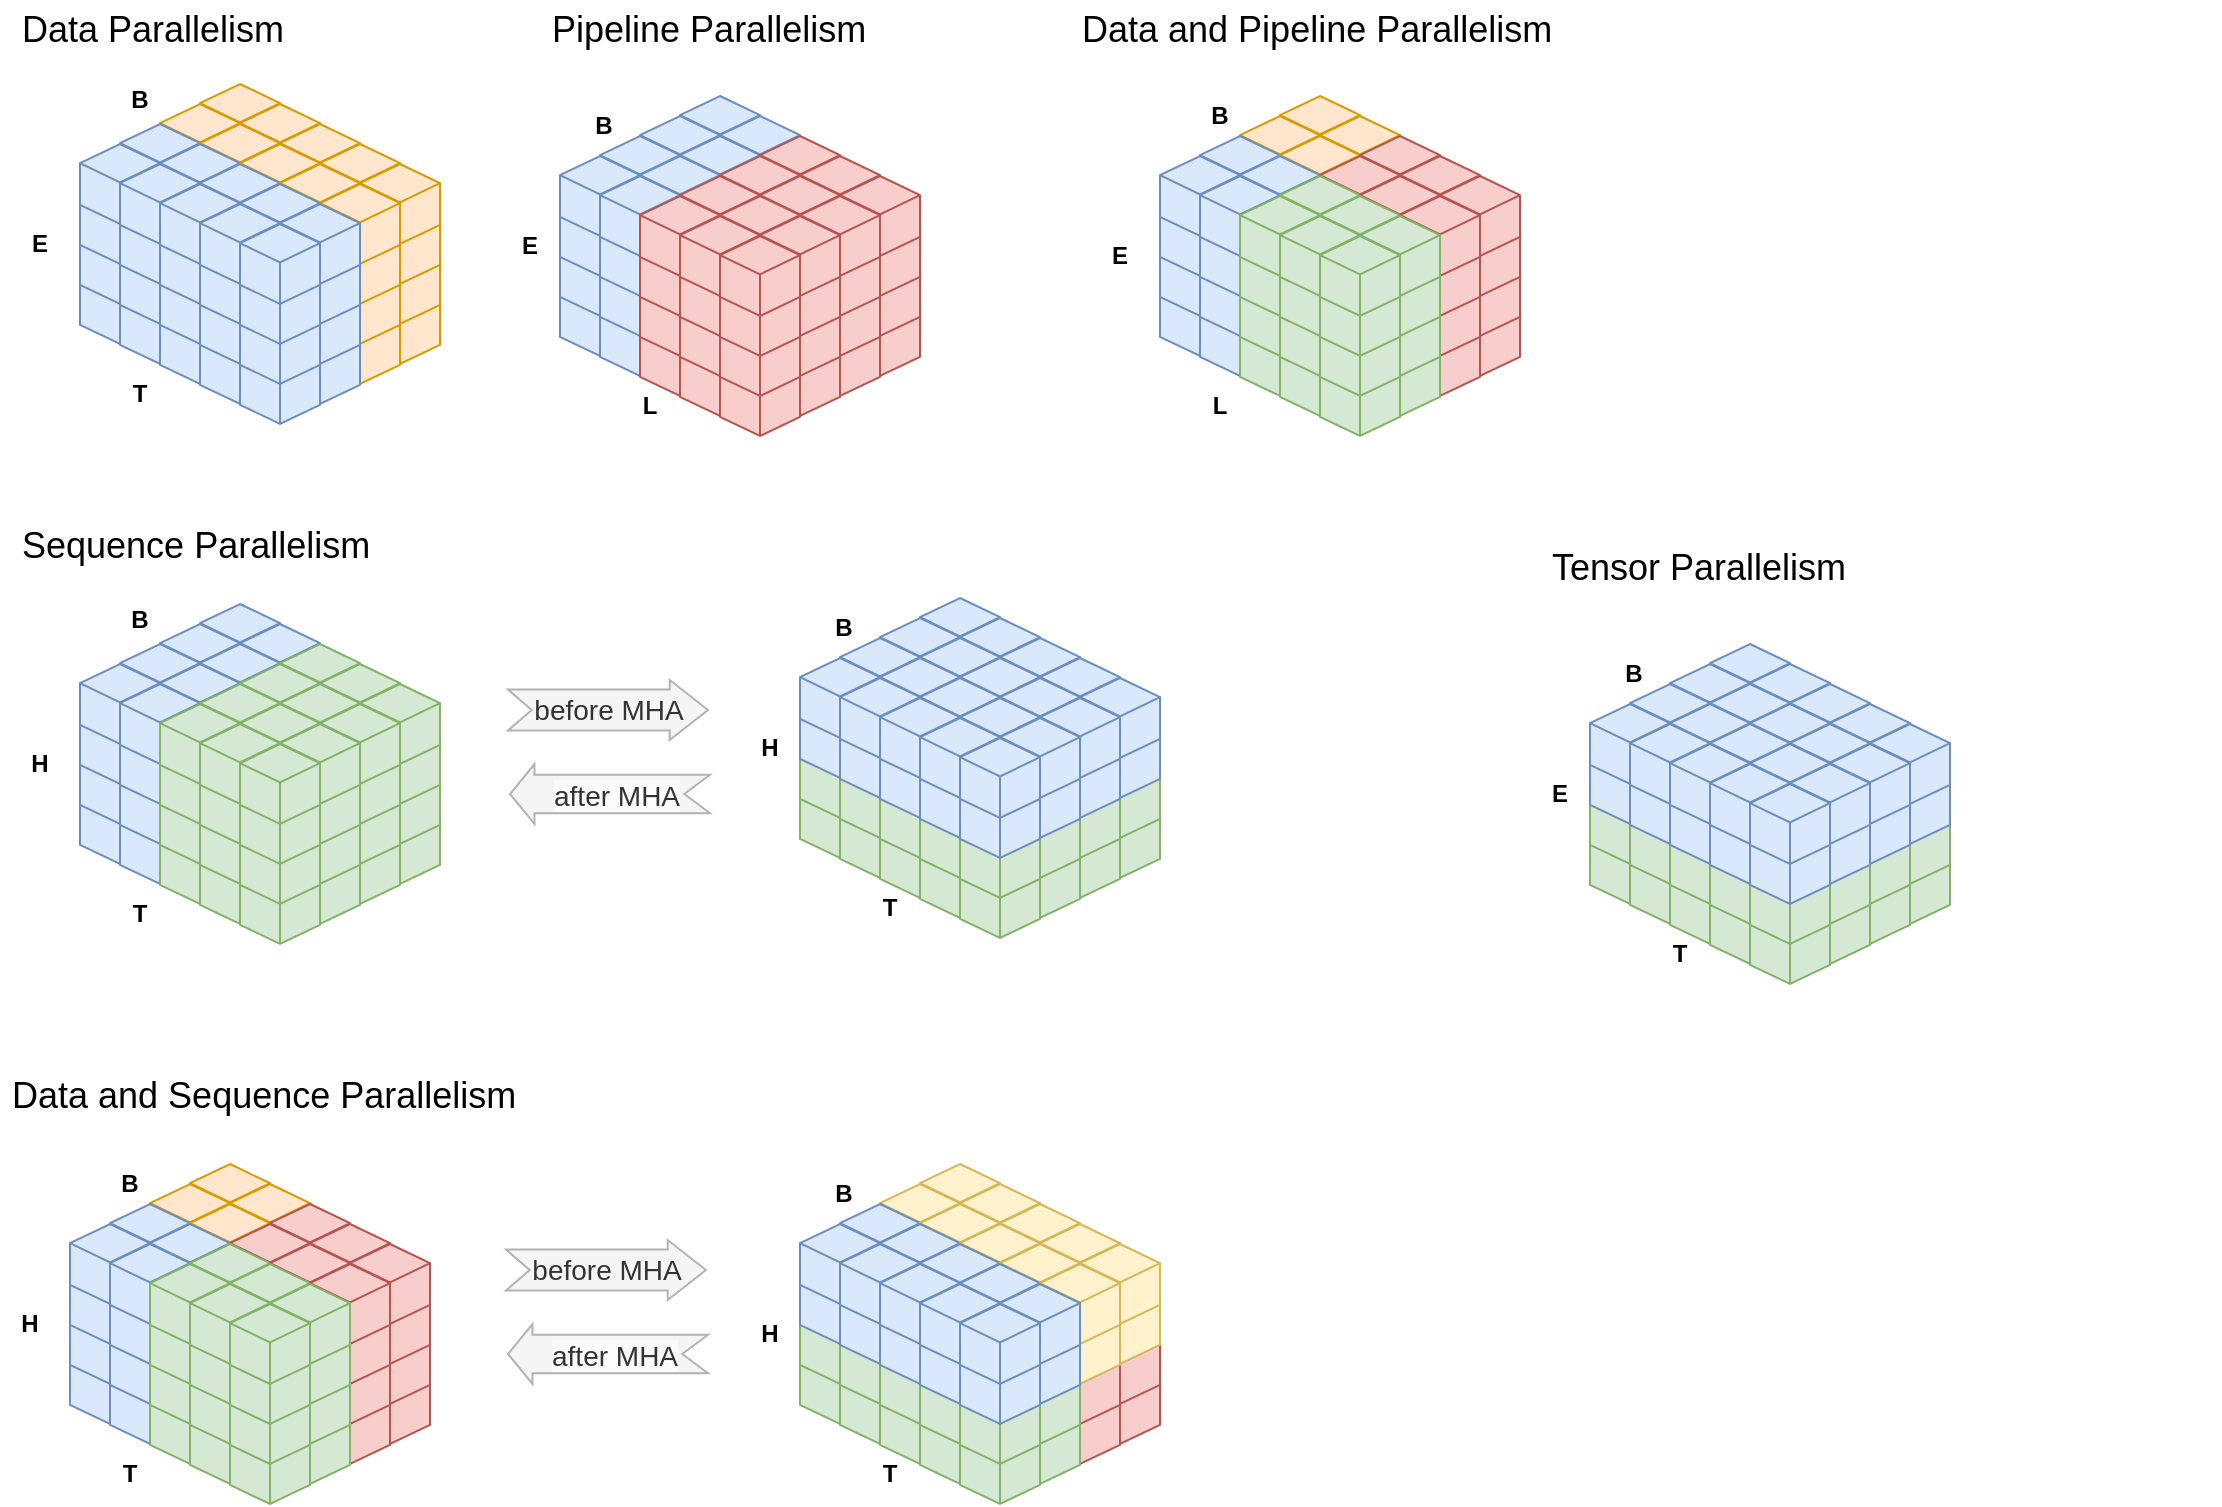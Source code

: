 <mxfile version="24.7.17">
  <diagram name="Page-1" id="mTaThZvrZ4iqHnapH3oN">
    <mxGraphModel dx="1026" dy="691" grid="1" gridSize="10" guides="1" tooltips="1" connect="1" arrows="1" fold="1" page="1" pageScale="1" pageWidth="827" pageHeight="1169" math="0" shadow="0">
      <root>
        <mxCell id="0" />
        <mxCell id="1" parent="0" />
        <mxCell id="GqbEpFNVcH-FoVS1KwiD-1" value="" style="html=1;whiteSpace=wrap;shape=isoCube2;backgroundOutline=1;isoAngle=15;" parent="1" vertex="1">
          <mxGeometry x="140" y="420" width="40" height="40" as="geometry" />
        </mxCell>
        <mxCell id="GqbEpFNVcH-FoVS1KwiD-2" value="" style="html=1;whiteSpace=wrap;shape=isoCube2;backgroundOutline=1;isoAngle=15;" parent="1" vertex="1">
          <mxGeometry x="120" y="430" width="40" height="40" as="geometry" />
        </mxCell>
        <mxCell id="GqbEpFNVcH-FoVS1KwiD-3" value="" style="html=1;whiteSpace=wrap;shape=isoCube2;backgroundOutline=1;isoAngle=15;fontStyle=1" parent="1" vertex="1">
          <mxGeometry x="100" y="440" width="40" height="40" as="geometry" />
        </mxCell>
        <mxCell id="GqbEpFNVcH-FoVS1KwiD-4" value="" style="html=1;whiteSpace=wrap;shape=isoCube2;backgroundOutline=1;isoAngle=15;fillColor=#dae8fc;strokeColor=#6c8ebf;fontStyle=1" parent="1" vertex="1">
          <mxGeometry x="80" y="450" width="40" height="40" as="geometry" />
        </mxCell>
        <mxCell id="GqbEpFNVcH-FoVS1KwiD-5" value="" style="html=1;whiteSpace=wrap;shape=isoCube2;backgroundOutline=1;isoAngle=15;fillColor=#d5e8d4;strokeColor=#82b366;" parent="1" vertex="1">
          <mxGeometry x="160" y="430" width="40" height="40" as="geometry" />
        </mxCell>
        <mxCell id="GqbEpFNVcH-FoVS1KwiD-6" value="" style="html=1;whiteSpace=wrap;shape=isoCube2;backgroundOutline=1;isoAngle=15;" parent="1" vertex="1">
          <mxGeometry x="140" y="440" width="40" height="40" as="geometry" />
        </mxCell>
        <mxCell id="GqbEpFNVcH-FoVS1KwiD-7" value="" style="html=1;whiteSpace=wrap;shape=isoCube2;backgroundOutline=1;isoAngle=15;" parent="1" vertex="1">
          <mxGeometry x="120" y="450" width="40" height="40" as="geometry" />
        </mxCell>
        <mxCell id="GqbEpFNVcH-FoVS1KwiD-8" value="" style="html=1;whiteSpace=wrap;shape=isoCube2;backgroundOutline=1;isoAngle=15;fillColor=#dae8fc;strokeColor=#6c8ebf;fontStyle=1" parent="1" vertex="1">
          <mxGeometry x="100" y="460" width="40" height="40" as="geometry" />
        </mxCell>
        <mxCell id="GqbEpFNVcH-FoVS1KwiD-9" value="" style="html=1;whiteSpace=wrap;shape=isoCube2;backgroundOutline=1;isoAngle=15;fillColor=#d5e8d4;strokeColor=#82b366;" parent="1" vertex="1">
          <mxGeometry x="180" y="440" width="40" height="40" as="geometry" />
        </mxCell>
        <mxCell id="GqbEpFNVcH-FoVS1KwiD-10" value="" style="html=1;whiteSpace=wrap;shape=isoCube2;backgroundOutline=1;isoAngle=15;fillColor=#d5e8d4;strokeColor=#82b366;" parent="1" vertex="1">
          <mxGeometry x="160" y="450" width="40" height="40" as="geometry" />
        </mxCell>
        <mxCell id="GqbEpFNVcH-FoVS1KwiD-11" value="" style="html=1;whiteSpace=wrap;shape=isoCube2;backgroundOutline=1;isoAngle=15;" parent="1" vertex="1">
          <mxGeometry x="140" y="460" width="40" height="40" as="geometry" />
        </mxCell>
        <mxCell id="GqbEpFNVcH-FoVS1KwiD-12" value="" style="html=1;whiteSpace=wrap;shape=isoCube2;backgroundOutline=1;isoAngle=15;fillColor=#d5e8d4;strokeColor=#82b366;" parent="1" vertex="1">
          <mxGeometry x="120" y="470" width="40" height="40" as="geometry" />
        </mxCell>
        <mxCell id="GqbEpFNVcH-FoVS1KwiD-13" value="" style="html=1;whiteSpace=wrap;shape=isoCube2;backgroundOutline=1;isoAngle=15;fillColor=#d5e8d4;strokeColor=#82b366;" parent="1" vertex="1">
          <mxGeometry x="200" y="450" width="40" height="40" as="geometry" />
        </mxCell>
        <mxCell id="GqbEpFNVcH-FoVS1KwiD-14" value="" style="html=1;whiteSpace=wrap;shape=isoCube2;backgroundOutline=1;isoAngle=15;fillColor=#d5e8d4;strokeColor=#82b366;" parent="1" vertex="1">
          <mxGeometry x="180" y="460" width="40" height="40" as="geometry" />
        </mxCell>
        <mxCell id="GqbEpFNVcH-FoVS1KwiD-15" value="" style="html=1;whiteSpace=wrap;shape=isoCube2;backgroundOutline=1;isoAngle=15;fillColor=#d5e8d4;strokeColor=#82b366;" parent="1" vertex="1">
          <mxGeometry x="160" y="470" width="40" height="40" as="geometry" />
        </mxCell>
        <mxCell id="GqbEpFNVcH-FoVS1KwiD-16" value="" style="html=1;whiteSpace=wrap;shape=isoCube2;backgroundOutline=1;isoAngle=15;fillColor=#d5e8d4;strokeColor=#82b366;" parent="1" vertex="1">
          <mxGeometry x="140" y="480" width="40" height="40" as="geometry" />
        </mxCell>
        <mxCell id="GqbEpFNVcH-FoVS1KwiD-17" value="" style="html=1;whiteSpace=wrap;shape=isoCube2;backgroundOutline=1;isoAngle=15;fillColor=#d5e8d4;strokeColor=#82b366;" parent="1" vertex="1">
          <mxGeometry x="140" y="400" width="40" height="40" as="geometry" />
        </mxCell>
        <mxCell id="GqbEpFNVcH-FoVS1KwiD-18" value="" style="html=1;whiteSpace=wrap;shape=isoCube2;backgroundOutline=1;isoAngle=15;" parent="1" vertex="1">
          <mxGeometry x="120" y="410" width="40" height="40" as="geometry" />
        </mxCell>
        <mxCell id="GqbEpFNVcH-FoVS1KwiD-19" value="" style="html=1;whiteSpace=wrap;shape=isoCube2;backgroundOutline=1;isoAngle=15;fontStyle=1" parent="1" vertex="1">
          <mxGeometry x="100" y="420" width="40" height="40" as="geometry" />
        </mxCell>
        <mxCell id="GqbEpFNVcH-FoVS1KwiD-20" value="" style="html=1;whiteSpace=wrap;shape=isoCube2;backgroundOutline=1;isoAngle=15;fillColor=#dae8fc;strokeColor=#6c8ebf;fontStyle=1" parent="1" vertex="1">
          <mxGeometry x="80" y="430" width="40" height="40" as="geometry" />
        </mxCell>
        <mxCell id="GqbEpFNVcH-FoVS1KwiD-21" value="" style="html=1;whiteSpace=wrap;shape=isoCube2;backgroundOutline=1;isoAngle=15;" parent="1" vertex="1">
          <mxGeometry x="160" y="410" width="40" height="40" as="geometry" />
        </mxCell>
        <mxCell id="GqbEpFNVcH-FoVS1KwiD-22" value="" style="html=1;whiteSpace=wrap;shape=isoCube2;backgroundOutline=1;isoAngle=15;" parent="1" vertex="1">
          <mxGeometry x="140" y="420" width="40" height="40" as="geometry" />
        </mxCell>
        <mxCell id="GqbEpFNVcH-FoVS1KwiD-23" value="" style="html=1;whiteSpace=wrap;shape=isoCube2;backgroundOutline=1;isoAngle=15;" parent="1" vertex="1">
          <mxGeometry x="120" y="430" width="40" height="40" as="geometry" />
        </mxCell>
        <mxCell id="GqbEpFNVcH-FoVS1KwiD-24" value="" style="html=1;whiteSpace=wrap;shape=isoCube2;backgroundOutline=1;isoAngle=15;fillColor=#dae8fc;strokeColor=#6c8ebf;fontStyle=1" parent="1" vertex="1">
          <mxGeometry x="100" y="440" width="40" height="40" as="geometry" />
        </mxCell>
        <mxCell id="GqbEpFNVcH-FoVS1KwiD-25" value="" style="html=1;whiteSpace=wrap;shape=isoCube2;backgroundOutline=1;isoAngle=15;fillColor=#d5e8d4;strokeColor=#82b366;" parent="1" vertex="1">
          <mxGeometry x="180" y="420" width="40" height="40" as="geometry" />
        </mxCell>
        <mxCell id="GqbEpFNVcH-FoVS1KwiD-26" value="" style="html=1;whiteSpace=wrap;shape=isoCube2;backgroundOutline=1;isoAngle=15;fillColor=#d5e8d4;strokeColor=#82b366;" parent="1" vertex="1">
          <mxGeometry x="160" y="430" width="40" height="40" as="geometry" />
        </mxCell>
        <mxCell id="GqbEpFNVcH-FoVS1KwiD-27" value="" style="html=1;whiteSpace=wrap;shape=isoCube2;backgroundOutline=1;isoAngle=15;" parent="1" vertex="1">
          <mxGeometry x="140" y="440" width="40" height="40" as="geometry" />
        </mxCell>
        <mxCell id="GqbEpFNVcH-FoVS1KwiD-28" value="" style="html=1;whiteSpace=wrap;shape=isoCube2;backgroundOutline=1;isoAngle=15;fillColor=#d5e8d4;strokeColor=#82b366;" parent="1" vertex="1">
          <mxGeometry x="120" y="450" width="40" height="40" as="geometry" />
        </mxCell>
        <mxCell id="GqbEpFNVcH-FoVS1KwiD-29" value="" style="html=1;whiteSpace=wrap;shape=isoCube2;backgroundOutline=1;isoAngle=15;fillColor=#d5e8d4;strokeColor=#82b366;" parent="1" vertex="1">
          <mxGeometry x="200" y="430" width="40" height="40" as="geometry" />
        </mxCell>
        <mxCell id="GqbEpFNVcH-FoVS1KwiD-30" value="" style="html=1;whiteSpace=wrap;shape=isoCube2;backgroundOutline=1;isoAngle=15;fillColor=#d5e8d4;strokeColor=#82b366;" parent="1" vertex="1">
          <mxGeometry x="180" y="440" width="40" height="40" as="geometry" />
        </mxCell>
        <mxCell id="GqbEpFNVcH-FoVS1KwiD-31" value="" style="html=1;whiteSpace=wrap;shape=isoCube2;backgroundOutline=1;isoAngle=15;fillColor=#d5e8d4;strokeColor=#82b366;" parent="1" vertex="1">
          <mxGeometry x="160" y="450" width="40" height="40" as="geometry" />
        </mxCell>
        <mxCell id="GqbEpFNVcH-FoVS1KwiD-32" value="" style="html=1;whiteSpace=wrap;shape=isoCube2;backgroundOutline=1;isoAngle=15;fillColor=#d5e8d4;strokeColor=#82b366;" parent="1" vertex="1">
          <mxGeometry x="140" y="460" width="40" height="40" as="geometry" />
        </mxCell>
        <mxCell id="GqbEpFNVcH-FoVS1KwiD-49" value="" style="html=1;whiteSpace=wrap;shape=isoCube2;backgroundOutline=1;isoAngle=15;" parent="1" vertex="1">
          <mxGeometry x="140" y="380" width="40" height="40" as="geometry" />
        </mxCell>
        <mxCell id="GqbEpFNVcH-FoVS1KwiD-50" value="" style="html=1;whiteSpace=wrap;shape=isoCube2;backgroundOutline=1;isoAngle=15;" parent="1" vertex="1">
          <mxGeometry x="120" y="390" width="40" height="40" as="geometry" />
        </mxCell>
        <mxCell id="GqbEpFNVcH-FoVS1KwiD-51" value="" style="html=1;whiteSpace=wrap;shape=isoCube2;backgroundOutline=1;isoAngle=15;fontStyle=1" parent="1" vertex="1">
          <mxGeometry x="100" y="400" width="40" height="40" as="geometry" />
        </mxCell>
        <mxCell id="GqbEpFNVcH-FoVS1KwiD-52" value="" style="html=1;whiteSpace=wrap;shape=isoCube2;backgroundOutline=1;isoAngle=15;fillColor=#dae8fc;strokeColor=#6c8ebf;fontStyle=1" parent="1" vertex="1">
          <mxGeometry x="80" y="410" width="40" height="40" as="geometry" />
        </mxCell>
        <mxCell id="GqbEpFNVcH-FoVS1KwiD-53" value="" style="html=1;whiteSpace=wrap;shape=isoCube2;backgroundOutline=1;isoAngle=15;" parent="1" vertex="1">
          <mxGeometry x="160" y="390" width="40" height="40" as="geometry" />
        </mxCell>
        <mxCell id="GqbEpFNVcH-FoVS1KwiD-54" value="" style="html=1;whiteSpace=wrap;shape=isoCube2;backgroundOutline=1;isoAngle=15;fillColor=#d5e8d4;strokeColor=#82b366;" parent="1" vertex="1">
          <mxGeometry x="140" y="400" width="40" height="40" as="geometry" />
        </mxCell>
        <mxCell id="GqbEpFNVcH-FoVS1KwiD-55" value="" style="html=1;whiteSpace=wrap;shape=isoCube2;backgroundOutline=1;isoAngle=15;" parent="1" vertex="1">
          <mxGeometry x="120" y="410" width="40" height="40" as="geometry" />
        </mxCell>
        <mxCell id="GqbEpFNVcH-FoVS1KwiD-56" value="" style="html=1;whiteSpace=wrap;shape=isoCube2;backgroundOutline=1;isoAngle=15;fillColor=#dae8fc;strokeColor=#6c8ebf;fontStyle=1" parent="1" vertex="1">
          <mxGeometry x="100" y="420" width="40" height="40" as="geometry" />
        </mxCell>
        <mxCell id="GqbEpFNVcH-FoVS1KwiD-57" value="" style="html=1;whiteSpace=wrap;shape=isoCube2;backgroundOutline=1;isoAngle=15;fillColor=#d5e8d4;strokeColor=#82b366;" parent="1" vertex="1">
          <mxGeometry x="180" y="400" width="40" height="40" as="geometry" />
        </mxCell>
        <mxCell id="GqbEpFNVcH-FoVS1KwiD-58" value="" style="html=1;whiteSpace=wrap;shape=isoCube2;backgroundOutline=1;isoAngle=15;" parent="1" vertex="1">
          <mxGeometry x="160" y="410" width="40" height="40" as="geometry" />
        </mxCell>
        <mxCell id="GqbEpFNVcH-FoVS1KwiD-59" value="" style="html=1;whiteSpace=wrap;shape=isoCube2;backgroundOutline=1;isoAngle=15;" parent="1" vertex="1">
          <mxGeometry x="140" y="420" width="40" height="40" as="geometry" />
        </mxCell>
        <mxCell id="GqbEpFNVcH-FoVS1KwiD-60" value="" style="html=1;whiteSpace=wrap;shape=isoCube2;backgroundOutline=1;isoAngle=15;fillColor=#d5e8d4;strokeColor=#82b366;" parent="1" vertex="1">
          <mxGeometry x="120" y="430" width="40" height="40" as="geometry" />
        </mxCell>
        <mxCell id="GqbEpFNVcH-FoVS1KwiD-61" value="" style="html=1;whiteSpace=wrap;shape=isoCube2;backgroundOutline=1;isoAngle=15;fillColor=#d5e8d4;strokeColor=#82b366;" parent="1" vertex="1">
          <mxGeometry x="200" y="410" width="40" height="40" as="geometry" />
        </mxCell>
        <mxCell id="GqbEpFNVcH-FoVS1KwiD-62" value="" style="html=1;whiteSpace=wrap;shape=isoCube2;backgroundOutline=1;isoAngle=15;fillColor=#d5e8d4;strokeColor=#82b366;" parent="1" vertex="1">
          <mxGeometry x="180" y="420" width="40" height="40" as="geometry" />
        </mxCell>
        <mxCell id="GqbEpFNVcH-FoVS1KwiD-63" value="" style="html=1;whiteSpace=wrap;shape=isoCube2;backgroundOutline=1;isoAngle=15;fillColor=#d5e8d4;strokeColor=#82b366;" parent="1" vertex="1">
          <mxGeometry x="160" y="430" width="40" height="40" as="geometry" />
        </mxCell>
        <mxCell id="GqbEpFNVcH-FoVS1KwiD-64" value="" style="html=1;whiteSpace=wrap;shape=isoCube2;backgroundOutline=1;isoAngle=15;fillColor=#d5e8d4;strokeColor=#82b366;" parent="1" vertex="1">
          <mxGeometry x="140" y="440" width="40" height="40" as="geometry" />
        </mxCell>
        <mxCell id="GqbEpFNVcH-FoVS1KwiD-65" value="" style="html=1;whiteSpace=wrap;shape=isoCube2;backgroundOutline=1;isoAngle=15;fillColor=#dae8fc;strokeColor=#6c8ebf;" parent="1" vertex="1">
          <mxGeometry x="140" y="360" width="40" height="40" as="geometry" />
        </mxCell>
        <mxCell id="GqbEpFNVcH-FoVS1KwiD-66" value="" style="html=1;whiteSpace=wrap;shape=isoCube2;backgroundOutline=1;isoAngle=15;fillColor=#dae8fc;strokeColor=#6c8ebf;" parent="1" vertex="1">
          <mxGeometry x="120" y="370" width="40" height="40" as="geometry" />
        </mxCell>
        <mxCell id="GqbEpFNVcH-FoVS1KwiD-67" value="" style="html=1;whiteSpace=wrap;shape=isoCube2;backgroundOutline=1;isoAngle=15;fillColor=#dae8fc;strokeColor=#6c8ebf;fontStyle=1" parent="1" vertex="1">
          <mxGeometry x="100" y="380" width="40" height="40" as="geometry" />
        </mxCell>
        <mxCell id="GqbEpFNVcH-FoVS1KwiD-68" value="" style="html=1;whiteSpace=wrap;shape=isoCube2;backgroundOutline=1;isoAngle=15;fillColor=#dae8fc;strokeColor=#6c8ebf;fontStyle=1" parent="1" vertex="1">
          <mxGeometry x="80" y="390" width="40" height="40" as="geometry" />
        </mxCell>
        <mxCell id="GqbEpFNVcH-FoVS1KwiD-69" value="" style="html=1;whiteSpace=wrap;shape=isoCube2;backgroundOutline=1;isoAngle=15;fillColor=#dae8fc;strokeColor=#6c8ebf;" parent="1" vertex="1">
          <mxGeometry x="160" y="370" width="40" height="40" as="geometry" />
        </mxCell>
        <mxCell id="GqbEpFNVcH-FoVS1KwiD-70" value="" style="html=1;whiteSpace=wrap;shape=isoCube2;backgroundOutline=1;isoAngle=15;fillColor=#dae8fc;strokeColor=#6c8ebf;" parent="1" vertex="1">
          <mxGeometry x="140" y="380" width="40" height="40" as="geometry" />
        </mxCell>
        <mxCell id="GqbEpFNVcH-FoVS1KwiD-71" value="" style="html=1;whiteSpace=wrap;shape=isoCube2;backgroundOutline=1;isoAngle=15;fillColor=#dae8fc;strokeColor=#6c8ebf;" parent="1" vertex="1">
          <mxGeometry x="120" y="390" width="40" height="40" as="geometry" />
        </mxCell>
        <mxCell id="GqbEpFNVcH-FoVS1KwiD-72" value="" style="html=1;whiteSpace=wrap;shape=isoCube2;backgroundOutline=1;isoAngle=15;fillColor=#dae8fc;strokeColor=#6c8ebf;fontStyle=1" parent="1" vertex="1">
          <mxGeometry x="100" y="400" width="40" height="40" as="geometry" />
        </mxCell>
        <mxCell id="GqbEpFNVcH-FoVS1KwiD-73" value="" style="html=1;whiteSpace=wrap;shape=isoCube2;backgroundOutline=1;isoAngle=15;fillColor=#d5e8d4;strokeColor=#82b366;" parent="1" vertex="1">
          <mxGeometry x="180" y="380" width="40" height="40" as="geometry" />
        </mxCell>
        <mxCell id="GqbEpFNVcH-FoVS1KwiD-74" value="" style="html=1;whiteSpace=wrap;shape=isoCube2;backgroundOutline=1;isoAngle=15;fillColor=#d5e8d4;strokeColor=#82b366;" parent="1" vertex="1">
          <mxGeometry x="160" y="390" width="40" height="40" as="geometry" />
        </mxCell>
        <mxCell id="GqbEpFNVcH-FoVS1KwiD-75" value="" style="html=1;whiteSpace=wrap;shape=isoCube2;backgroundOutline=1;isoAngle=15;fillColor=#d5e8d4;strokeColor=#82b366;" parent="1" vertex="1">
          <mxGeometry x="140" y="400" width="40" height="40" as="geometry" />
        </mxCell>
        <mxCell id="GqbEpFNVcH-FoVS1KwiD-76" value="" style="html=1;whiteSpace=wrap;shape=isoCube2;backgroundOutline=1;isoAngle=15;fillColor=#d5e8d4;strokeColor=#82b366;" parent="1" vertex="1">
          <mxGeometry x="120" y="410" width="40" height="40" as="geometry" />
        </mxCell>
        <mxCell id="GqbEpFNVcH-FoVS1KwiD-77" value="" style="html=1;whiteSpace=wrap;shape=isoCube2;backgroundOutline=1;isoAngle=15;fillColor=#d5e8d4;strokeColor=#82b366;" parent="1" vertex="1">
          <mxGeometry x="200" y="390" width="40" height="40" as="geometry" />
        </mxCell>
        <mxCell id="GqbEpFNVcH-FoVS1KwiD-78" value="" style="html=1;whiteSpace=wrap;shape=isoCube2;backgroundOutline=1;isoAngle=15;fillColor=#d5e8d4;strokeColor=#82b366;" parent="1" vertex="1">
          <mxGeometry x="180" y="400" width="40" height="40" as="geometry" />
        </mxCell>
        <mxCell id="GqbEpFNVcH-FoVS1KwiD-79" value="" style="html=1;whiteSpace=wrap;shape=isoCube2;backgroundOutline=1;isoAngle=15;fillColor=#d5e8d4;strokeColor=#82b366;" parent="1" vertex="1">
          <mxGeometry x="160" y="410" width="40" height="40" as="geometry" />
        </mxCell>
        <mxCell id="GqbEpFNVcH-FoVS1KwiD-80" value="" style="html=1;whiteSpace=wrap;shape=isoCube2;backgroundOutline=1;isoAngle=15;fillColor=#d5e8d4;strokeColor=#82b366;" parent="1" vertex="1">
          <mxGeometry x="140" y="420" width="40" height="40" as="geometry" />
        </mxCell>
        <mxCell id="GqbEpFNVcH-FoVS1KwiD-81" value="H" style="text;html=1;align=center;verticalAlign=middle;whiteSpace=wrap;rounded=0;fontStyle=1" parent="1" vertex="1">
          <mxGeometry x="50" y="425" width="20" height="30" as="geometry" />
        </mxCell>
        <mxCell id="GqbEpFNVcH-FoVS1KwiD-82" value="T" style="text;html=1;align=center;verticalAlign=middle;whiteSpace=wrap;rounded=0;fontStyle=1" parent="1" vertex="1">
          <mxGeometry x="100" y="500" width="20" height="30" as="geometry" />
        </mxCell>
        <mxCell id="GqbEpFNVcH-FoVS1KwiD-83" value="B" style="text;html=1;align=center;verticalAlign=middle;whiteSpace=wrap;rounded=0;fontStyle=1" parent="1" vertex="1">
          <mxGeometry x="90" y="353" width="40" height="30" as="geometry" />
        </mxCell>
        <mxCell id="KzxnbteXfyFtNd1PhaOD-3" value="" style="html=1;whiteSpace=wrap;shape=isoCube2;backgroundOutline=1;isoAngle=15;fillColor=#d5e8d4;strokeColor=#82b366;" parent="1" vertex="1">
          <mxGeometry x="220" y="460" width="40" height="40" as="geometry" />
        </mxCell>
        <mxCell id="KzxnbteXfyFtNd1PhaOD-4" value="" style="html=1;whiteSpace=wrap;shape=isoCube2;backgroundOutline=1;isoAngle=15;fillColor=#d5e8d4;strokeColor=#82b366;" parent="1" vertex="1">
          <mxGeometry x="200" y="470" width="40" height="40" as="geometry" />
        </mxCell>
        <mxCell id="KzxnbteXfyFtNd1PhaOD-5" value="" style="html=1;whiteSpace=wrap;shape=isoCube2;backgroundOutline=1;isoAngle=15;fillColor=#d5e8d4;strokeColor=#82b366;" parent="1" vertex="1">
          <mxGeometry x="180" y="480" width="40" height="40" as="geometry" />
        </mxCell>
        <mxCell id="KzxnbteXfyFtNd1PhaOD-6" value="" style="html=1;whiteSpace=wrap;shape=isoCube2;backgroundOutline=1;isoAngle=15;fillColor=#d5e8d4;strokeColor=#82b366;" parent="1" vertex="1">
          <mxGeometry x="160" y="490" width="40" height="40" as="geometry" />
        </mxCell>
        <mxCell id="KzxnbteXfyFtNd1PhaOD-7" value="" style="html=1;whiteSpace=wrap;shape=isoCube2;backgroundOutline=1;isoAngle=15;fillColor=#d5e8d4;strokeColor=#82b366;" parent="1" vertex="1">
          <mxGeometry x="220" y="440" width="40" height="40" as="geometry" />
        </mxCell>
        <mxCell id="KzxnbteXfyFtNd1PhaOD-8" value="" style="html=1;whiteSpace=wrap;shape=isoCube2;backgroundOutline=1;isoAngle=15;fillColor=#d5e8d4;strokeColor=#82b366;" parent="1" vertex="1">
          <mxGeometry x="200" y="450" width="40" height="40" as="geometry" />
        </mxCell>
        <mxCell id="KzxnbteXfyFtNd1PhaOD-9" value="" style="html=1;whiteSpace=wrap;shape=isoCube2;backgroundOutline=1;isoAngle=15;fillColor=#d5e8d4;strokeColor=#82b366;" parent="1" vertex="1">
          <mxGeometry x="180" y="460" width="40" height="40" as="geometry" />
        </mxCell>
        <mxCell id="KzxnbteXfyFtNd1PhaOD-10" value="" style="html=1;whiteSpace=wrap;shape=isoCube2;backgroundOutline=1;isoAngle=15;fillColor=#d5e8d4;strokeColor=#82b366;" parent="1" vertex="1">
          <mxGeometry x="160" y="470" width="40" height="40" as="geometry" />
        </mxCell>
        <mxCell id="KzxnbteXfyFtNd1PhaOD-11" value="" style="html=1;whiteSpace=wrap;shape=isoCube2;backgroundOutline=1;isoAngle=15;fillColor=#d5e8d4;strokeColor=#82b366;" parent="1" vertex="1">
          <mxGeometry x="220" y="420" width="40" height="40" as="geometry" />
        </mxCell>
        <mxCell id="KzxnbteXfyFtNd1PhaOD-12" value="" style="html=1;whiteSpace=wrap;shape=isoCube2;backgroundOutline=1;isoAngle=15;fillColor=#d5e8d4;strokeColor=#82b366;" parent="1" vertex="1">
          <mxGeometry x="200" y="430" width="40" height="40" as="geometry" />
        </mxCell>
        <mxCell id="KzxnbteXfyFtNd1PhaOD-13" value="" style="html=1;whiteSpace=wrap;shape=isoCube2;backgroundOutline=1;isoAngle=15;fillColor=#d5e8d4;strokeColor=#82b366;" parent="1" vertex="1">
          <mxGeometry x="180" y="440" width="40" height="40" as="geometry" />
        </mxCell>
        <mxCell id="KzxnbteXfyFtNd1PhaOD-14" value="" style="html=1;whiteSpace=wrap;shape=isoCube2;backgroundOutline=1;isoAngle=15;fillColor=#d5e8d4;strokeColor=#82b366;" parent="1" vertex="1">
          <mxGeometry x="160" y="450" width="40" height="40" as="geometry" />
        </mxCell>
        <mxCell id="KzxnbteXfyFtNd1PhaOD-15" value="" style="html=1;whiteSpace=wrap;shape=isoCube2;backgroundOutline=1;isoAngle=15;fillColor=#d5e8d4;strokeColor=#82b366;" parent="1" vertex="1">
          <mxGeometry x="220" y="400" width="40" height="40" as="geometry" />
        </mxCell>
        <mxCell id="KzxnbteXfyFtNd1PhaOD-16" value="" style="html=1;whiteSpace=wrap;shape=isoCube2;backgroundOutline=1;isoAngle=15;fillColor=#d5e8d4;strokeColor=#82b366;" parent="1" vertex="1">
          <mxGeometry x="200" y="410" width="40" height="40" as="geometry" />
        </mxCell>
        <mxCell id="KzxnbteXfyFtNd1PhaOD-17" value="" style="html=1;whiteSpace=wrap;shape=isoCube2;backgroundOutline=1;isoAngle=15;fillColor=#d5e8d4;strokeColor=#82b366;" parent="1" vertex="1">
          <mxGeometry x="180" y="420" width="40" height="40" as="geometry" />
        </mxCell>
        <mxCell id="KzxnbteXfyFtNd1PhaOD-18" value="" style="html=1;whiteSpace=wrap;shape=isoCube2;backgroundOutline=1;isoAngle=15;fillColor=#d5e8d4;strokeColor=#82b366;" parent="1" vertex="1">
          <mxGeometry x="160" y="430" width="40" height="40" as="geometry" />
        </mxCell>
        <mxCell id="KzxnbteXfyFtNd1PhaOD-19" value="" style="html=1;whiteSpace=wrap;shape=isoCube2;backgroundOutline=1;isoAngle=15;" parent="1" vertex="1">
          <mxGeometry x="500" y="417" width="40" height="40" as="geometry" />
        </mxCell>
        <mxCell id="KzxnbteXfyFtNd1PhaOD-20" value="" style="html=1;whiteSpace=wrap;shape=isoCube2;backgroundOutline=1;isoAngle=15;" parent="1" vertex="1">
          <mxGeometry x="480" y="427" width="40" height="40" as="geometry" />
        </mxCell>
        <mxCell id="KzxnbteXfyFtNd1PhaOD-21" value="" style="html=1;whiteSpace=wrap;shape=isoCube2;backgroundOutline=1;isoAngle=15;" parent="1" vertex="1">
          <mxGeometry x="460" y="437" width="40" height="40" as="geometry" />
        </mxCell>
        <mxCell id="KzxnbteXfyFtNd1PhaOD-22" value="" style="html=1;whiteSpace=wrap;shape=isoCube2;backgroundOutline=1;isoAngle=15;fillColor=#d5e8d4;strokeColor=#82b366;" parent="1" vertex="1">
          <mxGeometry x="440" y="447" width="40" height="40" as="geometry" />
        </mxCell>
        <mxCell id="KzxnbteXfyFtNd1PhaOD-23" value="" style="html=1;whiteSpace=wrap;shape=isoCube2;backgroundOutline=1;isoAngle=15;" parent="1" vertex="1">
          <mxGeometry x="520" y="427" width="40" height="40" as="geometry" />
        </mxCell>
        <mxCell id="KzxnbteXfyFtNd1PhaOD-24" value="" style="html=1;whiteSpace=wrap;shape=isoCube2;backgroundOutline=1;isoAngle=15;" parent="1" vertex="1">
          <mxGeometry x="500" y="437" width="40" height="40" as="geometry" />
        </mxCell>
        <mxCell id="KzxnbteXfyFtNd1PhaOD-25" value="" style="html=1;whiteSpace=wrap;shape=isoCube2;backgroundOutline=1;isoAngle=15;" parent="1" vertex="1">
          <mxGeometry x="480" y="447" width="40" height="40" as="geometry" />
        </mxCell>
        <mxCell id="KzxnbteXfyFtNd1PhaOD-26" value="" style="html=1;whiteSpace=wrap;shape=isoCube2;backgroundOutline=1;isoAngle=15;fillColor=#d5e8d4;strokeColor=#82b366;" parent="1" vertex="1">
          <mxGeometry x="460" y="457" width="40" height="40" as="geometry" />
        </mxCell>
        <mxCell id="KzxnbteXfyFtNd1PhaOD-27" value="" style="html=1;whiteSpace=wrap;shape=isoCube2;backgroundOutline=1;isoAngle=15;" parent="1" vertex="1">
          <mxGeometry x="540" y="437" width="40" height="40" as="geometry" />
        </mxCell>
        <mxCell id="KzxnbteXfyFtNd1PhaOD-28" value="" style="html=1;whiteSpace=wrap;shape=isoCube2;backgroundOutline=1;isoAngle=15;" parent="1" vertex="1">
          <mxGeometry x="520" y="447" width="40" height="40" as="geometry" />
        </mxCell>
        <mxCell id="KzxnbteXfyFtNd1PhaOD-29" value="" style="html=1;whiteSpace=wrap;shape=isoCube2;backgroundOutline=1;isoAngle=15;" parent="1" vertex="1">
          <mxGeometry x="500" y="457" width="40" height="40" as="geometry" />
        </mxCell>
        <mxCell id="KzxnbteXfyFtNd1PhaOD-30" value="" style="html=1;whiteSpace=wrap;shape=isoCube2;backgroundOutline=1;isoAngle=15;fillColor=#d5e8d4;strokeColor=#82b366;" parent="1" vertex="1">
          <mxGeometry x="480" y="467" width="40" height="40" as="geometry" />
        </mxCell>
        <mxCell id="KzxnbteXfyFtNd1PhaOD-31" value="" style="html=1;whiteSpace=wrap;shape=isoCube2;backgroundOutline=1;isoAngle=15;" parent="1" vertex="1">
          <mxGeometry x="560" y="447" width="40" height="40" as="geometry" />
        </mxCell>
        <mxCell id="KzxnbteXfyFtNd1PhaOD-32" value="" style="html=1;whiteSpace=wrap;shape=isoCube2;backgroundOutline=1;isoAngle=15;" parent="1" vertex="1">
          <mxGeometry x="540" y="457" width="40" height="40" as="geometry" />
        </mxCell>
        <mxCell id="KzxnbteXfyFtNd1PhaOD-33" value="" style="html=1;whiteSpace=wrap;shape=isoCube2;backgroundOutline=1;isoAngle=15;" parent="1" vertex="1">
          <mxGeometry x="520" y="467" width="40" height="40" as="geometry" />
        </mxCell>
        <mxCell id="KzxnbteXfyFtNd1PhaOD-34" value="" style="html=1;whiteSpace=wrap;shape=isoCube2;backgroundOutline=1;isoAngle=15;fillColor=#d5e8d4;strokeColor=#82b366;" parent="1" vertex="1">
          <mxGeometry x="500" y="477" width="40" height="40" as="geometry" />
        </mxCell>
        <mxCell id="KzxnbteXfyFtNd1PhaOD-35" value="" style="html=1;whiteSpace=wrap;shape=isoCube2;backgroundOutline=1;isoAngle=15;" parent="1" vertex="1">
          <mxGeometry x="500" y="397" width="40" height="40" as="geometry" />
        </mxCell>
        <mxCell id="KzxnbteXfyFtNd1PhaOD-36" value="" style="html=1;whiteSpace=wrap;shape=isoCube2;backgroundOutline=1;isoAngle=15;" parent="1" vertex="1">
          <mxGeometry x="480" y="407" width="40" height="40" as="geometry" />
        </mxCell>
        <mxCell id="KzxnbteXfyFtNd1PhaOD-37" value="" style="html=1;whiteSpace=wrap;shape=isoCube2;backgroundOutline=1;isoAngle=15;" parent="1" vertex="1">
          <mxGeometry x="460" y="417" width="40" height="40" as="geometry" />
        </mxCell>
        <mxCell id="KzxnbteXfyFtNd1PhaOD-38" value="" style="html=1;whiteSpace=wrap;shape=isoCube2;backgroundOutline=1;isoAngle=15;fillColor=#d5e8d4;strokeColor=#82b366;" parent="1" vertex="1">
          <mxGeometry x="440" y="427" width="40" height="40" as="geometry" />
        </mxCell>
        <mxCell id="KzxnbteXfyFtNd1PhaOD-39" value="" style="html=1;whiteSpace=wrap;shape=isoCube2;backgroundOutline=1;isoAngle=15;" parent="1" vertex="1">
          <mxGeometry x="520" y="407" width="40" height="40" as="geometry" />
        </mxCell>
        <mxCell id="KzxnbteXfyFtNd1PhaOD-40" value="" style="html=1;whiteSpace=wrap;shape=isoCube2;backgroundOutline=1;isoAngle=15;" parent="1" vertex="1">
          <mxGeometry x="500" y="417" width="40" height="40" as="geometry" />
        </mxCell>
        <mxCell id="KzxnbteXfyFtNd1PhaOD-41" value="" style="html=1;whiteSpace=wrap;shape=isoCube2;backgroundOutline=1;isoAngle=15;" parent="1" vertex="1">
          <mxGeometry x="480" y="427" width="40" height="40" as="geometry" />
        </mxCell>
        <mxCell id="KzxnbteXfyFtNd1PhaOD-42" value="" style="html=1;whiteSpace=wrap;shape=isoCube2;backgroundOutline=1;isoAngle=15;fillColor=#d5e8d4;strokeColor=#82b366;" parent="1" vertex="1">
          <mxGeometry x="460" y="437" width="40" height="40" as="geometry" />
        </mxCell>
        <mxCell id="KzxnbteXfyFtNd1PhaOD-43" value="" style="html=1;whiteSpace=wrap;shape=isoCube2;backgroundOutline=1;isoAngle=15;" parent="1" vertex="1">
          <mxGeometry x="540" y="417" width="40" height="40" as="geometry" />
        </mxCell>
        <mxCell id="KzxnbteXfyFtNd1PhaOD-44" value="" style="html=1;whiteSpace=wrap;shape=isoCube2;backgroundOutline=1;isoAngle=15;" parent="1" vertex="1">
          <mxGeometry x="520" y="427" width="40" height="40" as="geometry" />
        </mxCell>
        <mxCell id="KzxnbteXfyFtNd1PhaOD-45" value="" style="html=1;whiteSpace=wrap;shape=isoCube2;backgroundOutline=1;isoAngle=15;" parent="1" vertex="1">
          <mxGeometry x="500" y="437" width="40" height="40" as="geometry" />
        </mxCell>
        <mxCell id="KzxnbteXfyFtNd1PhaOD-46" value="" style="html=1;whiteSpace=wrap;shape=isoCube2;backgroundOutline=1;isoAngle=15;fillColor=#d5e8d4;strokeColor=#82b366;" parent="1" vertex="1">
          <mxGeometry x="480" y="447" width="40" height="40" as="geometry" />
        </mxCell>
        <mxCell id="KzxnbteXfyFtNd1PhaOD-47" value="" style="html=1;whiteSpace=wrap;shape=isoCube2;backgroundOutline=1;isoAngle=15;" parent="1" vertex="1">
          <mxGeometry x="560" y="427" width="40" height="40" as="geometry" />
        </mxCell>
        <mxCell id="KzxnbteXfyFtNd1PhaOD-48" value="" style="html=1;whiteSpace=wrap;shape=isoCube2;backgroundOutline=1;isoAngle=15;" parent="1" vertex="1">
          <mxGeometry x="540" y="437" width="40" height="40" as="geometry" />
        </mxCell>
        <mxCell id="KzxnbteXfyFtNd1PhaOD-49" value="" style="html=1;whiteSpace=wrap;shape=isoCube2;backgroundOutline=1;isoAngle=15;" parent="1" vertex="1">
          <mxGeometry x="520" y="447" width="40" height="40" as="geometry" />
        </mxCell>
        <mxCell id="KzxnbteXfyFtNd1PhaOD-50" value="" style="html=1;whiteSpace=wrap;shape=isoCube2;backgroundOutline=1;isoAngle=15;fillColor=#d5e8d4;strokeColor=#82b366;" parent="1" vertex="1">
          <mxGeometry x="500" y="457" width="40" height="40" as="geometry" />
        </mxCell>
        <mxCell id="KzxnbteXfyFtNd1PhaOD-51" value="" style="html=1;whiteSpace=wrap;shape=isoCube2;backgroundOutline=1;isoAngle=15;" parent="1" vertex="1">
          <mxGeometry x="500" y="377" width="40" height="40" as="geometry" />
        </mxCell>
        <mxCell id="KzxnbteXfyFtNd1PhaOD-52" value="" style="html=1;whiteSpace=wrap;shape=isoCube2;backgroundOutline=1;isoAngle=15;" parent="1" vertex="1">
          <mxGeometry x="480" y="387" width="40" height="40" as="geometry" />
        </mxCell>
        <mxCell id="KzxnbteXfyFtNd1PhaOD-53" value="" style="html=1;whiteSpace=wrap;shape=isoCube2;backgroundOutline=1;isoAngle=15;" parent="1" vertex="1">
          <mxGeometry x="460" y="397" width="40" height="40" as="geometry" />
        </mxCell>
        <mxCell id="KzxnbteXfyFtNd1PhaOD-54" value="" style="html=1;whiteSpace=wrap;shape=isoCube2;backgroundOutline=1;isoAngle=15;fillColor=#dae8fc;strokeColor=#6c8ebf;" parent="1" vertex="1">
          <mxGeometry x="440" y="407" width="40" height="40" as="geometry" />
        </mxCell>
        <mxCell id="KzxnbteXfyFtNd1PhaOD-55" value="" style="html=1;whiteSpace=wrap;shape=isoCube2;backgroundOutline=1;isoAngle=15;" parent="1" vertex="1">
          <mxGeometry x="520" y="387" width="40" height="40" as="geometry" />
        </mxCell>
        <mxCell id="KzxnbteXfyFtNd1PhaOD-56" value="" style="html=1;whiteSpace=wrap;shape=isoCube2;backgroundOutline=1;isoAngle=15;" parent="1" vertex="1">
          <mxGeometry x="500" y="397" width="40" height="40" as="geometry" />
        </mxCell>
        <mxCell id="KzxnbteXfyFtNd1PhaOD-57" value="" style="html=1;whiteSpace=wrap;shape=isoCube2;backgroundOutline=1;isoAngle=15;" parent="1" vertex="1">
          <mxGeometry x="480" y="407" width="40" height="40" as="geometry" />
        </mxCell>
        <mxCell id="KzxnbteXfyFtNd1PhaOD-58" value="" style="html=1;whiteSpace=wrap;shape=isoCube2;backgroundOutline=1;isoAngle=15;fillColor=#dae8fc;strokeColor=#6c8ebf;" parent="1" vertex="1">
          <mxGeometry x="460" y="417" width="40" height="40" as="geometry" />
        </mxCell>
        <mxCell id="KzxnbteXfyFtNd1PhaOD-59" value="" style="html=1;whiteSpace=wrap;shape=isoCube2;backgroundOutline=1;isoAngle=15;" parent="1" vertex="1">
          <mxGeometry x="540" y="397" width="40" height="40" as="geometry" />
        </mxCell>
        <mxCell id="KzxnbteXfyFtNd1PhaOD-60" value="" style="html=1;whiteSpace=wrap;shape=isoCube2;backgroundOutline=1;isoAngle=15;" parent="1" vertex="1">
          <mxGeometry x="520" y="407" width="40" height="40" as="geometry" />
        </mxCell>
        <mxCell id="KzxnbteXfyFtNd1PhaOD-61" value="" style="html=1;whiteSpace=wrap;shape=isoCube2;backgroundOutline=1;isoAngle=15;" parent="1" vertex="1">
          <mxGeometry x="500" y="417" width="40" height="40" as="geometry" />
        </mxCell>
        <mxCell id="KzxnbteXfyFtNd1PhaOD-62" value="" style="html=1;whiteSpace=wrap;shape=isoCube2;backgroundOutline=1;isoAngle=15;fillColor=#dae8fc;strokeColor=#6c8ebf;" parent="1" vertex="1">
          <mxGeometry x="480" y="427" width="40" height="40" as="geometry" />
        </mxCell>
        <mxCell id="KzxnbteXfyFtNd1PhaOD-63" value="" style="html=1;whiteSpace=wrap;shape=isoCube2;backgroundOutline=1;isoAngle=15;" parent="1" vertex="1">
          <mxGeometry x="560" y="407" width="40" height="40" as="geometry" />
        </mxCell>
        <mxCell id="KzxnbteXfyFtNd1PhaOD-64" value="" style="html=1;whiteSpace=wrap;shape=isoCube2;backgroundOutline=1;isoAngle=15;" parent="1" vertex="1">
          <mxGeometry x="540" y="417" width="40" height="40" as="geometry" />
        </mxCell>
        <mxCell id="KzxnbteXfyFtNd1PhaOD-65" value="" style="html=1;whiteSpace=wrap;shape=isoCube2;backgroundOutline=1;isoAngle=15;" parent="1" vertex="1">
          <mxGeometry x="520" y="427" width="40" height="40" as="geometry" />
        </mxCell>
        <mxCell id="KzxnbteXfyFtNd1PhaOD-66" value="" style="html=1;whiteSpace=wrap;shape=isoCube2;backgroundOutline=1;isoAngle=15;fillColor=#dae8fc;strokeColor=#6c8ebf;" parent="1" vertex="1">
          <mxGeometry x="500" y="437" width="40" height="40" as="geometry" />
        </mxCell>
        <mxCell id="KzxnbteXfyFtNd1PhaOD-67" value="" style="html=1;whiteSpace=wrap;shape=isoCube2;backgroundOutline=1;isoAngle=15;fillColor=#dae8fc;strokeColor=#6c8ebf;" parent="1" vertex="1">
          <mxGeometry x="500" y="357" width="40" height="40" as="geometry" />
        </mxCell>
        <mxCell id="KzxnbteXfyFtNd1PhaOD-68" value="" style="html=1;whiteSpace=wrap;shape=isoCube2;backgroundOutline=1;isoAngle=15;fillColor=#dae8fc;strokeColor=#6c8ebf;" parent="1" vertex="1">
          <mxGeometry x="480" y="367" width="40" height="40" as="geometry" />
        </mxCell>
        <mxCell id="KzxnbteXfyFtNd1PhaOD-69" value="" style="html=1;whiteSpace=wrap;shape=isoCube2;backgroundOutline=1;isoAngle=15;fillColor=#dae8fc;strokeColor=#6c8ebf;" parent="1" vertex="1">
          <mxGeometry x="460" y="377" width="40" height="40" as="geometry" />
        </mxCell>
        <mxCell id="KzxnbteXfyFtNd1PhaOD-70" value="" style="html=1;whiteSpace=wrap;shape=isoCube2;backgroundOutline=1;isoAngle=15;fillColor=#dae8fc;strokeColor=#6c8ebf;" parent="1" vertex="1">
          <mxGeometry x="440" y="387" width="40" height="40" as="geometry" />
        </mxCell>
        <mxCell id="KzxnbteXfyFtNd1PhaOD-71" value="" style="html=1;whiteSpace=wrap;shape=isoCube2;backgroundOutline=1;isoAngle=15;fillColor=#dae8fc;strokeColor=#6c8ebf;" parent="1" vertex="1">
          <mxGeometry x="520" y="367" width="40" height="40" as="geometry" />
        </mxCell>
        <mxCell id="KzxnbteXfyFtNd1PhaOD-72" value="" style="html=1;whiteSpace=wrap;shape=isoCube2;backgroundOutline=1;isoAngle=15;fillColor=#dae8fc;strokeColor=#6c8ebf;" parent="1" vertex="1">
          <mxGeometry x="500" y="377" width="40" height="40" as="geometry" />
        </mxCell>
        <mxCell id="KzxnbteXfyFtNd1PhaOD-73" value="" style="html=1;whiteSpace=wrap;shape=isoCube2;backgroundOutline=1;isoAngle=15;fillColor=#dae8fc;strokeColor=#6c8ebf;" parent="1" vertex="1">
          <mxGeometry x="480" y="387" width="40" height="40" as="geometry" />
        </mxCell>
        <mxCell id="KzxnbteXfyFtNd1PhaOD-74" value="" style="html=1;whiteSpace=wrap;shape=isoCube2;backgroundOutline=1;isoAngle=15;fillColor=#dae8fc;strokeColor=#6c8ebf;" parent="1" vertex="1">
          <mxGeometry x="460" y="397" width="40" height="40" as="geometry" />
        </mxCell>
        <mxCell id="KzxnbteXfyFtNd1PhaOD-75" value="" style="html=1;whiteSpace=wrap;shape=isoCube2;backgroundOutline=1;isoAngle=15;fillColor=#dae8fc;strokeColor=#6c8ebf;" parent="1" vertex="1">
          <mxGeometry x="540" y="377" width="40" height="40" as="geometry" />
        </mxCell>
        <mxCell id="KzxnbteXfyFtNd1PhaOD-76" value="" style="html=1;whiteSpace=wrap;shape=isoCube2;backgroundOutline=1;isoAngle=15;fillColor=#dae8fc;strokeColor=#6c8ebf;" parent="1" vertex="1">
          <mxGeometry x="520" y="387" width="40" height="40" as="geometry" />
        </mxCell>
        <mxCell id="KzxnbteXfyFtNd1PhaOD-77" value="" style="html=1;whiteSpace=wrap;shape=isoCube2;backgroundOutline=1;isoAngle=15;fillColor=#dae8fc;strokeColor=#6c8ebf;" parent="1" vertex="1">
          <mxGeometry x="500" y="397" width="40" height="40" as="geometry" />
        </mxCell>
        <mxCell id="KzxnbteXfyFtNd1PhaOD-78" value="" style="html=1;whiteSpace=wrap;shape=isoCube2;backgroundOutline=1;isoAngle=15;fillColor=#dae8fc;strokeColor=#6c8ebf;" parent="1" vertex="1">
          <mxGeometry x="480" y="407" width="40" height="40" as="geometry" />
        </mxCell>
        <mxCell id="KzxnbteXfyFtNd1PhaOD-79" value="" style="html=1;whiteSpace=wrap;shape=isoCube2;backgroundOutline=1;isoAngle=15;fillColor=#dae8fc;strokeColor=#6c8ebf;" parent="1" vertex="1">
          <mxGeometry x="560" y="387" width="40" height="40" as="geometry" />
        </mxCell>
        <mxCell id="KzxnbteXfyFtNd1PhaOD-80" value="" style="html=1;whiteSpace=wrap;shape=isoCube2;backgroundOutline=1;isoAngle=15;fillColor=#dae8fc;strokeColor=#6c8ebf;" parent="1" vertex="1">
          <mxGeometry x="540" y="397" width="40" height="40" as="geometry" />
        </mxCell>
        <mxCell id="KzxnbteXfyFtNd1PhaOD-81" value="" style="html=1;whiteSpace=wrap;shape=isoCube2;backgroundOutline=1;isoAngle=15;fillColor=#dae8fc;strokeColor=#6c8ebf;" parent="1" vertex="1">
          <mxGeometry x="520" y="407" width="40" height="40" as="geometry" />
        </mxCell>
        <mxCell id="KzxnbteXfyFtNd1PhaOD-82" value="" style="html=1;whiteSpace=wrap;shape=isoCube2;backgroundOutline=1;isoAngle=15;fillColor=#dae8fc;strokeColor=#6c8ebf;" parent="1" vertex="1">
          <mxGeometry x="500" y="417" width="40" height="40" as="geometry" />
        </mxCell>
        <mxCell id="KzxnbteXfyFtNd1PhaOD-83" value="H" style="text;html=1;align=center;verticalAlign=middle;whiteSpace=wrap;rounded=0;fontStyle=1" parent="1" vertex="1">
          <mxGeometry x="415" y="417" width="20" height="30" as="geometry" />
        </mxCell>
        <mxCell id="KzxnbteXfyFtNd1PhaOD-84" value="T" style="text;html=1;align=center;verticalAlign=middle;whiteSpace=wrap;rounded=0;fontStyle=1" parent="1" vertex="1">
          <mxGeometry x="475" y="497" width="20" height="30" as="geometry" />
        </mxCell>
        <mxCell id="KzxnbteXfyFtNd1PhaOD-85" value="B" style="text;html=1;align=center;verticalAlign=middle;whiteSpace=wrap;rounded=0;fontStyle=1" parent="1" vertex="1">
          <mxGeometry x="442" y="357" width="40" height="30" as="geometry" />
        </mxCell>
        <mxCell id="KzxnbteXfyFtNd1PhaOD-86" value="" style="html=1;whiteSpace=wrap;shape=isoCube2;backgroundOutline=1;isoAngle=15;fillColor=#d5e8d4;strokeColor=#82b366;" parent="1" vertex="1">
          <mxGeometry x="580" y="457" width="40" height="40" as="geometry" />
        </mxCell>
        <mxCell id="KzxnbteXfyFtNd1PhaOD-87" value="" style="html=1;whiteSpace=wrap;shape=isoCube2;backgroundOutline=1;isoAngle=15;fillColor=#d5e8d4;strokeColor=#82b366;" parent="1" vertex="1">
          <mxGeometry x="560" y="467" width="40" height="40" as="geometry" />
        </mxCell>
        <mxCell id="KzxnbteXfyFtNd1PhaOD-88" value="" style="html=1;whiteSpace=wrap;shape=isoCube2;backgroundOutline=1;isoAngle=15;fillColor=#d5e8d4;strokeColor=#82b366;" parent="1" vertex="1">
          <mxGeometry x="540" y="477" width="40" height="40" as="geometry" />
        </mxCell>
        <mxCell id="KzxnbteXfyFtNd1PhaOD-89" value="" style="html=1;whiteSpace=wrap;shape=isoCube2;backgroundOutline=1;isoAngle=15;fillColor=#d5e8d4;strokeColor=#82b366;" parent="1" vertex="1">
          <mxGeometry x="520" y="487" width="40" height="40" as="geometry" />
        </mxCell>
        <mxCell id="KzxnbteXfyFtNd1PhaOD-90" value="" style="html=1;whiteSpace=wrap;shape=isoCube2;backgroundOutline=1;isoAngle=15;fillColor=#d5e8d4;strokeColor=#82b366;" parent="1" vertex="1">
          <mxGeometry x="580" y="437" width="40" height="40" as="geometry" />
        </mxCell>
        <mxCell id="KzxnbteXfyFtNd1PhaOD-91" value="" style="html=1;whiteSpace=wrap;shape=isoCube2;backgroundOutline=1;isoAngle=15;fillColor=#d5e8d4;strokeColor=#82b366;" parent="1" vertex="1">
          <mxGeometry x="560" y="447" width="40" height="40" as="geometry" />
        </mxCell>
        <mxCell id="KzxnbteXfyFtNd1PhaOD-92" value="" style="html=1;whiteSpace=wrap;shape=isoCube2;backgroundOutline=1;isoAngle=15;fillColor=#d5e8d4;strokeColor=#82b366;" parent="1" vertex="1">
          <mxGeometry x="540" y="457" width="40" height="40" as="geometry" />
        </mxCell>
        <mxCell id="KzxnbteXfyFtNd1PhaOD-93" value="" style="html=1;whiteSpace=wrap;shape=isoCube2;backgroundOutline=1;isoAngle=15;fillColor=#d5e8d4;strokeColor=#82b366;" parent="1" vertex="1">
          <mxGeometry x="520" y="467" width="40" height="40" as="geometry" />
        </mxCell>
        <mxCell id="KzxnbteXfyFtNd1PhaOD-94" value="" style="html=1;whiteSpace=wrap;shape=isoCube2;backgroundOutline=1;isoAngle=15;fillColor=#dae8fc;strokeColor=#6c8ebf;" parent="1" vertex="1">
          <mxGeometry x="580" y="417" width="40" height="40" as="geometry" />
        </mxCell>
        <mxCell id="KzxnbteXfyFtNd1PhaOD-95" value="" style="html=1;whiteSpace=wrap;shape=isoCube2;backgroundOutline=1;isoAngle=15;fillColor=#dae8fc;strokeColor=#6c8ebf;" parent="1" vertex="1">
          <mxGeometry x="560" y="427" width="40" height="40" as="geometry" />
        </mxCell>
        <mxCell id="KzxnbteXfyFtNd1PhaOD-96" value="" style="html=1;whiteSpace=wrap;shape=isoCube2;backgroundOutline=1;isoAngle=15;fillColor=#dae8fc;strokeColor=#6c8ebf;" parent="1" vertex="1">
          <mxGeometry x="540" y="437" width="40" height="40" as="geometry" />
        </mxCell>
        <mxCell id="KzxnbteXfyFtNd1PhaOD-97" value="" style="html=1;whiteSpace=wrap;shape=isoCube2;backgroundOutline=1;isoAngle=15;fillColor=#dae8fc;strokeColor=#6c8ebf;" parent="1" vertex="1">
          <mxGeometry x="520" y="447" width="40" height="40" as="geometry" />
        </mxCell>
        <mxCell id="KzxnbteXfyFtNd1PhaOD-98" value="" style="html=1;whiteSpace=wrap;shape=isoCube2;backgroundOutline=1;isoAngle=15;fillColor=#dae8fc;strokeColor=#6c8ebf;" parent="1" vertex="1">
          <mxGeometry x="580" y="397" width="40" height="40" as="geometry" />
        </mxCell>
        <mxCell id="KzxnbteXfyFtNd1PhaOD-99" value="" style="html=1;whiteSpace=wrap;shape=isoCube2;backgroundOutline=1;isoAngle=15;fillColor=#dae8fc;strokeColor=#6c8ebf;" parent="1" vertex="1">
          <mxGeometry x="560" y="407" width="40" height="40" as="geometry" />
        </mxCell>
        <mxCell id="KzxnbteXfyFtNd1PhaOD-100" value="" style="html=1;whiteSpace=wrap;shape=isoCube2;backgroundOutline=1;isoAngle=15;fillColor=#dae8fc;strokeColor=#6c8ebf;" parent="1" vertex="1">
          <mxGeometry x="540" y="417" width="40" height="40" as="geometry" />
        </mxCell>
        <mxCell id="KzxnbteXfyFtNd1PhaOD-101" value="" style="html=1;whiteSpace=wrap;shape=isoCube2;backgroundOutline=1;isoAngle=15;fillColor=#dae8fc;strokeColor=#6c8ebf;" parent="1" vertex="1">
          <mxGeometry x="520" y="427" width="40" height="40" as="geometry" />
        </mxCell>
        <mxCell id="KzxnbteXfyFtNd1PhaOD-102" value="" style="html=1;whiteSpace=wrap;shape=isoCube2;backgroundOutline=1;isoAngle=15;" parent="1" vertex="1">
          <mxGeometry x="500" y="700" width="40" height="40" as="geometry" />
        </mxCell>
        <mxCell id="KzxnbteXfyFtNd1PhaOD-103" value="" style="html=1;whiteSpace=wrap;shape=isoCube2;backgroundOutline=1;isoAngle=15;fontStyle=1" parent="1" vertex="1">
          <mxGeometry x="480" y="710" width="40" height="40" as="geometry" />
        </mxCell>
        <mxCell id="KzxnbteXfyFtNd1PhaOD-104" value="" style="html=1;whiteSpace=wrap;shape=isoCube2;backgroundOutline=1;isoAngle=15;fontStyle=1" parent="1" vertex="1">
          <mxGeometry x="460" y="720" width="40" height="40" as="geometry" />
        </mxCell>
        <mxCell id="KzxnbteXfyFtNd1PhaOD-105" value="" style="html=1;whiteSpace=wrap;shape=isoCube2;backgroundOutline=1;isoAngle=15;fillColor=#d5e8d4;strokeColor=#82b366;fontStyle=1" parent="1" vertex="1">
          <mxGeometry x="440" y="730" width="40" height="40" as="geometry" />
        </mxCell>
        <mxCell id="KzxnbteXfyFtNd1PhaOD-106" value="" style="html=1;whiteSpace=wrap;shape=isoCube2;backgroundOutline=1;isoAngle=15;" parent="1" vertex="1">
          <mxGeometry x="520" y="710" width="40" height="40" as="geometry" />
        </mxCell>
        <mxCell id="KzxnbteXfyFtNd1PhaOD-107" value="" style="html=1;whiteSpace=wrap;shape=isoCube2;backgroundOutline=1;isoAngle=15;" parent="1" vertex="1">
          <mxGeometry x="500" y="720" width="40" height="40" as="geometry" />
        </mxCell>
        <mxCell id="KzxnbteXfyFtNd1PhaOD-108" value="" style="html=1;whiteSpace=wrap;shape=isoCube2;backgroundOutline=1;isoAngle=15;fontStyle=1" parent="1" vertex="1">
          <mxGeometry x="480" y="730" width="40" height="40" as="geometry" />
        </mxCell>
        <mxCell id="KzxnbteXfyFtNd1PhaOD-109" value="" style="html=1;whiteSpace=wrap;shape=isoCube2;backgroundOutline=1;isoAngle=15;fillColor=#d5e8d4;strokeColor=#82b366;fontStyle=1" parent="1" vertex="1">
          <mxGeometry x="460" y="740" width="40" height="40" as="geometry" />
        </mxCell>
        <mxCell id="KzxnbteXfyFtNd1PhaOD-110" value="" style="html=1;whiteSpace=wrap;shape=isoCube2;backgroundOutline=1;isoAngle=15;" parent="1" vertex="1">
          <mxGeometry x="540" y="720" width="40" height="40" as="geometry" />
        </mxCell>
        <mxCell id="KzxnbteXfyFtNd1PhaOD-111" value="" style="html=1;whiteSpace=wrap;shape=isoCube2;backgroundOutline=1;isoAngle=15;" parent="1" vertex="1">
          <mxGeometry x="520" y="730" width="40" height="40" as="geometry" />
        </mxCell>
        <mxCell id="KzxnbteXfyFtNd1PhaOD-112" value="" style="html=1;whiteSpace=wrap;shape=isoCube2;backgroundOutline=1;isoAngle=15;" parent="1" vertex="1">
          <mxGeometry x="500" y="740" width="40" height="40" as="geometry" />
        </mxCell>
        <mxCell id="KzxnbteXfyFtNd1PhaOD-113" value="" style="html=1;whiteSpace=wrap;shape=isoCube2;backgroundOutline=1;isoAngle=15;fillColor=#d5e8d4;strokeColor=#82b366;fontStyle=1" parent="1" vertex="1">
          <mxGeometry x="480" y="750" width="40" height="40" as="geometry" />
        </mxCell>
        <mxCell id="KzxnbteXfyFtNd1PhaOD-114" value="" style="html=1;whiteSpace=wrap;shape=isoCube2;backgroundOutline=1;isoAngle=15;" parent="1" vertex="1">
          <mxGeometry x="560" y="730" width="40" height="40" as="geometry" />
        </mxCell>
        <mxCell id="KzxnbteXfyFtNd1PhaOD-115" value="" style="html=1;whiteSpace=wrap;shape=isoCube2;backgroundOutline=1;isoAngle=15;" parent="1" vertex="1">
          <mxGeometry x="540" y="740" width="40" height="40" as="geometry" />
        </mxCell>
        <mxCell id="KzxnbteXfyFtNd1PhaOD-116" value="" style="html=1;whiteSpace=wrap;shape=isoCube2;backgroundOutline=1;isoAngle=15;" parent="1" vertex="1">
          <mxGeometry x="520" y="750" width="40" height="40" as="geometry" />
        </mxCell>
        <mxCell id="KzxnbteXfyFtNd1PhaOD-117" value="" style="html=1;whiteSpace=wrap;shape=isoCube2;backgroundOutline=1;isoAngle=15;fillColor=#d5e8d4;strokeColor=#82b366;" parent="1" vertex="1">
          <mxGeometry x="500" y="760" width="40" height="40" as="geometry" />
        </mxCell>
        <mxCell id="KzxnbteXfyFtNd1PhaOD-118" value="" style="html=1;whiteSpace=wrap;shape=isoCube2;backgroundOutline=1;isoAngle=15;" parent="1" vertex="1">
          <mxGeometry x="500" y="680" width="40" height="40" as="geometry" />
        </mxCell>
        <mxCell id="KzxnbteXfyFtNd1PhaOD-119" value="" style="html=1;whiteSpace=wrap;shape=isoCube2;backgroundOutline=1;isoAngle=15;fontStyle=1" parent="1" vertex="1">
          <mxGeometry x="480" y="690" width="40" height="40" as="geometry" />
        </mxCell>
        <mxCell id="KzxnbteXfyFtNd1PhaOD-120" value="" style="html=1;whiteSpace=wrap;shape=isoCube2;backgroundOutline=1;isoAngle=15;fontStyle=1" parent="1" vertex="1">
          <mxGeometry x="460" y="700" width="40" height="40" as="geometry" />
        </mxCell>
        <mxCell id="KzxnbteXfyFtNd1PhaOD-121" value="" style="html=1;whiteSpace=wrap;shape=isoCube2;backgroundOutline=1;isoAngle=15;fillColor=#d5e8d4;strokeColor=#82b366;fontStyle=1" parent="1" vertex="1">
          <mxGeometry x="440" y="710" width="40" height="40" as="geometry" />
        </mxCell>
        <mxCell id="KzxnbteXfyFtNd1PhaOD-122" value="" style="html=1;whiteSpace=wrap;shape=isoCube2;backgroundOutline=1;isoAngle=15;" parent="1" vertex="1">
          <mxGeometry x="520" y="690" width="40" height="40" as="geometry" />
        </mxCell>
        <mxCell id="KzxnbteXfyFtNd1PhaOD-123" value="" style="html=1;whiteSpace=wrap;shape=isoCube2;backgroundOutline=1;isoAngle=15;" parent="1" vertex="1">
          <mxGeometry x="500" y="700" width="40" height="40" as="geometry" />
        </mxCell>
        <mxCell id="KzxnbteXfyFtNd1PhaOD-124" value="" style="html=1;whiteSpace=wrap;shape=isoCube2;backgroundOutline=1;isoAngle=15;fontStyle=1" parent="1" vertex="1">
          <mxGeometry x="480" y="710" width="40" height="40" as="geometry" />
        </mxCell>
        <mxCell id="KzxnbteXfyFtNd1PhaOD-125" value="" style="html=1;whiteSpace=wrap;shape=isoCube2;backgroundOutline=1;isoAngle=15;fillColor=#d5e8d4;strokeColor=#82b366;fontStyle=1" parent="1" vertex="1">
          <mxGeometry x="460" y="720" width="40" height="40" as="geometry" />
        </mxCell>
        <mxCell id="KzxnbteXfyFtNd1PhaOD-126" value="" style="html=1;whiteSpace=wrap;shape=isoCube2;backgroundOutline=1;isoAngle=15;" parent="1" vertex="1">
          <mxGeometry x="540" y="700" width="40" height="40" as="geometry" />
        </mxCell>
        <mxCell id="KzxnbteXfyFtNd1PhaOD-127" value="" style="html=1;whiteSpace=wrap;shape=isoCube2;backgroundOutline=1;isoAngle=15;" parent="1" vertex="1">
          <mxGeometry x="520" y="710" width="40" height="40" as="geometry" />
        </mxCell>
        <mxCell id="KzxnbteXfyFtNd1PhaOD-128" value="" style="html=1;whiteSpace=wrap;shape=isoCube2;backgroundOutline=1;isoAngle=15;" parent="1" vertex="1">
          <mxGeometry x="500" y="720" width="40" height="40" as="geometry" />
        </mxCell>
        <mxCell id="KzxnbteXfyFtNd1PhaOD-129" value="" style="html=1;whiteSpace=wrap;shape=isoCube2;backgroundOutline=1;isoAngle=15;fillColor=#d5e8d4;strokeColor=#82b366;fontStyle=1" parent="1" vertex="1">
          <mxGeometry x="480" y="730" width="40" height="40" as="geometry" />
        </mxCell>
        <mxCell id="KzxnbteXfyFtNd1PhaOD-130" value="" style="html=1;whiteSpace=wrap;shape=isoCube2;backgroundOutline=1;isoAngle=15;" parent="1" vertex="1">
          <mxGeometry x="560" y="710" width="40" height="40" as="geometry" />
        </mxCell>
        <mxCell id="KzxnbteXfyFtNd1PhaOD-131" value="" style="html=1;whiteSpace=wrap;shape=isoCube2;backgroundOutline=1;isoAngle=15;" parent="1" vertex="1">
          <mxGeometry x="540" y="720" width="40" height="40" as="geometry" />
        </mxCell>
        <mxCell id="KzxnbteXfyFtNd1PhaOD-132" value="" style="html=1;whiteSpace=wrap;shape=isoCube2;backgroundOutline=1;isoAngle=15;" parent="1" vertex="1">
          <mxGeometry x="520" y="730" width="40" height="40" as="geometry" />
        </mxCell>
        <mxCell id="KzxnbteXfyFtNd1PhaOD-133" value="" style="html=1;whiteSpace=wrap;shape=isoCube2;backgroundOutline=1;isoAngle=15;fillColor=#d5e8d4;strokeColor=#82b366;" parent="1" vertex="1">
          <mxGeometry x="500" y="740" width="40" height="40" as="geometry" />
        </mxCell>
        <mxCell id="KzxnbteXfyFtNd1PhaOD-134" value="" style="html=1;whiteSpace=wrap;shape=isoCube2;backgroundOutline=1;isoAngle=15;" parent="1" vertex="1">
          <mxGeometry x="500" y="660" width="40" height="40" as="geometry" />
        </mxCell>
        <mxCell id="KzxnbteXfyFtNd1PhaOD-135" value="" style="html=1;whiteSpace=wrap;shape=isoCube2;backgroundOutline=1;isoAngle=15;fontStyle=1" parent="1" vertex="1">
          <mxGeometry x="480" y="670" width="40" height="40" as="geometry" />
        </mxCell>
        <mxCell id="KzxnbteXfyFtNd1PhaOD-136" value="" style="html=1;whiteSpace=wrap;shape=isoCube2;backgroundOutline=1;isoAngle=15;fontStyle=1" parent="1" vertex="1">
          <mxGeometry x="460" y="680" width="40" height="40" as="geometry" />
        </mxCell>
        <mxCell id="KzxnbteXfyFtNd1PhaOD-137" value="" style="html=1;whiteSpace=wrap;shape=isoCube2;backgroundOutline=1;isoAngle=15;fillColor=#dae8fc;strokeColor=#6c8ebf;fontStyle=1" parent="1" vertex="1">
          <mxGeometry x="440" y="690" width="40" height="40" as="geometry" />
        </mxCell>
        <mxCell id="KzxnbteXfyFtNd1PhaOD-138" value="" style="html=1;whiteSpace=wrap;shape=isoCube2;backgroundOutline=1;isoAngle=15;" parent="1" vertex="1">
          <mxGeometry x="520" y="670" width="40" height="40" as="geometry" />
        </mxCell>
        <mxCell id="KzxnbteXfyFtNd1PhaOD-139" value="" style="html=1;whiteSpace=wrap;shape=isoCube2;backgroundOutline=1;isoAngle=15;" parent="1" vertex="1">
          <mxGeometry x="500" y="680" width="40" height="40" as="geometry" />
        </mxCell>
        <mxCell id="KzxnbteXfyFtNd1PhaOD-140" value="" style="html=1;whiteSpace=wrap;shape=isoCube2;backgroundOutline=1;isoAngle=15;fontStyle=1" parent="1" vertex="1">
          <mxGeometry x="480" y="690" width="40" height="40" as="geometry" />
        </mxCell>
        <mxCell id="KzxnbteXfyFtNd1PhaOD-141" value="" style="html=1;whiteSpace=wrap;shape=isoCube2;backgroundOutline=1;isoAngle=15;fillColor=#dae8fc;strokeColor=#6c8ebf;fontStyle=1" parent="1" vertex="1">
          <mxGeometry x="460" y="700" width="40" height="40" as="geometry" />
        </mxCell>
        <mxCell id="KzxnbteXfyFtNd1PhaOD-142" value="" style="html=1;whiteSpace=wrap;shape=isoCube2;backgroundOutline=1;isoAngle=15;" parent="1" vertex="1">
          <mxGeometry x="540" y="680" width="40" height="40" as="geometry" />
        </mxCell>
        <mxCell id="KzxnbteXfyFtNd1PhaOD-143" value="" style="html=1;whiteSpace=wrap;shape=isoCube2;backgroundOutline=1;isoAngle=15;" parent="1" vertex="1">
          <mxGeometry x="520" y="690" width="40" height="40" as="geometry" />
        </mxCell>
        <mxCell id="KzxnbteXfyFtNd1PhaOD-144" value="" style="html=1;whiteSpace=wrap;shape=isoCube2;backgroundOutline=1;isoAngle=15;" parent="1" vertex="1">
          <mxGeometry x="500" y="700" width="40" height="40" as="geometry" />
        </mxCell>
        <mxCell id="KzxnbteXfyFtNd1PhaOD-145" value="" style="html=1;whiteSpace=wrap;shape=isoCube2;backgroundOutline=1;isoAngle=15;fillColor=#dae8fc;strokeColor=#6c8ebf;fontStyle=1" parent="1" vertex="1">
          <mxGeometry x="480" y="710" width="40" height="40" as="geometry" />
        </mxCell>
        <mxCell id="KzxnbteXfyFtNd1PhaOD-146" value="" style="html=1;whiteSpace=wrap;shape=isoCube2;backgroundOutline=1;isoAngle=15;" parent="1" vertex="1">
          <mxGeometry x="560" y="690" width="40" height="40" as="geometry" />
        </mxCell>
        <mxCell id="KzxnbteXfyFtNd1PhaOD-147" value="" style="html=1;whiteSpace=wrap;shape=isoCube2;backgroundOutline=1;isoAngle=15;" parent="1" vertex="1">
          <mxGeometry x="540" y="700" width="40" height="40" as="geometry" />
        </mxCell>
        <mxCell id="KzxnbteXfyFtNd1PhaOD-148" value="" style="html=1;whiteSpace=wrap;shape=isoCube2;backgroundOutline=1;isoAngle=15;" parent="1" vertex="1">
          <mxGeometry x="520" y="710" width="40" height="40" as="geometry" />
        </mxCell>
        <mxCell id="KzxnbteXfyFtNd1PhaOD-149" value="" style="html=1;whiteSpace=wrap;shape=isoCube2;backgroundOutline=1;isoAngle=15;fillColor=#dae8fc;strokeColor=#6c8ebf;" parent="1" vertex="1">
          <mxGeometry x="500" y="720" width="40" height="40" as="geometry" />
        </mxCell>
        <mxCell id="KzxnbteXfyFtNd1PhaOD-150" value="" style="html=1;whiteSpace=wrap;shape=isoCube2;backgroundOutline=1;isoAngle=15;fillColor=#fff2cc;strokeColor=#d6b656;" parent="1" vertex="1">
          <mxGeometry x="500" y="640" width="40" height="40" as="geometry" />
        </mxCell>
        <mxCell id="KzxnbteXfyFtNd1PhaOD-151" value="" style="html=1;whiteSpace=wrap;shape=isoCube2;backgroundOutline=1;isoAngle=15;fillColor=#fff2cc;strokeColor=#d6b656;fontStyle=1" parent="1" vertex="1">
          <mxGeometry x="480" y="650" width="40" height="40" as="geometry" />
        </mxCell>
        <mxCell id="KzxnbteXfyFtNd1PhaOD-152" value="" style="html=1;whiteSpace=wrap;shape=isoCube2;backgroundOutline=1;isoAngle=15;fillColor=#dae8fc;strokeColor=#6c8ebf;fontStyle=1" parent="1" vertex="1">
          <mxGeometry x="460" y="660" width="40" height="40" as="geometry" />
        </mxCell>
        <mxCell id="KzxnbteXfyFtNd1PhaOD-153" value="" style="html=1;whiteSpace=wrap;shape=isoCube2;backgroundOutline=1;isoAngle=15;fillColor=#dae8fc;strokeColor=#6c8ebf;fontStyle=1" parent="1" vertex="1">
          <mxGeometry x="440" y="670" width="40" height="40" as="geometry" />
        </mxCell>
        <mxCell id="KzxnbteXfyFtNd1PhaOD-154" value="" style="html=1;whiteSpace=wrap;shape=isoCube2;backgroundOutline=1;isoAngle=15;fillColor=#fff2cc;strokeColor=#d6b656;" parent="1" vertex="1">
          <mxGeometry x="520" y="650" width="40" height="40" as="geometry" />
        </mxCell>
        <mxCell id="KzxnbteXfyFtNd1PhaOD-155" value="" style="html=1;whiteSpace=wrap;shape=isoCube2;backgroundOutline=1;isoAngle=15;fillColor=#fff2cc;strokeColor=#d6b656;" parent="1" vertex="1">
          <mxGeometry x="500" y="660" width="40" height="40" as="geometry" />
        </mxCell>
        <mxCell id="KzxnbteXfyFtNd1PhaOD-156" value="" style="html=1;whiteSpace=wrap;shape=isoCube2;backgroundOutline=1;isoAngle=15;fillColor=#dae8fc;strokeColor=#6c8ebf;fontStyle=1" parent="1" vertex="1">
          <mxGeometry x="480" y="670" width="40" height="40" as="geometry" />
        </mxCell>
        <mxCell id="KzxnbteXfyFtNd1PhaOD-157" value="" style="html=1;whiteSpace=wrap;shape=isoCube2;backgroundOutline=1;isoAngle=15;fillColor=#dae8fc;strokeColor=#6c8ebf;fontStyle=1" parent="1" vertex="1">
          <mxGeometry x="460" y="680" width="40" height="40" as="geometry" />
        </mxCell>
        <mxCell id="KzxnbteXfyFtNd1PhaOD-158" value="" style="html=1;whiteSpace=wrap;shape=isoCube2;backgroundOutline=1;isoAngle=15;fillColor=#fff2cc;strokeColor=#d6b656;" parent="1" vertex="1">
          <mxGeometry x="540" y="660" width="40" height="40" as="geometry" />
        </mxCell>
        <mxCell id="KzxnbteXfyFtNd1PhaOD-159" value="" style="html=1;whiteSpace=wrap;shape=isoCube2;backgroundOutline=1;isoAngle=15;fillColor=#fff2cc;strokeColor=#d6b656;" parent="1" vertex="1">
          <mxGeometry x="520" y="670" width="40" height="40" as="geometry" />
        </mxCell>
        <mxCell id="KzxnbteXfyFtNd1PhaOD-160" value="" style="html=1;whiteSpace=wrap;shape=isoCube2;backgroundOutline=1;isoAngle=15;fillColor=#dae8fc;strokeColor=#6c8ebf;" parent="1" vertex="1">
          <mxGeometry x="500" y="680" width="40" height="40" as="geometry" />
        </mxCell>
        <mxCell id="KzxnbteXfyFtNd1PhaOD-161" value="" style="html=1;whiteSpace=wrap;shape=isoCube2;backgroundOutline=1;isoAngle=15;fillColor=#dae8fc;strokeColor=#6c8ebf;fontStyle=1" parent="1" vertex="1">
          <mxGeometry x="480" y="690" width="40" height="40" as="geometry" />
        </mxCell>
        <mxCell id="KzxnbteXfyFtNd1PhaOD-162" value="" style="html=1;whiteSpace=wrap;shape=isoCube2;backgroundOutline=1;isoAngle=15;fillColor=#fff2cc;strokeColor=#d6b656;" parent="1" vertex="1">
          <mxGeometry x="560" y="670" width="40" height="40" as="geometry" />
        </mxCell>
        <mxCell id="KzxnbteXfyFtNd1PhaOD-163" value="" style="html=1;whiteSpace=wrap;shape=isoCube2;backgroundOutline=1;isoAngle=15;fillColor=#fff2cc;strokeColor=#d6b656;" parent="1" vertex="1">
          <mxGeometry x="540" y="680" width="40" height="40" as="geometry" />
        </mxCell>
        <mxCell id="KzxnbteXfyFtNd1PhaOD-164" value="" style="html=1;whiteSpace=wrap;shape=isoCube2;backgroundOutline=1;isoAngle=15;fillColor=#dae8fc;strokeColor=#6c8ebf;" parent="1" vertex="1">
          <mxGeometry x="520" y="690" width="40" height="40" as="geometry" />
        </mxCell>
        <mxCell id="KzxnbteXfyFtNd1PhaOD-165" value="" style="html=1;whiteSpace=wrap;shape=isoCube2;backgroundOutline=1;isoAngle=15;fillColor=#dae8fc;strokeColor=#6c8ebf;" parent="1" vertex="1">
          <mxGeometry x="500" y="700" width="40" height="40" as="geometry" />
        </mxCell>
        <mxCell id="KzxnbteXfyFtNd1PhaOD-166" value="T" style="text;html=1;align=center;verticalAlign=middle;whiteSpace=wrap;rounded=0;fontStyle=1" parent="1" vertex="1">
          <mxGeometry x="475" y="780" width="20" height="30" as="geometry" />
        </mxCell>
        <mxCell id="KzxnbteXfyFtNd1PhaOD-167" value="B" style="text;html=1;align=center;verticalAlign=middle;whiteSpace=wrap;rounded=0;fontStyle=1" parent="1" vertex="1">
          <mxGeometry x="442" y="640" width="40" height="30" as="geometry" />
        </mxCell>
        <mxCell id="KzxnbteXfyFtNd1PhaOD-168" value="" style="html=1;whiteSpace=wrap;shape=isoCube2;backgroundOutline=1;isoAngle=15;fillColor=#f8cecc;strokeColor=#b85450;" parent="1" vertex="1">
          <mxGeometry x="580" y="740" width="40" height="40" as="geometry" />
        </mxCell>
        <mxCell id="KzxnbteXfyFtNd1PhaOD-169" value="" style="html=1;whiteSpace=wrap;shape=isoCube2;backgroundOutline=1;isoAngle=15;fillColor=#f8cecc;strokeColor=#b85450;" parent="1" vertex="1">
          <mxGeometry x="560" y="750" width="40" height="40" as="geometry" />
        </mxCell>
        <mxCell id="KzxnbteXfyFtNd1PhaOD-170" value="" style="html=1;whiteSpace=wrap;shape=isoCube2;backgroundOutline=1;isoAngle=15;fillColor=#d5e8d4;strokeColor=#82b366;" parent="1" vertex="1">
          <mxGeometry x="540" y="760" width="40" height="40" as="geometry" />
        </mxCell>
        <mxCell id="KzxnbteXfyFtNd1PhaOD-171" value="" style="html=1;whiteSpace=wrap;shape=isoCube2;backgroundOutline=1;isoAngle=15;fillColor=#d5e8d4;strokeColor=#82b366;" parent="1" vertex="1">
          <mxGeometry x="520" y="770" width="40" height="40" as="geometry" />
        </mxCell>
        <mxCell id="KzxnbteXfyFtNd1PhaOD-172" value="" style="html=1;whiteSpace=wrap;shape=isoCube2;backgroundOutline=1;isoAngle=15;fillColor=#f8cecc;strokeColor=#b85450;" parent="1" vertex="1">
          <mxGeometry x="580" y="720" width="40" height="40" as="geometry" />
        </mxCell>
        <mxCell id="KzxnbteXfyFtNd1PhaOD-173" value="" style="html=1;whiteSpace=wrap;shape=isoCube2;backgroundOutline=1;isoAngle=15;fillColor=#f8cecc;strokeColor=#b85450;" parent="1" vertex="1">
          <mxGeometry x="560" y="730" width="40" height="40" as="geometry" />
        </mxCell>
        <mxCell id="KzxnbteXfyFtNd1PhaOD-174" value="" style="html=1;whiteSpace=wrap;shape=isoCube2;backgroundOutline=1;isoAngle=15;fillColor=#d5e8d4;strokeColor=#82b366;" parent="1" vertex="1">
          <mxGeometry x="540" y="740" width="40" height="40" as="geometry" />
        </mxCell>
        <mxCell id="KzxnbteXfyFtNd1PhaOD-175" value="" style="html=1;whiteSpace=wrap;shape=isoCube2;backgroundOutline=1;isoAngle=15;fillColor=#d5e8d4;strokeColor=#82b366;" parent="1" vertex="1">
          <mxGeometry x="520" y="750" width="40" height="40" as="geometry" />
        </mxCell>
        <mxCell id="KzxnbteXfyFtNd1PhaOD-176" value="" style="html=1;whiteSpace=wrap;shape=isoCube2;backgroundOutline=1;isoAngle=15;fillColor=#fff2cc;strokeColor=#d6b656;" parent="1" vertex="1">
          <mxGeometry x="580" y="700" width="40" height="40" as="geometry" />
        </mxCell>
        <mxCell id="KzxnbteXfyFtNd1PhaOD-177" value="" style="html=1;whiteSpace=wrap;shape=isoCube2;backgroundOutline=1;isoAngle=15;fillColor=#fff2cc;strokeColor=#d6b656;" parent="1" vertex="1">
          <mxGeometry x="560" y="710" width="40" height="40" as="geometry" />
        </mxCell>
        <mxCell id="KzxnbteXfyFtNd1PhaOD-178" value="" style="html=1;whiteSpace=wrap;shape=isoCube2;backgroundOutline=1;isoAngle=15;fillColor=#dae8fc;strokeColor=#6c8ebf;" parent="1" vertex="1">
          <mxGeometry x="540" y="720" width="40" height="40" as="geometry" />
        </mxCell>
        <mxCell id="KzxnbteXfyFtNd1PhaOD-179" value="" style="html=1;whiteSpace=wrap;shape=isoCube2;backgroundOutline=1;isoAngle=15;fillColor=#dae8fc;strokeColor=#6c8ebf;" parent="1" vertex="1">
          <mxGeometry x="520" y="730" width="40" height="40" as="geometry" />
        </mxCell>
        <mxCell id="KzxnbteXfyFtNd1PhaOD-180" value="" style="html=1;whiteSpace=wrap;shape=isoCube2;backgroundOutline=1;isoAngle=15;fillColor=#fff2cc;strokeColor=#d6b656;" parent="1" vertex="1">
          <mxGeometry x="580" y="680" width="40" height="40" as="geometry" />
        </mxCell>
        <mxCell id="KzxnbteXfyFtNd1PhaOD-181" value="" style="html=1;whiteSpace=wrap;shape=isoCube2;backgroundOutline=1;isoAngle=15;fillColor=#fff2cc;strokeColor=#d6b656;" parent="1" vertex="1">
          <mxGeometry x="560" y="690" width="40" height="40" as="geometry" />
        </mxCell>
        <mxCell id="KzxnbteXfyFtNd1PhaOD-182" value="" style="html=1;whiteSpace=wrap;shape=isoCube2;backgroundOutline=1;isoAngle=15;fillColor=#dae8fc;strokeColor=#6c8ebf;" parent="1" vertex="1">
          <mxGeometry x="540" y="700" width="40" height="40" as="geometry" />
        </mxCell>
        <mxCell id="KzxnbteXfyFtNd1PhaOD-183" value="" style="html=1;whiteSpace=wrap;shape=isoCube2;backgroundOutline=1;isoAngle=15;fillColor=#dae8fc;strokeColor=#6c8ebf;" parent="1" vertex="1">
          <mxGeometry x="520" y="710" width="40" height="40" as="geometry" />
        </mxCell>
        <mxCell id="KzxnbteXfyFtNd1PhaOD-184" value="" style="html=1;whiteSpace=wrap;shape=isoCube2;backgroundOutline=1;isoAngle=15;" parent="1" vertex="1">
          <mxGeometry x="135" y="700" width="40" height="40" as="geometry" />
        </mxCell>
        <mxCell id="KzxnbteXfyFtNd1PhaOD-185" value="" style="html=1;whiteSpace=wrap;shape=isoCube2;backgroundOutline=1;isoAngle=15;fontStyle=1" parent="1" vertex="1">
          <mxGeometry x="115" y="710" width="40" height="40" as="geometry" />
        </mxCell>
        <mxCell id="KzxnbteXfyFtNd1PhaOD-186" value="" style="html=1;whiteSpace=wrap;shape=isoCube2;backgroundOutline=1;isoAngle=15;fontStyle=1" parent="1" vertex="1">
          <mxGeometry x="95" y="720" width="40" height="40" as="geometry" />
        </mxCell>
        <mxCell id="KzxnbteXfyFtNd1PhaOD-187" value="" style="html=1;whiteSpace=wrap;shape=isoCube2;backgroundOutline=1;isoAngle=15;fillColor=#dae8fc;strokeColor=#6c8ebf;fontStyle=1" parent="1" vertex="1">
          <mxGeometry x="75" y="730" width="40" height="40" as="geometry" />
        </mxCell>
        <mxCell id="KzxnbteXfyFtNd1PhaOD-188" value="" style="html=1;whiteSpace=wrap;shape=isoCube2;backgroundOutline=1;isoAngle=15;fillColor=#d5e8d4;strokeColor=#82b366;" parent="1" vertex="1">
          <mxGeometry x="155" y="710" width="40" height="40" as="geometry" />
        </mxCell>
        <mxCell id="KzxnbteXfyFtNd1PhaOD-189" value="" style="html=1;whiteSpace=wrap;shape=isoCube2;backgroundOutline=1;isoAngle=15;" parent="1" vertex="1">
          <mxGeometry x="135" y="720" width="40" height="40" as="geometry" />
        </mxCell>
        <mxCell id="KzxnbteXfyFtNd1PhaOD-190" value="" style="html=1;whiteSpace=wrap;shape=isoCube2;backgroundOutline=1;isoAngle=15;fontStyle=1" parent="1" vertex="1">
          <mxGeometry x="115" y="730" width="40" height="40" as="geometry" />
        </mxCell>
        <mxCell id="KzxnbteXfyFtNd1PhaOD-191" value="" style="html=1;whiteSpace=wrap;shape=isoCube2;backgroundOutline=1;isoAngle=15;fillColor=#dae8fc;strokeColor=#6c8ebf;fontStyle=1" parent="1" vertex="1">
          <mxGeometry x="95" y="740" width="40" height="40" as="geometry" />
        </mxCell>
        <mxCell id="KzxnbteXfyFtNd1PhaOD-192" value="" style="html=1;whiteSpace=wrap;shape=isoCube2;backgroundOutline=1;isoAngle=15;fillColor=#d5e8d4;strokeColor=#82b366;" parent="1" vertex="1">
          <mxGeometry x="175" y="720" width="40" height="40" as="geometry" />
        </mxCell>
        <mxCell id="KzxnbteXfyFtNd1PhaOD-193" value="" style="html=1;whiteSpace=wrap;shape=isoCube2;backgroundOutline=1;isoAngle=15;fillColor=#d5e8d4;strokeColor=#82b366;" parent="1" vertex="1">
          <mxGeometry x="155" y="730" width="40" height="40" as="geometry" />
        </mxCell>
        <mxCell id="KzxnbteXfyFtNd1PhaOD-194" value="" style="html=1;whiteSpace=wrap;shape=isoCube2;backgroundOutline=1;isoAngle=15;" parent="1" vertex="1">
          <mxGeometry x="135" y="740" width="40" height="40" as="geometry" />
        </mxCell>
        <mxCell id="KzxnbteXfyFtNd1PhaOD-195" value="" style="html=1;whiteSpace=wrap;shape=isoCube2;backgroundOutline=1;isoAngle=15;fillColor=#d5e8d4;strokeColor=#82b366;fontStyle=1" parent="1" vertex="1">
          <mxGeometry x="115" y="750" width="40" height="40" as="geometry" />
        </mxCell>
        <mxCell id="KzxnbteXfyFtNd1PhaOD-196" value="" style="html=1;whiteSpace=wrap;shape=isoCube2;backgroundOutline=1;isoAngle=15;fillColor=#d5e8d4;strokeColor=#82b366;" parent="1" vertex="1">
          <mxGeometry x="195" y="730" width="40" height="40" as="geometry" />
        </mxCell>
        <mxCell id="KzxnbteXfyFtNd1PhaOD-197" value="" style="html=1;whiteSpace=wrap;shape=isoCube2;backgroundOutline=1;isoAngle=15;fillColor=#d5e8d4;strokeColor=#82b366;" parent="1" vertex="1">
          <mxGeometry x="175" y="740" width="40" height="40" as="geometry" />
        </mxCell>
        <mxCell id="KzxnbteXfyFtNd1PhaOD-198" value="" style="html=1;whiteSpace=wrap;shape=isoCube2;backgroundOutline=1;isoAngle=15;fillColor=#d5e8d4;strokeColor=#82b366;" parent="1" vertex="1">
          <mxGeometry x="155" y="750" width="40" height="40" as="geometry" />
        </mxCell>
        <mxCell id="KzxnbteXfyFtNd1PhaOD-199" value="" style="html=1;whiteSpace=wrap;shape=isoCube2;backgroundOutline=1;isoAngle=15;fillColor=#d5e8d4;strokeColor=#82b366;" parent="1" vertex="1">
          <mxGeometry x="135" y="760" width="40" height="40" as="geometry" />
        </mxCell>
        <mxCell id="KzxnbteXfyFtNd1PhaOD-200" value="" style="html=1;whiteSpace=wrap;shape=isoCube2;backgroundOutline=1;isoAngle=15;fillColor=#d5e8d4;strokeColor=#82b366;" parent="1" vertex="1">
          <mxGeometry x="135" y="680" width="40" height="40" as="geometry" />
        </mxCell>
        <mxCell id="KzxnbteXfyFtNd1PhaOD-201" value="" style="html=1;whiteSpace=wrap;shape=isoCube2;backgroundOutline=1;isoAngle=15;fontStyle=1" parent="1" vertex="1">
          <mxGeometry x="115" y="690" width="40" height="40" as="geometry" />
        </mxCell>
        <mxCell id="KzxnbteXfyFtNd1PhaOD-202" value="" style="html=1;whiteSpace=wrap;shape=isoCube2;backgroundOutline=1;isoAngle=15;fontStyle=1" parent="1" vertex="1">
          <mxGeometry x="95" y="700" width="40" height="40" as="geometry" />
        </mxCell>
        <mxCell id="KzxnbteXfyFtNd1PhaOD-203" value="" style="html=1;whiteSpace=wrap;shape=isoCube2;backgroundOutline=1;isoAngle=15;fillColor=#dae8fc;strokeColor=#6c8ebf;fontStyle=1" parent="1" vertex="1">
          <mxGeometry x="75" y="710" width="40" height="40" as="geometry" />
        </mxCell>
        <mxCell id="KzxnbteXfyFtNd1PhaOD-204" value="" style="html=1;whiteSpace=wrap;shape=isoCube2;backgroundOutline=1;isoAngle=15;" parent="1" vertex="1">
          <mxGeometry x="155" y="690" width="40" height="40" as="geometry" />
        </mxCell>
        <mxCell id="KzxnbteXfyFtNd1PhaOD-205" value="" style="html=1;whiteSpace=wrap;shape=isoCube2;backgroundOutline=1;isoAngle=15;" parent="1" vertex="1">
          <mxGeometry x="135" y="700" width="40" height="40" as="geometry" />
        </mxCell>
        <mxCell id="KzxnbteXfyFtNd1PhaOD-206" value="" style="html=1;whiteSpace=wrap;shape=isoCube2;backgroundOutline=1;isoAngle=15;fontStyle=1" parent="1" vertex="1">
          <mxGeometry x="115" y="710" width="40" height="40" as="geometry" />
        </mxCell>
        <mxCell id="KzxnbteXfyFtNd1PhaOD-207" value="" style="html=1;whiteSpace=wrap;shape=isoCube2;backgroundOutline=1;isoAngle=15;fillColor=#dae8fc;strokeColor=#6c8ebf;fontStyle=1" parent="1" vertex="1">
          <mxGeometry x="95" y="720" width="40" height="40" as="geometry" />
        </mxCell>
        <mxCell id="KzxnbteXfyFtNd1PhaOD-208" value="" style="html=1;whiteSpace=wrap;shape=isoCube2;backgroundOutline=1;isoAngle=15;fillColor=#d5e8d4;strokeColor=#82b366;" parent="1" vertex="1">
          <mxGeometry x="175" y="700" width="40" height="40" as="geometry" />
        </mxCell>
        <mxCell id="KzxnbteXfyFtNd1PhaOD-209" value="" style="html=1;whiteSpace=wrap;shape=isoCube2;backgroundOutline=1;isoAngle=15;fillColor=#d5e8d4;strokeColor=#82b366;" parent="1" vertex="1">
          <mxGeometry x="155" y="710" width="40" height="40" as="geometry" />
        </mxCell>
        <mxCell id="KzxnbteXfyFtNd1PhaOD-210" value="" style="html=1;whiteSpace=wrap;shape=isoCube2;backgroundOutline=1;isoAngle=15;" parent="1" vertex="1">
          <mxGeometry x="135" y="720" width="40" height="40" as="geometry" />
        </mxCell>
        <mxCell id="KzxnbteXfyFtNd1PhaOD-211" value="" style="html=1;whiteSpace=wrap;shape=isoCube2;backgroundOutline=1;isoAngle=15;fillColor=#d5e8d4;strokeColor=#82b366;fontStyle=1" parent="1" vertex="1">
          <mxGeometry x="115" y="730" width="40" height="40" as="geometry" />
        </mxCell>
        <mxCell id="KzxnbteXfyFtNd1PhaOD-212" value="" style="html=1;whiteSpace=wrap;shape=isoCube2;backgroundOutline=1;isoAngle=15;fillColor=#d5e8d4;strokeColor=#82b366;" parent="1" vertex="1">
          <mxGeometry x="195" y="710" width="40" height="40" as="geometry" />
        </mxCell>
        <mxCell id="KzxnbteXfyFtNd1PhaOD-213" value="" style="html=1;whiteSpace=wrap;shape=isoCube2;backgroundOutline=1;isoAngle=15;fillColor=#d5e8d4;strokeColor=#82b366;" parent="1" vertex="1">
          <mxGeometry x="175" y="720" width="40" height="40" as="geometry" />
        </mxCell>
        <mxCell id="KzxnbteXfyFtNd1PhaOD-214" value="" style="html=1;whiteSpace=wrap;shape=isoCube2;backgroundOutline=1;isoAngle=15;fillColor=#d5e8d4;strokeColor=#82b366;" parent="1" vertex="1">
          <mxGeometry x="155" y="730" width="40" height="40" as="geometry" />
        </mxCell>
        <mxCell id="KzxnbteXfyFtNd1PhaOD-215" value="" style="html=1;whiteSpace=wrap;shape=isoCube2;backgroundOutline=1;isoAngle=15;fillColor=#d5e8d4;strokeColor=#82b366;" parent="1" vertex="1">
          <mxGeometry x="135" y="740" width="40" height="40" as="geometry" />
        </mxCell>
        <mxCell id="KzxnbteXfyFtNd1PhaOD-216" value="" style="html=1;whiteSpace=wrap;shape=isoCube2;backgroundOutline=1;isoAngle=15;" parent="1" vertex="1">
          <mxGeometry x="135" y="660" width="40" height="40" as="geometry" />
        </mxCell>
        <mxCell id="KzxnbteXfyFtNd1PhaOD-217" value="" style="html=1;whiteSpace=wrap;shape=isoCube2;backgroundOutline=1;isoAngle=15;fontStyle=1" parent="1" vertex="1">
          <mxGeometry x="115" y="670" width="40" height="40" as="geometry" />
        </mxCell>
        <mxCell id="KzxnbteXfyFtNd1PhaOD-218" value="" style="html=1;whiteSpace=wrap;shape=isoCube2;backgroundOutline=1;isoAngle=15;fontStyle=1" parent="1" vertex="1">
          <mxGeometry x="95" y="680" width="40" height="40" as="geometry" />
        </mxCell>
        <mxCell id="KzxnbteXfyFtNd1PhaOD-219" value="" style="html=1;whiteSpace=wrap;shape=isoCube2;backgroundOutline=1;isoAngle=15;fillColor=#dae8fc;strokeColor=#6c8ebf;fontStyle=1" parent="1" vertex="1">
          <mxGeometry x="75" y="690" width="40" height="40" as="geometry" />
        </mxCell>
        <mxCell id="KzxnbteXfyFtNd1PhaOD-220" value="" style="html=1;whiteSpace=wrap;shape=isoCube2;backgroundOutline=1;isoAngle=15;" parent="1" vertex="1">
          <mxGeometry x="155" y="670" width="40" height="40" as="geometry" />
        </mxCell>
        <mxCell id="KzxnbteXfyFtNd1PhaOD-221" value="" style="html=1;whiteSpace=wrap;shape=isoCube2;backgroundOutline=1;isoAngle=15;fillColor=#d5e8d4;strokeColor=#82b366;" parent="1" vertex="1">
          <mxGeometry x="135" y="680" width="40" height="40" as="geometry" />
        </mxCell>
        <mxCell id="KzxnbteXfyFtNd1PhaOD-222" value="" style="html=1;whiteSpace=wrap;shape=isoCube2;backgroundOutline=1;isoAngle=15;fontStyle=1" parent="1" vertex="1">
          <mxGeometry x="115" y="690" width="40" height="40" as="geometry" />
        </mxCell>
        <mxCell id="KzxnbteXfyFtNd1PhaOD-223" value="" style="html=1;whiteSpace=wrap;shape=isoCube2;backgroundOutline=1;isoAngle=15;fillColor=#dae8fc;strokeColor=#6c8ebf;fontStyle=1" parent="1" vertex="1">
          <mxGeometry x="95" y="700" width="40" height="40" as="geometry" />
        </mxCell>
        <mxCell id="KzxnbteXfyFtNd1PhaOD-224" value="" style="html=1;whiteSpace=wrap;shape=isoCube2;backgroundOutline=1;isoAngle=15;fillColor=#d5e8d4;strokeColor=#82b366;" parent="1" vertex="1">
          <mxGeometry x="175" y="680" width="40" height="40" as="geometry" />
        </mxCell>
        <mxCell id="KzxnbteXfyFtNd1PhaOD-225" value="" style="html=1;whiteSpace=wrap;shape=isoCube2;backgroundOutline=1;isoAngle=15;" parent="1" vertex="1">
          <mxGeometry x="155" y="690" width="40" height="40" as="geometry" />
        </mxCell>
        <mxCell id="KzxnbteXfyFtNd1PhaOD-226" value="" style="html=1;whiteSpace=wrap;shape=isoCube2;backgroundOutline=1;isoAngle=15;" parent="1" vertex="1">
          <mxGeometry x="135" y="700" width="40" height="40" as="geometry" />
        </mxCell>
        <mxCell id="KzxnbteXfyFtNd1PhaOD-227" value="" style="html=1;whiteSpace=wrap;shape=isoCube2;backgroundOutline=1;isoAngle=15;fillColor=#d5e8d4;strokeColor=#82b366;fontStyle=1" parent="1" vertex="1">
          <mxGeometry x="115" y="710" width="40" height="40" as="geometry" />
        </mxCell>
        <mxCell id="KzxnbteXfyFtNd1PhaOD-228" value="" style="html=1;whiteSpace=wrap;shape=isoCube2;backgroundOutline=1;isoAngle=15;fillColor=#d5e8d4;strokeColor=#82b366;" parent="1" vertex="1">
          <mxGeometry x="195" y="690" width="40" height="40" as="geometry" />
        </mxCell>
        <mxCell id="KzxnbteXfyFtNd1PhaOD-229" value="" style="html=1;whiteSpace=wrap;shape=isoCube2;backgroundOutline=1;isoAngle=15;fillColor=#d5e8d4;strokeColor=#82b366;" parent="1" vertex="1">
          <mxGeometry x="175" y="700" width="40" height="40" as="geometry" />
        </mxCell>
        <mxCell id="KzxnbteXfyFtNd1PhaOD-230" value="" style="html=1;whiteSpace=wrap;shape=isoCube2;backgroundOutline=1;isoAngle=15;fillColor=#d5e8d4;strokeColor=#82b366;" parent="1" vertex="1">
          <mxGeometry x="155" y="710" width="40" height="40" as="geometry" />
        </mxCell>
        <mxCell id="KzxnbteXfyFtNd1PhaOD-231" value="" style="html=1;whiteSpace=wrap;shape=isoCube2;backgroundOutline=1;isoAngle=15;fillColor=#d5e8d4;strokeColor=#82b366;" parent="1" vertex="1">
          <mxGeometry x="135" y="720" width="40" height="40" as="geometry" />
        </mxCell>
        <mxCell id="KzxnbteXfyFtNd1PhaOD-232" value="" style="html=1;whiteSpace=wrap;shape=isoCube2;backgroundOutline=1;isoAngle=15;fillColor=#ffe6cc;strokeColor=#d79b00;" parent="1" vertex="1">
          <mxGeometry x="135" y="640" width="40" height="40" as="geometry" />
        </mxCell>
        <mxCell id="KzxnbteXfyFtNd1PhaOD-233" value="" style="html=1;whiteSpace=wrap;shape=isoCube2;backgroundOutline=1;isoAngle=15;fillColor=#ffe6cc;strokeColor=#d79b00;fontStyle=1" parent="1" vertex="1">
          <mxGeometry x="115" y="650" width="40" height="40" as="geometry" />
        </mxCell>
        <mxCell id="KzxnbteXfyFtNd1PhaOD-234" value="" style="html=1;whiteSpace=wrap;shape=isoCube2;backgroundOutline=1;isoAngle=15;fillColor=#dae8fc;strokeColor=#6c8ebf;fontStyle=1" parent="1" vertex="1">
          <mxGeometry x="95" y="660" width="40" height="40" as="geometry" />
        </mxCell>
        <mxCell id="KzxnbteXfyFtNd1PhaOD-235" value="" style="html=1;whiteSpace=wrap;shape=isoCube2;backgroundOutline=1;isoAngle=15;fillColor=#dae8fc;strokeColor=#6c8ebf;fontStyle=1" parent="1" vertex="1">
          <mxGeometry x="75" y="670" width="40" height="40" as="geometry" />
        </mxCell>
        <mxCell id="KzxnbteXfyFtNd1PhaOD-236" value="" style="html=1;whiteSpace=wrap;shape=isoCube2;backgroundOutline=1;isoAngle=15;fillColor=#ffe6cc;strokeColor=#d79b00;" parent="1" vertex="1">
          <mxGeometry x="155" y="650" width="40" height="40" as="geometry" />
        </mxCell>
        <mxCell id="KzxnbteXfyFtNd1PhaOD-237" value="" style="html=1;whiteSpace=wrap;shape=isoCube2;backgroundOutline=1;isoAngle=15;fillColor=#ffe6cc;strokeColor=#d79b00;" parent="1" vertex="1">
          <mxGeometry x="135" y="660" width="40" height="40" as="geometry" />
        </mxCell>
        <mxCell id="KzxnbteXfyFtNd1PhaOD-238" value="" style="html=1;whiteSpace=wrap;shape=isoCube2;backgroundOutline=1;isoAngle=15;fillColor=#dae8fc;strokeColor=#6c8ebf;fontStyle=1" parent="1" vertex="1">
          <mxGeometry x="115" y="670" width="40" height="40" as="geometry" />
        </mxCell>
        <mxCell id="KzxnbteXfyFtNd1PhaOD-239" value="" style="html=1;whiteSpace=wrap;shape=isoCube2;backgroundOutline=1;isoAngle=15;fillColor=#dae8fc;strokeColor=#6c8ebf;fontStyle=1" parent="1" vertex="1">
          <mxGeometry x="95" y="680" width="40" height="40" as="geometry" />
        </mxCell>
        <mxCell id="KzxnbteXfyFtNd1PhaOD-240" value="" style="html=1;whiteSpace=wrap;shape=isoCube2;backgroundOutline=1;isoAngle=15;fillColor=#f8cecc;strokeColor=#b85450;" parent="1" vertex="1">
          <mxGeometry x="175" y="660" width="40" height="40" as="geometry" />
        </mxCell>
        <mxCell id="KzxnbteXfyFtNd1PhaOD-241" value="" style="html=1;whiteSpace=wrap;shape=isoCube2;backgroundOutline=1;isoAngle=15;fillColor=#f8cecc;strokeColor=#b85450;" parent="1" vertex="1">
          <mxGeometry x="155" y="670" width="40" height="40" as="geometry" />
        </mxCell>
        <mxCell id="KzxnbteXfyFtNd1PhaOD-242" value="" style="html=1;whiteSpace=wrap;shape=isoCube2;backgroundOutline=1;isoAngle=15;fillColor=#d5e8d4;strokeColor=#82b366;" parent="1" vertex="1">
          <mxGeometry x="135" y="680" width="40" height="40" as="geometry" />
        </mxCell>
        <mxCell id="KzxnbteXfyFtNd1PhaOD-243" value="" style="html=1;whiteSpace=wrap;shape=isoCube2;backgroundOutline=1;isoAngle=15;fillColor=#d5e8d4;strokeColor=#82b366;fontStyle=1" parent="1" vertex="1">
          <mxGeometry x="115" y="690" width="40" height="40" as="geometry" />
        </mxCell>
        <mxCell id="KzxnbteXfyFtNd1PhaOD-244" value="" style="html=1;whiteSpace=wrap;shape=isoCube2;backgroundOutline=1;isoAngle=15;fillColor=#f8cecc;strokeColor=#b85450;" parent="1" vertex="1">
          <mxGeometry x="195" y="670" width="40" height="40" as="geometry" />
        </mxCell>
        <mxCell id="KzxnbteXfyFtNd1PhaOD-245" value="" style="html=1;whiteSpace=wrap;shape=isoCube2;backgroundOutline=1;isoAngle=15;fillColor=#f8cecc;strokeColor=#b85450;" parent="1" vertex="1">
          <mxGeometry x="175" y="680" width="40" height="40" as="geometry" />
        </mxCell>
        <mxCell id="KzxnbteXfyFtNd1PhaOD-246" value="" style="html=1;whiteSpace=wrap;shape=isoCube2;backgroundOutline=1;isoAngle=15;fillColor=#d5e8d4;strokeColor=#82b366;" parent="1" vertex="1">
          <mxGeometry x="155" y="690" width="40" height="40" as="geometry" />
        </mxCell>
        <mxCell id="KzxnbteXfyFtNd1PhaOD-247" value="" style="html=1;whiteSpace=wrap;shape=isoCube2;backgroundOutline=1;isoAngle=15;fillColor=#d5e8d4;strokeColor=#82b366;" parent="1" vertex="1">
          <mxGeometry x="135" y="700" width="40" height="40" as="geometry" />
        </mxCell>
        <mxCell id="KzxnbteXfyFtNd1PhaOD-248" value="H" style="text;html=1;align=center;verticalAlign=middle;whiteSpace=wrap;rounded=0;fontStyle=1" parent="1" vertex="1">
          <mxGeometry x="45" y="705" width="20" height="30" as="geometry" />
        </mxCell>
        <mxCell id="KzxnbteXfyFtNd1PhaOD-249" value="T" style="text;html=1;align=center;verticalAlign=middle;whiteSpace=wrap;rounded=0;fontStyle=1" parent="1" vertex="1">
          <mxGeometry x="95" y="780" width="20" height="30" as="geometry" />
        </mxCell>
        <mxCell id="KzxnbteXfyFtNd1PhaOD-250" value="B" style="text;html=1;align=center;verticalAlign=middle;whiteSpace=wrap;rounded=0;fontStyle=1" parent="1" vertex="1">
          <mxGeometry x="85" y="635" width="40" height="30" as="geometry" />
        </mxCell>
        <mxCell id="KzxnbteXfyFtNd1PhaOD-251" value="" style="html=1;whiteSpace=wrap;shape=isoCube2;backgroundOutline=1;isoAngle=15;fillColor=#f8cecc;strokeColor=#b85450;" parent="1" vertex="1">
          <mxGeometry x="215" y="740" width="40" height="40" as="geometry" />
        </mxCell>
        <mxCell id="KzxnbteXfyFtNd1PhaOD-252" value="" style="html=1;whiteSpace=wrap;shape=isoCube2;backgroundOutline=1;isoAngle=15;fillColor=#f8cecc;strokeColor=#b85450;" parent="1" vertex="1">
          <mxGeometry x="195" y="750" width="40" height="40" as="geometry" />
        </mxCell>
        <mxCell id="KzxnbteXfyFtNd1PhaOD-253" value="" style="html=1;whiteSpace=wrap;shape=isoCube2;backgroundOutline=1;isoAngle=15;fillColor=#d5e8d4;strokeColor=#82b366;" parent="1" vertex="1">
          <mxGeometry x="175" y="760" width="40" height="40" as="geometry" />
        </mxCell>
        <mxCell id="KzxnbteXfyFtNd1PhaOD-254" value="" style="html=1;whiteSpace=wrap;shape=isoCube2;backgroundOutline=1;isoAngle=15;fillColor=#d5e8d4;strokeColor=#82b366;" parent="1" vertex="1">
          <mxGeometry x="155" y="770" width="40" height="40" as="geometry" />
        </mxCell>
        <mxCell id="KzxnbteXfyFtNd1PhaOD-255" value="" style="html=1;whiteSpace=wrap;shape=isoCube2;backgroundOutline=1;isoAngle=15;fillColor=#f8cecc;strokeColor=#b85450;" parent="1" vertex="1">
          <mxGeometry x="215" y="720" width="40" height="40" as="geometry" />
        </mxCell>
        <mxCell id="KzxnbteXfyFtNd1PhaOD-256" value="" style="html=1;whiteSpace=wrap;shape=isoCube2;backgroundOutline=1;isoAngle=15;fillColor=#f8cecc;strokeColor=#b85450;" parent="1" vertex="1">
          <mxGeometry x="195" y="730" width="40" height="40" as="geometry" />
        </mxCell>
        <mxCell id="KzxnbteXfyFtNd1PhaOD-257" value="" style="html=1;whiteSpace=wrap;shape=isoCube2;backgroundOutline=1;isoAngle=15;fillColor=#d5e8d4;strokeColor=#82b366;" parent="1" vertex="1">
          <mxGeometry x="175" y="740" width="40" height="40" as="geometry" />
        </mxCell>
        <mxCell id="KzxnbteXfyFtNd1PhaOD-258" value="" style="html=1;whiteSpace=wrap;shape=isoCube2;backgroundOutline=1;isoAngle=15;fillColor=#d5e8d4;strokeColor=#82b366;" parent="1" vertex="1">
          <mxGeometry x="155" y="750" width="40" height="40" as="geometry" />
        </mxCell>
        <mxCell id="KzxnbteXfyFtNd1PhaOD-259" value="" style="html=1;whiteSpace=wrap;shape=isoCube2;backgroundOutline=1;isoAngle=15;fillColor=#f8cecc;strokeColor=#b85450;" parent="1" vertex="1">
          <mxGeometry x="215" y="700" width="40" height="40" as="geometry" />
        </mxCell>
        <mxCell id="KzxnbteXfyFtNd1PhaOD-260" value="" style="html=1;whiteSpace=wrap;shape=isoCube2;backgroundOutline=1;isoAngle=15;fillColor=#f8cecc;strokeColor=#b85450;" parent="1" vertex="1">
          <mxGeometry x="195" y="710" width="40" height="40" as="geometry" />
        </mxCell>
        <mxCell id="KzxnbteXfyFtNd1PhaOD-261" value="" style="html=1;whiteSpace=wrap;shape=isoCube2;backgroundOutline=1;isoAngle=15;fillColor=#d5e8d4;strokeColor=#82b366;" parent="1" vertex="1">
          <mxGeometry x="175" y="720" width="40" height="40" as="geometry" />
        </mxCell>
        <mxCell id="KzxnbteXfyFtNd1PhaOD-262" value="" style="html=1;whiteSpace=wrap;shape=isoCube2;backgroundOutline=1;isoAngle=15;fillColor=#d5e8d4;strokeColor=#82b366;" parent="1" vertex="1">
          <mxGeometry x="155" y="730" width="40" height="40" as="geometry" />
        </mxCell>
        <mxCell id="KzxnbteXfyFtNd1PhaOD-263" value="" style="html=1;whiteSpace=wrap;shape=isoCube2;backgroundOutline=1;isoAngle=15;fillColor=#f8cecc;strokeColor=#b85450;" parent="1" vertex="1">
          <mxGeometry x="215" y="680" width="40" height="40" as="geometry" />
        </mxCell>
        <mxCell id="KzxnbteXfyFtNd1PhaOD-264" value="" style="html=1;whiteSpace=wrap;shape=isoCube2;backgroundOutline=1;isoAngle=15;fillColor=#f8cecc;strokeColor=#b85450;" parent="1" vertex="1">
          <mxGeometry x="195" y="690" width="40" height="40" as="geometry" />
        </mxCell>
        <mxCell id="KzxnbteXfyFtNd1PhaOD-265" value="" style="html=1;whiteSpace=wrap;shape=isoCube2;backgroundOutline=1;isoAngle=15;fillColor=#d5e8d4;strokeColor=#82b366;" parent="1" vertex="1">
          <mxGeometry x="175" y="700" width="40" height="40" as="geometry" />
        </mxCell>
        <mxCell id="KzxnbteXfyFtNd1PhaOD-266" value="" style="html=1;whiteSpace=wrap;shape=isoCube2;backgroundOutline=1;isoAngle=15;fillColor=#d5e8d4;strokeColor=#82b366;" parent="1" vertex="1">
          <mxGeometry x="155" y="710" width="40" height="40" as="geometry" />
        </mxCell>
        <mxCell id="KzxnbteXfyFtNd1PhaOD-267" value="H" style="text;html=1;align=center;verticalAlign=middle;whiteSpace=wrap;rounded=0;fontStyle=1" parent="1" vertex="1">
          <mxGeometry x="415" y="710" width="20" height="30" as="geometry" />
        </mxCell>
        <mxCell id="KzxnbteXfyFtNd1PhaOD-274" value="before MHA" style="html=1;shadow=0;dashed=0;align=center;verticalAlign=middle;shape=mxgraph.arrows2.arrow;dy=0.32;dx=19.14;notch=11.85;fillColor=#f5f5f5;fontColor=#333333;strokeColor=#B3B3B3;fontSize=14;" parent="1" vertex="1">
          <mxGeometry x="294" y="398" width="100" height="30" as="geometry" />
        </mxCell>
        <mxCell id="KzxnbteXfyFtNd1PhaOD-275" value="" style="html=1;shadow=0;align=center;verticalAlign=middle;shape=mxgraph.arrows2.arrow;dy=0.36;dx=12.24;notch=12.85;fontSize=14;strokeColor=#B3B3B3;fillColor=#f5f5f5;fontColor=#333333;rotation=-180;" parent="1" vertex="1">
          <mxGeometry x="295" y="440" width="100" height="30" as="geometry" />
        </mxCell>
        <mxCell id="KzxnbteXfyFtNd1PhaOD-276" value="&lt;span style=&quot;color: rgb(51, 51, 51); font-family: Helvetica; font-size: 14px; font-style: normal; font-variant-ligatures: normal; font-variant-caps: normal; font-weight: 400; letter-spacing: normal; orphans: 2; text-align: center; text-indent: 0px; text-transform: none; widows: 2; word-spacing: 0px; -webkit-text-stroke-width: 0px; white-space: nowrap; background-color: rgb(251, 251, 251); text-decoration-thickness: initial; text-decoration-style: initial; text-decoration-color: initial; display: inline !important; float: none;&quot;&gt;after MHA&lt;/span&gt;" style="text;whiteSpace=wrap;html=1;fillColor=none;" parent="1" vertex="1">
          <mxGeometry x="315" y="441" width="61" height="27" as="geometry" />
        </mxCell>
        <mxCell id="KzxnbteXfyFtNd1PhaOD-277" value="Data and Sequence Parallelism" style="text;strokeColor=none;fillColor=none;align=left;verticalAlign=middle;spacingLeft=4;spacingRight=4;overflow=hidden;points=[[0,0.5],[1,0.5]];portConstraint=eastwest;rotatable=0;whiteSpace=wrap;html=1;fontSize=18;" parent="1" vertex="1">
          <mxGeometry x="40" y="591" width="340" height="30" as="geometry" />
        </mxCell>
        <mxCell id="KzxnbteXfyFtNd1PhaOD-278" value="Sequence Parallelism" style="text;strokeColor=none;fillColor=none;align=left;verticalAlign=middle;spacingLeft=4;spacingRight=4;overflow=hidden;points=[[0,0.5],[1,0.5]];portConstraint=eastwest;rotatable=0;whiteSpace=wrap;html=1;fontSize=18;" parent="1" vertex="1">
          <mxGeometry x="45" y="316" width="340" height="30" as="geometry" />
        </mxCell>
        <mxCell id="KzxnbteXfyFtNd1PhaOD-279" value="" style="html=1;whiteSpace=wrap;shape=isoCube2;backgroundOutline=1;isoAngle=15;fillColor=#dae8fc;strokeColor=#6c8ebf;" parent="1" vertex="1">
          <mxGeometry x="140" y="160" width="40" height="40" as="geometry" />
        </mxCell>
        <mxCell id="KzxnbteXfyFtNd1PhaOD-280" value="" style="html=1;whiteSpace=wrap;shape=isoCube2;backgroundOutline=1;isoAngle=15;fillColor=#dae8fc;strokeColor=#6c8ebf;" parent="1" vertex="1">
          <mxGeometry x="120" y="170" width="40" height="40" as="geometry" />
        </mxCell>
        <mxCell id="KzxnbteXfyFtNd1PhaOD-281" value="" style="html=1;whiteSpace=wrap;shape=isoCube2;backgroundOutline=1;isoAngle=15;fontStyle=1;fillColor=#dae8fc;strokeColor=#6c8ebf;" parent="1" vertex="1">
          <mxGeometry x="100" y="180" width="40" height="40" as="geometry" />
        </mxCell>
        <mxCell id="KzxnbteXfyFtNd1PhaOD-282" value="" style="html=1;whiteSpace=wrap;shape=isoCube2;backgroundOutline=1;isoAngle=15;fontStyle=1;fillColor=#dae8fc;strokeColor=#6c8ebf;" parent="1" vertex="1">
          <mxGeometry x="80" y="190" width="40" height="40" as="geometry" />
        </mxCell>
        <mxCell id="KzxnbteXfyFtNd1PhaOD-283" value="" style="html=1;whiteSpace=wrap;shape=isoCube2;backgroundOutline=1;isoAngle=15;fillColor=#dae8fc;strokeColor=#6c8ebf;" parent="1" vertex="1">
          <mxGeometry x="160" y="170" width="40" height="40" as="geometry" />
        </mxCell>
        <mxCell id="KzxnbteXfyFtNd1PhaOD-284" value="" style="html=1;whiteSpace=wrap;shape=isoCube2;backgroundOutline=1;isoAngle=15;fillColor=#dae8fc;strokeColor=#6c8ebf;" parent="1" vertex="1">
          <mxGeometry x="140" y="180" width="40" height="40" as="geometry" />
        </mxCell>
        <mxCell id="KzxnbteXfyFtNd1PhaOD-285" value="" style="html=1;whiteSpace=wrap;shape=isoCube2;backgroundOutline=1;isoAngle=15;fillColor=#dae8fc;strokeColor=#6c8ebf;" parent="1" vertex="1">
          <mxGeometry x="120" y="190" width="40" height="40" as="geometry" />
        </mxCell>
        <mxCell id="KzxnbteXfyFtNd1PhaOD-286" value="" style="html=1;whiteSpace=wrap;shape=isoCube2;backgroundOutline=1;isoAngle=15;fontStyle=1;fillColor=#dae8fc;strokeColor=#6c8ebf;" parent="1" vertex="1">
          <mxGeometry x="100" y="200" width="40" height="40" as="geometry" />
        </mxCell>
        <mxCell id="KzxnbteXfyFtNd1PhaOD-287" value="" style="html=1;whiteSpace=wrap;shape=isoCube2;backgroundOutline=1;isoAngle=15;fillColor=#dae8fc;strokeColor=#6c8ebf;" parent="1" vertex="1">
          <mxGeometry x="180" y="180" width="40" height="40" as="geometry" />
        </mxCell>
        <mxCell id="KzxnbteXfyFtNd1PhaOD-288" value="" style="html=1;whiteSpace=wrap;shape=isoCube2;backgroundOutline=1;isoAngle=15;fillColor=#dae8fc;strokeColor=#6c8ebf;" parent="1" vertex="1">
          <mxGeometry x="160" y="190" width="40" height="40" as="geometry" />
        </mxCell>
        <mxCell id="KzxnbteXfyFtNd1PhaOD-289" value="" style="html=1;whiteSpace=wrap;shape=isoCube2;backgroundOutline=1;isoAngle=15;fillColor=#dae8fc;strokeColor=#6c8ebf;" parent="1" vertex="1">
          <mxGeometry x="140" y="200" width="40" height="40" as="geometry" />
        </mxCell>
        <mxCell id="KzxnbteXfyFtNd1PhaOD-290" value="" style="html=1;whiteSpace=wrap;shape=isoCube2;backgroundOutline=1;isoAngle=15;fillColor=#dae8fc;strokeColor=#6c8ebf;" parent="1" vertex="1">
          <mxGeometry x="120" y="210" width="40" height="40" as="geometry" />
        </mxCell>
        <mxCell id="KzxnbteXfyFtNd1PhaOD-291" value="" style="html=1;whiteSpace=wrap;shape=isoCube2;backgroundOutline=1;isoAngle=15;fillColor=#ffe6cc;strokeColor=#d79b00;" parent="1" vertex="1">
          <mxGeometry x="200" y="190" width="40" height="40" as="geometry" />
        </mxCell>
        <mxCell id="KzxnbteXfyFtNd1PhaOD-292" value="" style="html=1;whiteSpace=wrap;shape=isoCube2;backgroundOutline=1;isoAngle=15;fillColor=#dae8fc;strokeColor=#6c8ebf;" parent="1" vertex="1">
          <mxGeometry x="180" y="200" width="40" height="40" as="geometry" />
        </mxCell>
        <mxCell id="KzxnbteXfyFtNd1PhaOD-293" value="" style="html=1;whiteSpace=wrap;shape=isoCube2;backgroundOutline=1;isoAngle=15;fillColor=#dae8fc;strokeColor=#6c8ebf;" parent="1" vertex="1">
          <mxGeometry x="160" y="210" width="40" height="40" as="geometry" />
        </mxCell>
        <mxCell id="KzxnbteXfyFtNd1PhaOD-294" value="" style="html=1;whiteSpace=wrap;shape=isoCube2;backgroundOutline=1;isoAngle=15;fillColor=#dae8fc;strokeColor=#6c8ebf;" parent="1" vertex="1">
          <mxGeometry x="140" y="220" width="40" height="40" as="geometry" />
        </mxCell>
        <mxCell id="KzxnbteXfyFtNd1PhaOD-295" value="" style="html=1;whiteSpace=wrap;shape=isoCube2;backgroundOutline=1;isoAngle=15;" parent="1" vertex="1">
          <mxGeometry x="140" y="140" width="40" height="40" as="geometry" />
        </mxCell>
        <mxCell id="KzxnbteXfyFtNd1PhaOD-296" value="" style="html=1;whiteSpace=wrap;shape=isoCube2;backgroundOutline=1;isoAngle=15;fillColor=#dae8fc;strokeColor=#6c8ebf;" parent="1" vertex="1">
          <mxGeometry x="120" y="150" width="40" height="40" as="geometry" />
        </mxCell>
        <mxCell id="KzxnbteXfyFtNd1PhaOD-297" value="" style="html=1;whiteSpace=wrap;shape=isoCube2;backgroundOutline=1;isoAngle=15;fontStyle=1;fillColor=#dae8fc;strokeColor=#6c8ebf;" parent="1" vertex="1">
          <mxGeometry x="100" y="160" width="40" height="40" as="geometry" />
        </mxCell>
        <mxCell id="KzxnbteXfyFtNd1PhaOD-298" value="" style="html=1;whiteSpace=wrap;shape=isoCube2;backgroundOutline=1;isoAngle=15;fontStyle=1;fillColor=#dae8fc;strokeColor=#6c8ebf;" parent="1" vertex="1">
          <mxGeometry x="80" y="170" width="40" height="40" as="geometry" />
        </mxCell>
        <mxCell id="KzxnbteXfyFtNd1PhaOD-299" value="" style="html=1;whiteSpace=wrap;shape=isoCube2;backgroundOutline=1;isoAngle=15;fillColor=#dae8fc;strokeColor=#6c8ebf;" parent="1" vertex="1">
          <mxGeometry x="160" y="150" width="40" height="40" as="geometry" />
        </mxCell>
        <mxCell id="KzxnbteXfyFtNd1PhaOD-300" value="" style="html=1;whiteSpace=wrap;shape=isoCube2;backgroundOutline=1;isoAngle=15;fillColor=#dae8fc;strokeColor=#6c8ebf;" parent="1" vertex="1">
          <mxGeometry x="140" y="160" width="40" height="40" as="geometry" />
        </mxCell>
        <mxCell id="KzxnbteXfyFtNd1PhaOD-301" value="" style="html=1;whiteSpace=wrap;shape=isoCube2;backgroundOutline=1;isoAngle=15;fillColor=#dae8fc;strokeColor=#6c8ebf;" parent="1" vertex="1">
          <mxGeometry x="120" y="170" width="40" height="40" as="geometry" />
        </mxCell>
        <mxCell id="KzxnbteXfyFtNd1PhaOD-302" value="" style="html=1;whiteSpace=wrap;shape=isoCube2;backgroundOutline=1;isoAngle=15;fontStyle=1;fillColor=#dae8fc;strokeColor=#6c8ebf;" parent="1" vertex="1">
          <mxGeometry x="100" y="180" width="40" height="40" as="geometry" />
        </mxCell>
        <mxCell id="KzxnbteXfyFtNd1PhaOD-303" value="" style="html=1;whiteSpace=wrap;shape=isoCube2;backgroundOutline=1;isoAngle=15;fillColor=#dae8fc;strokeColor=#6c8ebf;" parent="1" vertex="1">
          <mxGeometry x="180" y="160" width="40" height="40" as="geometry" />
        </mxCell>
        <mxCell id="KzxnbteXfyFtNd1PhaOD-304" value="" style="html=1;whiteSpace=wrap;shape=isoCube2;backgroundOutline=1;isoAngle=15;fillColor=#dae8fc;strokeColor=#6c8ebf;" parent="1" vertex="1">
          <mxGeometry x="160" y="170" width="40" height="40" as="geometry" />
        </mxCell>
        <mxCell id="KzxnbteXfyFtNd1PhaOD-305" value="" style="html=1;whiteSpace=wrap;shape=isoCube2;backgroundOutline=1;isoAngle=15;fillColor=#dae8fc;strokeColor=#6c8ebf;" parent="1" vertex="1">
          <mxGeometry x="140" y="180" width="40" height="40" as="geometry" />
        </mxCell>
        <mxCell id="KzxnbteXfyFtNd1PhaOD-306" value="" style="html=1;whiteSpace=wrap;shape=isoCube2;backgroundOutline=1;isoAngle=15;fillColor=#dae8fc;strokeColor=#6c8ebf;" parent="1" vertex="1">
          <mxGeometry x="120" y="190" width="40" height="40" as="geometry" />
        </mxCell>
        <mxCell id="KzxnbteXfyFtNd1PhaOD-307" value="" style="html=1;whiteSpace=wrap;shape=isoCube2;backgroundOutline=1;isoAngle=15;fillColor=#ffe6cc;strokeColor=#d79b00;" parent="1" vertex="1">
          <mxGeometry x="200" y="170" width="40" height="40" as="geometry" />
        </mxCell>
        <mxCell id="KzxnbteXfyFtNd1PhaOD-308" value="" style="html=1;whiteSpace=wrap;shape=isoCube2;backgroundOutline=1;isoAngle=15;fillColor=#dae8fc;strokeColor=#6c8ebf;" parent="1" vertex="1">
          <mxGeometry x="180" y="180" width="40" height="40" as="geometry" />
        </mxCell>
        <mxCell id="KzxnbteXfyFtNd1PhaOD-309" value="" style="html=1;whiteSpace=wrap;shape=isoCube2;backgroundOutline=1;isoAngle=15;fillColor=#dae8fc;strokeColor=#6c8ebf;" parent="1" vertex="1">
          <mxGeometry x="160" y="190" width="40" height="40" as="geometry" />
        </mxCell>
        <mxCell id="KzxnbteXfyFtNd1PhaOD-310" value="" style="html=1;whiteSpace=wrap;shape=isoCube2;backgroundOutline=1;isoAngle=15;fillColor=#dae8fc;strokeColor=#6c8ebf;" parent="1" vertex="1">
          <mxGeometry x="140" y="200" width="40" height="40" as="geometry" />
        </mxCell>
        <mxCell id="KzxnbteXfyFtNd1PhaOD-311" value="" style="html=1;whiteSpace=wrap;shape=isoCube2;backgroundOutline=1;isoAngle=15;" parent="1" vertex="1">
          <mxGeometry x="140" y="120" width="40" height="40" as="geometry" />
        </mxCell>
        <mxCell id="KzxnbteXfyFtNd1PhaOD-312" value="" style="html=1;whiteSpace=wrap;shape=isoCube2;backgroundOutline=1;isoAngle=15;fillColor=#dae8fc;strokeColor=#6c8ebf;" parent="1" vertex="1">
          <mxGeometry x="120" y="130" width="40" height="40" as="geometry" />
        </mxCell>
        <mxCell id="KzxnbteXfyFtNd1PhaOD-313" value="" style="html=1;whiteSpace=wrap;shape=isoCube2;backgroundOutline=1;isoAngle=15;fontStyle=1;fillColor=#dae8fc;strokeColor=#6c8ebf;" parent="1" vertex="1">
          <mxGeometry x="100" y="140" width="40" height="40" as="geometry" />
        </mxCell>
        <mxCell id="KzxnbteXfyFtNd1PhaOD-314" value="" style="html=1;whiteSpace=wrap;shape=isoCube2;backgroundOutline=1;isoAngle=15;fontStyle=1;fillColor=#dae8fc;strokeColor=#6c8ebf;" parent="1" vertex="1">
          <mxGeometry x="80" y="150" width="40" height="40" as="geometry" />
        </mxCell>
        <mxCell id="KzxnbteXfyFtNd1PhaOD-315" value="" style="html=1;whiteSpace=wrap;shape=isoCube2;backgroundOutline=1;isoAngle=15;" parent="1" vertex="1">
          <mxGeometry x="160" y="130" width="40" height="40" as="geometry" />
        </mxCell>
        <mxCell id="KzxnbteXfyFtNd1PhaOD-316" value="" style="html=1;whiteSpace=wrap;shape=isoCube2;backgroundOutline=1;isoAngle=15;" parent="1" vertex="1">
          <mxGeometry x="140" y="140" width="40" height="40" as="geometry" />
        </mxCell>
        <mxCell id="KzxnbteXfyFtNd1PhaOD-317" value="" style="html=1;whiteSpace=wrap;shape=isoCube2;backgroundOutline=1;isoAngle=15;fillColor=#dae8fc;strokeColor=#6c8ebf;" parent="1" vertex="1">
          <mxGeometry x="120" y="150" width="40" height="40" as="geometry" />
        </mxCell>
        <mxCell id="KzxnbteXfyFtNd1PhaOD-318" value="" style="html=1;whiteSpace=wrap;shape=isoCube2;backgroundOutline=1;isoAngle=15;fontStyle=1;fillColor=#dae8fc;strokeColor=#6c8ebf;" parent="1" vertex="1">
          <mxGeometry x="100" y="160" width="40" height="40" as="geometry" />
        </mxCell>
        <mxCell id="KzxnbteXfyFtNd1PhaOD-319" value="" style="html=1;whiteSpace=wrap;shape=isoCube2;backgroundOutline=1;isoAngle=15;" parent="1" vertex="1">
          <mxGeometry x="180" y="140" width="40" height="40" as="geometry" />
        </mxCell>
        <mxCell id="KzxnbteXfyFtNd1PhaOD-320" value="" style="html=1;whiteSpace=wrap;shape=isoCube2;backgroundOutline=1;isoAngle=15;fillColor=#dae8fc;strokeColor=#6c8ebf;" parent="1" vertex="1">
          <mxGeometry x="160" y="150" width="40" height="40" as="geometry" />
        </mxCell>
        <mxCell id="KzxnbteXfyFtNd1PhaOD-321" value="" style="html=1;whiteSpace=wrap;shape=isoCube2;backgroundOutline=1;isoAngle=15;fillColor=#dae8fc;strokeColor=#6c8ebf;" parent="1" vertex="1">
          <mxGeometry x="140" y="160" width="40" height="40" as="geometry" />
        </mxCell>
        <mxCell id="KzxnbteXfyFtNd1PhaOD-322" value="" style="html=1;whiteSpace=wrap;shape=isoCube2;backgroundOutline=1;isoAngle=15;fillColor=#dae8fc;strokeColor=#6c8ebf;" parent="1" vertex="1">
          <mxGeometry x="120" y="170" width="40" height="40" as="geometry" />
        </mxCell>
        <mxCell id="KzxnbteXfyFtNd1PhaOD-323" value="" style="html=1;whiteSpace=wrap;shape=isoCube2;backgroundOutline=1;isoAngle=15;fillColor=#ffe6cc;strokeColor=#d79b00;" parent="1" vertex="1">
          <mxGeometry x="200" y="150" width="40" height="40" as="geometry" />
        </mxCell>
        <mxCell id="KzxnbteXfyFtNd1PhaOD-324" value="" style="html=1;whiteSpace=wrap;shape=isoCube2;backgroundOutline=1;isoAngle=15;fillColor=#dae8fc;strokeColor=#6c8ebf;" parent="1" vertex="1">
          <mxGeometry x="180" y="160" width="40" height="40" as="geometry" />
        </mxCell>
        <mxCell id="KzxnbteXfyFtNd1PhaOD-325" value="" style="html=1;whiteSpace=wrap;shape=isoCube2;backgroundOutline=1;isoAngle=15;fillColor=#dae8fc;strokeColor=#6c8ebf;" parent="1" vertex="1">
          <mxGeometry x="160" y="170" width="40" height="40" as="geometry" />
        </mxCell>
        <mxCell id="KzxnbteXfyFtNd1PhaOD-326" value="" style="html=1;whiteSpace=wrap;shape=isoCube2;backgroundOutline=1;isoAngle=15;fillColor=#dae8fc;strokeColor=#6c8ebf;" parent="1" vertex="1">
          <mxGeometry x="140" y="180" width="40" height="40" as="geometry" />
        </mxCell>
        <mxCell id="KzxnbteXfyFtNd1PhaOD-327" value="" style="html=1;whiteSpace=wrap;shape=isoCube2;backgroundOutline=1;isoAngle=15;fillColor=#ffe6cc;strokeColor=#d79b00;" parent="1" vertex="1">
          <mxGeometry x="140" y="100" width="40" height="40" as="geometry" />
        </mxCell>
        <mxCell id="KzxnbteXfyFtNd1PhaOD-328" value="" style="html=1;whiteSpace=wrap;shape=isoCube2;backgroundOutline=1;isoAngle=15;fillColor=#ffe6cc;strokeColor=#d79b00;" parent="1" vertex="1">
          <mxGeometry x="120" y="110" width="40" height="40" as="geometry" />
        </mxCell>
        <mxCell id="KzxnbteXfyFtNd1PhaOD-329" value="" style="html=1;whiteSpace=wrap;shape=isoCube2;backgroundOutline=1;isoAngle=15;fontStyle=1;fillColor=#dae8fc;strokeColor=#6c8ebf;" parent="1" vertex="1">
          <mxGeometry x="100" y="120" width="40" height="40" as="geometry" />
        </mxCell>
        <mxCell id="KzxnbteXfyFtNd1PhaOD-330" value="" style="html=1;whiteSpace=wrap;shape=isoCube2;backgroundOutline=1;isoAngle=15;fontStyle=1;fillColor=#dae8fc;strokeColor=#6c8ebf;" parent="1" vertex="1">
          <mxGeometry x="80" y="130" width="40" height="40" as="geometry" />
        </mxCell>
        <mxCell id="KzxnbteXfyFtNd1PhaOD-331" value="" style="html=1;whiteSpace=wrap;shape=isoCube2;backgroundOutline=1;isoAngle=15;fillColor=#ffe6cc;strokeColor=#d79b00;" parent="1" vertex="1">
          <mxGeometry x="160" y="110" width="40" height="40" as="geometry" />
        </mxCell>
        <mxCell id="KzxnbteXfyFtNd1PhaOD-332" value="" style="html=1;whiteSpace=wrap;shape=isoCube2;backgroundOutline=1;isoAngle=15;fillColor=#ffe6cc;strokeColor=#d79b00;" parent="1" vertex="1">
          <mxGeometry x="140" y="120" width="40" height="40" as="geometry" />
        </mxCell>
        <mxCell id="KzxnbteXfyFtNd1PhaOD-333" value="" style="html=1;whiteSpace=wrap;shape=isoCube2;backgroundOutline=1;isoAngle=15;fillColor=#dae8fc;strokeColor=#6c8ebf;" parent="1" vertex="1">
          <mxGeometry x="120" y="130" width="40" height="40" as="geometry" />
        </mxCell>
        <mxCell id="KzxnbteXfyFtNd1PhaOD-334" value="" style="html=1;whiteSpace=wrap;shape=isoCube2;backgroundOutline=1;isoAngle=15;fontStyle=1;fillColor=#dae8fc;strokeColor=#6c8ebf;" parent="1" vertex="1">
          <mxGeometry x="100" y="140" width="40" height="40" as="geometry" />
        </mxCell>
        <mxCell id="KzxnbteXfyFtNd1PhaOD-335" value="" style="html=1;whiteSpace=wrap;shape=isoCube2;backgroundOutline=1;isoAngle=15;fillColor=#ffe6cc;strokeColor=#d79b00;" parent="1" vertex="1">
          <mxGeometry x="180" y="120" width="40" height="40" as="geometry" />
        </mxCell>
        <mxCell id="KzxnbteXfyFtNd1PhaOD-336" value="" style="html=1;whiteSpace=wrap;shape=isoCube2;backgroundOutline=1;isoAngle=15;fillColor=#ffe6cc;strokeColor=#d79b00;" parent="1" vertex="1">
          <mxGeometry x="160" y="130" width="40" height="40" as="geometry" />
        </mxCell>
        <mxCell id="KzxnbteXfyFtNd1PhaOD-337" value="" style="html=1;whiteSpace=wrap;shape=isoCube2;backgroundOutline=1;isoAngle=15;fillColor=#dae8fc;strokeColor=#6c8ebf;" parent="1" vertex="1">
          <mxGeometry x="140" y="140" width="40" height="40" as="geometry" />
        </mxCell>
        <mxCell id="KzxnbteXfyFtNd1PhaOD-338" value="" style="html=1;whiteSpace=wrap;shape=isoCube2;backgroundOutline=1;isoAngle=15;fillColor=#dae8fc;strokeColor=#6c8ebf;" parent="1" vertex="1">
          <mxGeometry x="120" y="150" width="40" height="40" as="geometry" />
        </mxCell>
        <mxCell id="KzxnbteXfyFtNd1PhaOD-339" value="" style="html=1;whiteSpace=wrap;shape=isoCube2;backgroundOutline=1;isoAngle=15;fillColor=#ffe6cc;strokeColor=#d79b00;" parent="1" vertex="1">
          <mxGeometry x="200" y="130" width="40" height="40" as="geometry" />
        </mxCell>
        <mxCell id="KzxnbteXfyFtNd1PhaOD-340" value="" style="html=1;whiteSpace=wrap;shape=isoCube2;backgroundOutline=1;isoAngle=15;fillColor=#ffe6cc;strokeColor=#d79b00;" parent="1" vertex="1">
          <mxGeometry x="180" y="140" width="40" height="40" as="geometry" />
        </mxCell>
        <mxCell id="KzxnbteXfyFtNd1PhaOD-341" value="" style="html=1;whiteSpace=wrap;shape=isoCube2;backgroundOutline=1;isoAngle=15;fillColor=#dae8fc;strokeColor=#6c8ebf;" parent="1" vertex="1">
          <mxGeometry x="160" y="150" width="40" height="40" as="geometry" />
        </mxCell>
        <mxCell id="KzxnbteXfyFtNd1PhaOD-342" value="" style="html=1;whiteSpace=wrap;shape=isoCube2;backgroundOutline=1;isoAngle=15;fillColor=#dae8fc;strokeColor=#6c8ebf;" parent="1" vertex="1">
          <mxGeometry x="140" y="160" width="40" height="40" as="geometry" />
        </mxCell>
        <mxCell id="KzxnbteXfyFtNd1PhaOD-343" value="E" style="text;html=1;align=center;verticalAlign=middle;whiteSpace=wrap;rounded=0;fontStyle=1" parent="1" vertex="1">
          <mxGeometry x="50" y="165" width="20" height="30" as="geometry" />
        </mxCell>
        <mxCell id="KzxnbteXfyFtNd1PhaOD-344" value="T" style="text;html=1;align=center;verticalAlign=middle;whiteSpace=wrap;rounded=0;fontStyle=1" parent="1" vertex="1">
          <mxGeometry x="100" y="240" width="20" height="30" as="geometry" />
        </mxCell>
        <mxCell id="KzxnbteXfyFtNd1PhaOD-345" value="B" style="text;html=1;align=center;verticalAlign=middle;whiteSpace=wrap;rounded=0;fontStyle=1" parent="1" vertex="1">
          <mxGeometry x="90" y="93" width="40" height="30" as="geometry" />
        </mxCell>
        <mxCell id="KzxnbteXfyFtNd1PhaOD-346" value="" style="html=1;whiteSpace=wrap;shape=isoCube2;backgroundOutline=1;isoAngle=15;fillColor=#ffe6cc;strokeColor=#d79b00;" parent="1" vertex="1">
          <mxGeometry x="220" y="200" width="40" height="40" as="geometry" />
        </mxCell>
        <mxCell id="KzxnbteXfyFtNd1PhaOD-347" value="" style="html=1;whiteSpace=wrap;shape=isoCube2;backgroundOutline=1;isoAngle=15;fillColor=#ffe6cc;strokeColor=#d79b00;" parent="1" vertex="1">
          <mxGeometry x="200" y="210" width="40" height="40" as="geometry" />
        </mxCell>
        <mxCell id="KzxnbteXfyFtNd1PhaOD-348" value="" style="html=1;whiteSpace=wrap;shape=isoCube2;backgroundOutline=1;isoAngle=15;fillColor=#dae8fc;strokeColor=#6c8ebf;" parent="1" vertex="1">
          <mxGeometry x="180" y="220" width="40" height="40" as="geometry" />
        </mxCell>
        <mxCell id="KzxnbteXfyFtNd1PhaOD-349" value="" style="html=1;whiteSpace=wrap;shape=isoCube2;backgroundOutline=1;isoAngle=15;fillColor=#dae8fc;strokeColor=#6c8ebf;" parent="1" vertex="1">
          <mxGeometry x="160" y="230" width="40" height="40" as="geometry" />
        </mxCell>
        <mxCell id="KzxnbteXfyFtNd1PhaOD-350" value="" style="html=1;whiteSpace=wrap;shape=isoCube2;backgroundOutline=1;isoAngle=15;fillColor=#ffe6cc;strokeColor=#d79b00;" parent="1" vertex="1">
          <mxGeometry x="220" y="180" width="40" height="40" as="geometry" />
        </mxCell>
        <mxCell id="KzxnbteXfyFtNd1PhaOD-351" value="" style="html=1;whiteSpace=wrap;shape=isoCube2;backgroundOutline=1;isoAngle=15;fillColor=#ffe6cc;strokeColor=#d79b00;" parent="1" vertex="1">
          <mxGeometry x="200" y="190" width="40" height="40" as="geometry" />
        </mxCell>
        <mxCell id="KzxnbteXfyFtNd1PhaOD-352" value="" style="html=1;whiteSpace=wrap;shape=isoCube2;backgroundOutline=1;isoAngle=15;fillColor=#dae8fc;strokeColor=#6c8ebf;" parent="1" vertex="1">
          <mxGeometry x="180" y="200" width="40" height="40" as="geometry" />
        </mxCell>
        <mxCell id="KzxnbteXfyFtNd1PhaOD-353" value="" style="html=1;whiteSpace=wrap;shape=isoCube2;backgroundOutline=1;isoAngle=15;fillColor=#dae8fc;strokeColor=#6c8ebf;" parent="1" vertex="1">
          <mxGeometry x="160" y="210" width="40" height="40" as="geometry" />
        </mxCell>
        <mxCell id="KzxnbteXfyFtNd1PhaOD-354" value="" style="html=1;whiteSpace=wrap;shape=isoCube2;backgroundOutline=1;isoAngle=15;fillColor=#ffe6cc;strokeColor=#d79b00;" parent="1" vertex="1">
          <mxGeometry x="220" y="160" width="40" height="40" as="geometry" />
        </mxCell>
        <mxCell id="KzxnbteXfyFtNd1PhaOD-355" value="" style="html=1;whiteSpace=wrap;shape=isoCube2;backgroundOutline=1;isoAngle=15;fillColor=#ffe6cc;strokeColor=#d79b00;" parent="1" vertex="1">
          <mxGeometry x="200" y="170" width="40" height="40" as="geometry" />
        </mxCell>
        <mxCell id="KzxnbteXfyFtNd1PhaOD-356" value="" style="html=1;whiteSpace=wrap;shape=isoCube2;backgroundOutline=1;isoAngle=15;fillColor=#dae8fc;strokeColor=#6c8ebf;" parent="1" vertex="1">
          <mxGeometry x="180" y="180" width="40" height="40" as="geometry" />
        </mxCell>
        <mxCell id="KzxnbteXfyFtNd1PhaOD-357" value="" style="html=1;whiteSpace=wrap;shape=isoCube2;backgroundOutline=1;isoAngle=15;fillColor=#dae8fc;strokeColor=#6c8ebf;" parent="1" vertex="1">
          <mxGeometry x="160" y="190" width="40" height="40" as="geometry" />
        </mxCell>
        <mxCell id="KzxnbteXfyFtNd1PhaOD-358" value="" style="html=1;whiteSpace=wrap;shape=isoCube2;backgroundOutline=1;isoAngle=15;fillColor=#ffe6cc;strokeColor=#d79b00;" parent="1" vertex="1">
          <mxGeometry x="220" y="140" width="40" height="40" as="geometry" />
        </mxCell>
        <mxCell id="KzxnbteXfyFtNd1PhaOD-359" value="" style="html=1;whiteSpace=wrap;shape=isoCube2;backgroundOutline=1;isoAngle=15;fillColor=#ffe6cc;strokeColor=#d79b00;" parent="1" vertex="1">
          <mxGeometry x="200" y="150" width="40" height="40" as="geometry" />
        </mxCell>
        <mxCell id="KzxnbteXfyFtNd1PhaOD-360" value="" style="html=1;whiteSpace=wrap;shape=isoCube2;backgroundOutline=1;isoAngle=15;fillColor=#dae8fc;strokeColor=#6c8ebf;" parent="1" vertex="1">
          <mxGeometry x="180" y="160" width="40" height="40" as="geometry" />
        </mxCell>
        <mxCell id="KzxnbteXfyFtNd1PhaOD-361" value="" style="html=1;whiteSpace=wrap;shape=isoCube2;backgroundOutline=1;isoAngle=15;fillColor=#dae8fc;strokeColor=#6c8ebf;" parent="1" vertex="1">
          <mxGeometry x="160" y="170" width="40" height="40" as="geometry" />
        </mxCell>
        <mxCell id="KzxnbteXfyFtNd1PhaOD-362" value="Data Parallelism" style="text;strokeColor=none;fillColor=none;align=left;verticalAlign=middle;spacingLeft=4;spacingRight=4;overflow=hidden;points=[[0,0.5],[1,0.5]];portConstraint=eastwest;rotatable=0;whiteSpace=wrap;html=1;fontSize=18;" parent="1" vertex="1">
          <mxGeometry x="45" y="58" width="340" height="30" as="geometry" />
        </mxCell>
        <mxCell id="Um0Cb-BG9jEUE1YHMW2H-1" value="before MHA" style="html=1;shadow=0;dashed=0;align=center;verticalAlign=middle;shape=mxgraph.arrows2.arrow;dy=0.32;dx=19.14;notch=11.85;fillColor=#f5f5f5;fontColor=#333333;strokeColor=#B3B3B3;fontSize=14;" parent="1" vertex="1">
          <mxGeometry x="293" y="678" width="100" height="30" as="geometry" />
        </mxCell>
        <mxCell id="Um0Cb-BG9jEUE1YHMW2H-2" value="" style="html=1;shadow=0;align=center;verticalAlign=middle;shape=mxgraph.arrows2.arrow;dy=0.36;dx=12.24;notch=12.85;fontSize=14;strokeColor=#B3B3B3;fillColor=#f5f5f5;fontColor=#333333;rotation=-180;" parent="1" vertex="1">
          <mxGeometry x="294" y="720" width="100" height="30" as="geometry" />
        </mxCell>
        <mxCell id="Um0Cb-BG9jEUE1YHMW2H-3" value="&lt;span style=&quot;color: rgb(51, 51, 51); font-family: Helvetica; font-size: 14px; font-style: normal; font-variant-ligatures: normal; font-variant-caps: normal; font-weight: 400; letter-spacing: normal; orphans: 2; text-align: center; text-indent: 0px; text-transform: none; widows: 2; word-spacing: 0px; -webkit-text-stroke-width: 0px; white-space: nowrap; background-color: rgb(251, 251, 251); text-decoration-thickness: initial; text-decoration-style: initial; text-decoration-color: initial; display: inline !important; float: none;&quot;&gt;after MHA&lt;/span&gt;" style="text;whiteSpace=wrap;html=1;fillColor=none;" parent="1" vertex="1">
          <mxGeometry x="314" y="721" width="61" height="27" as="geometry" />
        </mxCell>
        <mxCell id="ZMOJJ3-2EahHvgSbeS1f-84" value="Tensor Parallelism" style="text;strokeColor=none;fillColor=none;align=left;verticalAlign=middle;spacingLeft=4;spacingRight=4;overflow=hidden;points=[[0,0.5],[1,0.5]];portConstraint=eastwest;rotatable=0;whiteSpace=wrap;html=1;fontSize=18;" parent="1" vertex="1">
          <mxGeometry x="810" y="327" width="340" height="30" as="geometry" />
        </mxCell>
        <mxCell id="ZMOJJ3-2EahHvgSbeS1f-86" value="" style="html=1;whiteSpace=wrap;shape=isoCube2;backgroundOutline=1;isoAngle=15;" parent="1" vertex="1">
          <mxGeometry x="895" y="440" width="40" height="40" as="geometry" />
        </mxCell>
        <mxCell id="ZMOJJ3-2EahHvgSbeS1f-87" value="" style="html=1;whiteSpace=wrap;shape=isoCube2;backgroundOutline=1;isoAngle=15;" parent="1" vertex="1">
          <mxGeometry x="875" y="450" width="40" height="40" as="geometry" />
        </mxCell>
        <mxCell id="ZMOJJ3-2EahHvgSbeS1f-88" value="" style="html=1;whiteSpace=wrap;shape=isoCube2;backgroundOutline=1;isoAngle=15;" parent="1" vertex="1">
          <mxGeometry x="855" y="460" width="40" height="40" as="geometry" />
        </mxCell>
        <mxCell id="ZMOJJ3-2EahHvgSbeS1f-89" value="" style="html=1;whiteSpace=wrap;shape=isoCube2;backgroundOutline=1;isoAngle=15;fillColor=#d5e8d4;strokeColor=#82b366;" parent="1" vertex="1">
          <mxGeometry x="835" y="470" width="40" height="40" as="geometry" />
        </mxCell>
        <mxCell id="ZMOJJ3-2EahHvgSbeS1f-90" value="" style="html=1;whiteSpace=wrap;shape=isoCube2;backgroundOutline=1;isoAngle=15;" parent="1" vertex="1">
          <mxGeometry x="915" y="450" width="40" height="40" as="geometry" />
        </mxCell>
        <mxCell id="ZMOJJ3-2EahHvgSbeS1f-91" value="" style="html=1;whiteSpace=wrap;shape=isoCube2;backgroundOutline=1;isoAngle=15;" parent="1" vertex="1">
          <mxGeometry x="895" y="460" width="40" height="40" as="geometry" />
        </mxCell>
        <mxCell id="ZMOJJ3-2EahHvgSbeS1f-92" value="" style="html=1;whiteSpace=wrap;shape=isoCube2;backgroundOutline=1;isoAngle=15;" parent="1" vertex="1">
          <mxGeometry x="875" y="470" width="40" height="40" as="geometry" />
        </mxCell>
        <mxCell id="ZMOJJ3-2EahHvgSbeS1f-93" value="" style="html=1;whiteSpace=wrap;shape=isoCube2;backgroundOutline=1;isoAngle=15;fillColor=#d5e8d4;strokeColor=#82b366;" parent="1" vertex="1">
          <mxGeometry x="855" y="480" width="40" height="40" as="geometry" />
        </mxCell>
        <mxCell id="ZMOJJ3-2EahHvgSbeS1f-94" value="" style="html=1;whiteSpace=wrap;shape=isoCube2;backgroundOutline=1;isoAngle=15;" parent="1" vertex="1">
          <mxGeometry x="935" y="460" width="40" height="40" as="geometry" />
        </mxCell>
        <mxCell id="ZMOJJ3-2EahHvgSbeS1f-95" value="" style="html=1;whiteSpace=wrap;shape=isoCube2;backgroundOutline=1;isoAngle=15;" parent="1" vertex="1">
          <mxGeometry x="915" y="470" width="40" height="40" as="geometry" />
        </mxCell>
        <mxCell id="ZMOJJ3-2EahHvgSbeS1f-96" value="" style="html=1;whiteSpace=wrap;shape=isoCube2;backgroundOutline=1;isoAngle=15;" parent="1" vertex="1">
          <mxGeometry x="895" y="480" width="40" height="40" as="geometry" />
        </mxCell>
        <mxCell id="ZMOJJ3-2EahHvgSbeS1f-97" value="" style="html=1;whiteSpace=wrap;shape=isoCube2;backgroundOutline=1;isoAngle=15;fillColor=#d5e8d4;strokeColor=#82b366;" parent="1" vertex="1">
          <mxGeometry x="875" y="490" width="40" height="40" as="geometry" />
        </mxCell>
        <mxCell id="ZMOJJ3-2EahHvgSbeS1f-98" value="" style="html=1;whiteSpace=wrap;shape=isoCube2;backgroundOutline=1;isoAngle=15;" parent="1" vertex="1">
          <mxGeometry x="955" y="470" width="40" height="40" as="geometry" />
        </mxCell>
        <mxCell id="ZMOJJ3-2EahHvgSbeS1f-99" value="" style="html=1;whiteSpace=wrap;shape=isoCube2;backgroundOutline=1;isoAngle=15;" parent="1" vertex="1">
          <mxGeometry x="935" y="480" width="40" height="40" as="geometry" />
        </mxCell>
        <mxCell id="ZMOJJ3-2EahHvgSbeS1f-100" value="" style="html=1;whiteSpace=wrap;shape=isoCube2;backgroundOutline=1;isoAngle=15;" parent="1" vertex="1">
          <mxGeometry x="915" y="490" width="40" height="40" as="geometry" />
        </mxCell>
        <mxCell id="ZMOJJ3-2EahHvgSbeS1f-101" value="" style="html=1;whiteSpace=wrap;shape=isoCube2;backgroundOutline=1;isoAngle=15;fillColor=#d5e8d4;strokeColor=#82b366;" parent="1" vertex="1">
          <mxGeometry x="895" y="500" width="40" height="40" as="geometry" />
        </mxCell>
        <mxCell id="ZMOJJ3-2EahHvgSbeS1f-102" value="" style="html=1;whiteSpace=wrap;shape=isoCube2;backgroundOutline=1;isoAngle=15;" parent="1" vertex="1">
          <mxGeometry x="895" y="420" width="40" height="40" as="geometry" />
        </mxCell>
        <mxCell id="ZMOJJ3-2EahHvgSbeS1f-103" value="" style="html=1;whiteSpace=wrap;shape=isoCube2;backgroundOutline=1;isoAngle=15;" parent="1" vertex="1">
          <mxGeometry x="875" y="430" width="40" height="40" as="geometry" />
        </mxCell>
        <mxCell id="ZMOJJ3-2EahHvgSbeS1f-104" value="" style="html=1;whiteSpace=wrap;shape=isoCube2;backgroundOutline=1;isoAngle=15;" parent="1" vertex="1">
          <mxGeometry x="855" y="440" width="40" height="40" as="geometry" />
        </mxCell>
        <mxCell id="ZMOJJ3-2EahHvgSbeS1f-105" value="" style="html=1;whiteSpace=wrap;shape=isoCube2;backgroundOutline=1;isoAngle=15;fillColor=#d5e8d4;strokeColor=#82b366;" parent="1" vertex="1">
          <mxGeometry x="835" y="450" width="40" height="40" as="geometry" />
        </mxCell>
        <mxCell id="ZMOJJ3-2EahHvgSbeS1f-106" value="" style="html=1;whiteSpace=wrap;shape=isoCube2;backgroundOutline=1;isoAngle=15;" parent="1" vertex="1">
          <mxGeometry x="915" y="430" width="40" height="40" as="geometry" />
        </mxCell>
        <mxCell id="ZMOJJ3-2EahHvgSbeS1f-107" value="" style="html=1;whiteSpace=wrap;shape=isoCube2;backgroundOutline=1;isoAngle=15;" parent="1" vertex="1">
          <mxGeometry x="895" y="440" width="40" height="40" as="geometry" />
        </mxCell>
        <mxCell id="ZMOJJ3-2EahHvgSbeS1f-108" value="" style="html=1;whiteSpace=wrap;shape=isoCube2;backgroundOutline=1;isoAngle=15;" parent="1" vertex="1">
          <mxGeometry x="875" y="450" width="40" height="40" as="geometry" />
        </mxCell>
        <mxCell id="ZMOJJ3-2EahHvgSbeS1f-109" value="" style="html=1;whiteSpace=wrap;shape=isoCube2;backgroundOutline=1;isoAngle=15;fillColor=#d5e8d4;strokeColor=#82b366;" parent="1" vertex="1">
          <mxGeometry x="855" y="460" width="40" height="40" as="geometry" />
        </mxCell>
        <mxCell id="ZMOJJ3-2EahHvgSbeS1f-110" value="" style="html=1;whiteSpace=wrap;shape=isoCube2;backgroundOutline=1;isoAngle=15;" parent="1" vertex="1">
          <mxGeometry x="935" y="440" width="40" height="40" as="geometry" />
        </mxCell>
        <mxCell id="ZMOJJ3-2EahHvgSbeS1f-111" value="" style="html=1;whiteSpace=wrap;shape=isoCube2;backgroundOutline=1;isoAngle=15;" parent="1" vertex="1">
          <mxGeometry x="915" y="450" width="40" height="40" as="geometry" />
        </mxCell>
        <mxCell id="ZMOJJ3-2EahHvgSbeS1f-112" value="" style="html=1;whiteSpace=wrap;shape=isoCube2;backgroundOutline=1;isoAngle=15;" parent="1" vertex="1">
          <mxGeometry x="895" y="460" width="40" height="40" as="geometry" />
        </mxCell>
        <mxCell id="ZMOJJ3-2EahHvgSbeS1f-113" value="" style="html=1;whiteSpace=wrap;shape=isoCube2;backgroundOutline=1;isoAngle=15;fillColor=#d5e8d4;strokeColor=#82b366;" parent="1" vertex="1">
          <mxGeometry x="875" y="470" width="40" height="40" as="geometry" />
        </mxCell>
        <mxCell id="ZMOJJ3-2EahHvgSbeS1f-114" value="" style="html=1;whiteSpace=wrap;shape=isoCube2;backgroundOutline=1;isoAngle=15;" parent="1" vertex="1">
          <mxGeometry x="955" y="450" width="40" height="40" as="geometry" />
        </mxCell>
        <mxCell id="ZMOJJ3-2EahHvgSbeS1f-115" value="" style="html=1;whiteSpace=wrap;shape=isoCube2;backgroundOutline=1;isoAngle=15;" parent="1" vertex="1">
          <mxGeometry x="935" y="460" width="40" height="40" as="geometry" />
        </mxCell>
        <mxCell id="ZMOJJ3-2EahHvgSbeS1f-116" value="" style="html=1;whiteSpace=wrap;shape=isoCube2;backgroundOutline=1;isoAngle=15;" parent="1" vertex="1">
          <mxGeometry x="915" y="470" width="40" height="40" as="geometry" />
        </mxCell>
        <mxCell id="ZMOJJ3-2EahHvgSbeS1f-117" value="" style="html=1;whiteSpace=wrap;shape=isoCube2;backgroundOutline=1;isoAngle=15;fillColor=#d5e8d4;strokeColor=#82b366;" parent="1" vertex="1">
          <mxGeometry x="895" y="480" width="40" height="40" as="geometry" />
        </mxCell>
        <mxCell id="ZMOJJ3-2EahHvgSbeS1f-118" value="" style="html=1;whiteSpace=wrap;shape=isoCube2;backgroundOutline=1;isoAngle=15;" parent="1" vertex="1">
          <mxGeometry x="895" y="400" width="40" height="40" as="geometry" />
        </mxCell>
        <mxCell id="ZMOJJ3-2EahHvgSbeS1f-119" value="" style="html=1;whiteSpace=wrap;shape=isoCube2;backgroundOutline=1;isoAngle=15;" parent="1" vertex="1">
          <mxGeometry x="875" y="410" width="40" height="40" as="geometry" />
        </mxCell>
        <mxCell id="ZMOJJ3-2EahHvgSbeS1f-120" value="" style="html=1;whiteSpace=wrap;shape=isoCube2;backgroundOutline=1;isoAngle=15;" parent="1" vertex="1">
          <mxGeometry x="855" y="420" width="40" height="40" as="geometry" />
        </mxCell>
        <mxCell id="ZMOJJ3-2EahHvgSbeS1f-121" value="" style="html=1;whiteSpace=wrap;shape=isoCube2;backgroundOutline=1;isoAngle=15;fillColor=#dae8fc;strokeColor=#6c8ebf;" parent="1" vertex="1">
          <mxGeometry x="835" y="430" width="40" height="40" as="geometry" />
        </mxCell>
        <mxCell id="ZMOJJ3-2EahHvgSbeS1f-122" value="" style="html=1;whiteSpace=wrap;shape=isoCube2;backgroundOutline=1;isoAngle=15;" parent="1" vertex="1">
          <mxGeometry x="915" y="410" width="40" height="40" as="geometry" />
        </mxCell>
        <mxCell id="ZMOJJ3-2EahHvgSbeS1f-123" value="" style="html=1;whiteSpace=wrap;shape=isoCube2;backgroundOutline=1;isoAngle=15;" parent="1" vertex="1">
          <mxGeometry x="895" y="420" width="40" height="40" as="geometry" />
        </mxCell>
        <mxCell id="ZMOJJ3-2EahHvgSbeS1f-124" value="" style="html=1;whiteSpace=wrap;shape=isoCube2;backgroundOutline=1;isoAngle=15;" parent="1" vertex="1">
          <mxGeometry x="875" y="430" width="40" height="40" as="geometry" />
        </mxCell>
        <mxCell id="ZMOJJ3-2EahHvgSbeS1f-125" value="" style="html=1;whiteSpace=wrap;shape=isoCube2;backgroundOutline=1;isoAngle=15;fillColor=#dae8fc;strokeColor=#6c8ebf;" parent="1" vertex="1">
          <mxGeometry x="855" y="440" width="40" height="40" as="geometry" />
        </mxCell>
        <mxCell id="ZMOJJ3-2EahHvgSbeS1f-126" value="" style="html=1;whiteSpace=wrap;shape=isoCube2;backgroundOutline=1;isoAngle=15;" parent="1" vertex="1">
          <mxGeometry x="935" y="420" width="40" height="40" as="geometry" />
        </mxCell>
        <mxCell id="ZMOJJ3-2EahHvgSbeS1f-127" value="" style="html=1;whiteSpace=wrap;shape=isoCube2;backgroundOutline=1;isoAngle=15;" parent="1" vertex="1">
          <mxGeometry x="915" y="430" width="40" height="40" as="geometry" />
        </mxCell>
        <mxCell id="ZMOJJ3-2EahHvgSbeS1f-128" value="" style="html=1;whiteSpace=wrap;shape=isoCube2;backgroundOutline=1;isoAngle=15;" parent="1" vertex="1">
          <mxGeometry x="895" y="440" width="40" height="40" as="geometry" />
        </mxCell>
        <mxCell id="ZMOJJ3-2EahHvgSbeS1f-129" value="" style="html=1;whiteSpace=wrap;shape=isoCube2;backgroundOutline=1;isoAngle=15;fillColor=#dae8fc;strokeColor=#6c8ebf;" parent="1" vertex="1">
          <mxGeometry x="875" y="450" width="40" height="40" as="geometry" />
        </mxCell>
        <mxCell id="ZMOJJ3-2EahHvgSbeS1f-130" value="" style="html=1;whiteSpace=wrap;shape=isoCube2;backgroundOutline=1;isoAngle=15;" parent="1" vertex="1">
          <mxGeometry x="955" y="430" width="40" height="40" as="geometry" />
        </mxCell>
        <mxCell id="ZMOJJ3-2EahHvgSbeS1f-131" value="" style="html=1;whiteSpace=wrap;shape=isoCube2;backgroundOutline=1;isoAngle=15;" parent="1" vertex="1">
          <mxGeometry x="935" y="440" width="40" height="40" as="geometry" />
        </mxCell>
        <mxCell id="ZMOJJ3-2EahHvgSbeS1f-132" value="" style="html=1;whiteSpace=wrap;shape=isoCube2;backgroundOutline=1;isoAngle=15;" parent="1" vertex="1">
          <mxGeometry x="915" y="450" width="40" height="40" as="geometry" />
        </mxCell>
        <mxCell id="ZMOJJ3-2EahHvgSbeS1f-133" value="" style="html=1;whiteSpace=wrap;shape=isoCube2;backgroundOutline=1;isoAngle=15;fillColor=#dae8fc;strokeColor=#6c8ebf;" parent="1" vertex="1">
          <mxGeometry x="895" y="460" width="40" height="40" as="geometry" />
        </mxCell>
        <mxCell id="ZMOJJ3-2EahHvgSbeS1f-134" value="" style="html=1;whiteSpace=wrap;shape=isoCube2;backgroundOutline=1;isoAngle=15;fillColor=#dae8fc;strokeColor=#6c8ebf;" parent="1" vertex="1">
          <mxGeometry x="895" y="380" width="40" height="40" as="geometry" />
        </mxCell>
        <mxCell id="ZMOJJ3-2EahHvgSbeS1f-135" value="" style="html=1;whiteSpace=wrap;shape=isoCube2;backgroundOutline=1;isoAngle=15;fillColor=#dae8fc;strokeColor=#6c8ebf;" parent="1" vertex="1">
          <mxGeometry x="875" y="390" width="40" height="40" as="geometry" />
        </mxCell>
        <mxCell id="ZMOJJ3-2EahHvgSbeS1f-136" value="" style="html=1;whiteSpace=wrap;shape=isoCube2;backgroundOutline=1;isoAngle=15;fillColor=#dae8fc;strokeColor=#6c8ebf;" parent="1" vertex="1">
          <mxGeometry x="855" y="400" width="40" height="40" as="geometry" />
        </mxCell>
        <mxCell id="ZMOJJ3-2EahHvgSbeS1f-137" value="" style="html=1;whiteSpace=wrap;shape=isoCube2;backgroundOutline=1;isoAngle=15;fillColor=#dae8fc;strokeColor=#6c8ebf;" parent="1" vertex="1">
          <mxGeometry x="835" y="410" width="40" height="40" as="geometry" />
        </mxCell>
        <mxCell id="ZMOJJ3-2EahHvgSbeS1f-138" value="" style="html=1;whiteSpace=wrap;shape=isoCube2;backgroundOutline=1;isoAngle=15;fillColor=#dae8fc;strokeColor=#6c8ebf;" parent="1" vertex="1">
          <mxGeometry x="915" y="390" width="40" height="40" as="geometry" />
        </mxCell>
        <mxCell id="ZMOJJ3-2EahHvgSbeS1f-139" value="" style="html=1;whiteSpace=wrap;shape=isoCube2;backgroundOutline=1;isoAngle=15;fillColor=#dae8fc;strokeColor=#6c8ebf;" parent="1" vertex="1">
          <mxGeometry x="895" y="400" width="40" height="40" as="geometry" />
        </mxCell>
        <mxCell id="ZMOJJ3-2EahHvgSbeS1f-140" value="" style="html=1;whiteSpace=wrap;shape=isoCube2;backgroundOutline=1;isoAngle=15;fillColor=#dae8fc;strokeColor=#6c8ebf;" parent="1" vertex="1">
          <mxGeometry x="875" y="410" width="40" height="40" as="geometry" />
        </mxCell>
        <mxCell id="ZMOJJ3-2EahHvgSbeS1f-141" value="" style="html=1;whiteSpace=wrap;shape=isoCube2;backgroundOutline=1;isoAngle=15;fillColor=#dae8fc;strokeColor=#6c8ebf;" parent="1" vertex="1">
          <mxGeometry x="855" y="420" width="40" height="40" as="geometry" />
        </mxCell>
        <mxCell id="ZMOJJ3-2EahHvgSbeS1f-142" value="" style="html=1;whiteSpace=wrap;shape=isoCube2;backgroundOutline=1;isoAngle=15;fillColor=#dae8fc;strokeColor=#6c8ebf;" parent="1" vertex="1">
          <mxGeometry x="935" y="400" width="40" height="40" as="geometry" />
        </mxCell>
        <mxCell id="ZMOJJ3-2EahHvgSbeS1f-143" value="" style="html=1;whiteSpace=wrap;shape=isoCube2;backgroundOutline=1;isoAngle=15;fillColor=#dae8fc;strokeColor=#6c8ebf;" parent="1" vertex="1">
          <mxGeometry x="915" y="410" width="40" height="40" as="geometry" />
        </mxCell>
        <mxCell id="ZMOJJ3-2EahHvgSbeS1f-144" value="" style="html=1;whiteSpace=wrap;shape=isoCube2;backgroundOutline=1;isoAngle=15;fillColor=#dae8fc;strokeColor=#6c8ebf;" parent="1" vertex="1">
          <mxGeometry x="895" y="420" width="40" height="40" as="geometry" />
        </mxCell>
        <mxCell id="ZMOJJ3-2EahHvgSbeS1f-145" value="" style="html=1;whiteSpace=wrap;shape=isoCube2;backgroundOutline=1;isoAngle=15;fillColor=#dae8fc;strokeColor=#6c8ebf;" parent="1" vertex="1">
          <mxGeometry x="875" y="430" width="40" height="40" as="geometry" />
        </mxCell>
        <mxCell id="ZMOJJ3-2EahHvgSbeS1f-146" value="" style="html=1;whiteSpace=wrap;shape=isoCube2;backgroundOutline=1;isoAngle=15;fillColor=#dae8fc;strokeColor=#6c8ebf;" parent="1" vertex="1">
          <mxGeometry x="955" y="410" width="40" height="40" as="geometry" />
        </mxCell>
        <mxCell id="ZMOJJ3-2EahHvgSbeS1f-147" value="" style="html=1;whiteSpace=wrap;shape=isoCube2;backgroundOutline=1;isoAngle=15;fillColor=#dae8fc;strokeColor=#6c8ebf;" parent="1" vertex="1">
          <mxGeometry x="935" y="420" width="40" height="40" as="geometry" />
        </mxCell>
        <mxCell id="ZMOJJ3-2EahHvgSbeS1f-148" value="" style="html=1;whiteSpace=wrap;shape=isoCube2;backgroundOutline=1;isoAngle=15;fillColor=#dae8fc;strokeColor=#6c8ebf;" parent="1" vertex="1">
          <mxGeometry x="915" y="430" width="40" height="40" as="geometry" />
        </mxCell>
        <mxCell id="ZMOJJ3-2EahHvgSbeS1f-149" value="" style="html=1;whiteSpace=wrap;shape=isoCube2;backgroundOutline=1;isoAngle=15;fillColor=#dae8fc;strokeColor=#6c8ebf;" parent="1" vertex="1">
          <mxGeometry x="895" y="440" width="40" height="40" as="geometry" />
        </mxCell>
        <mxCell id="ZMOJJ3-2EahHvgSbeS1f-150" value="E" style="text;html=1;align=center;verticalAlign=middle;whiteSpace=wrap;rounded=0;fontStyle=1" parent="1" vertex="1">
          <mxGeometry x="810" y="440" width="20" height="30" as="geometry" />
        </mxCell>
        <mxCell id="ZMOJJ3-2EahHvgSbeS1f-151" value="T" style="text;html=1;align=center;verticalAlign=middle;whiteSpace=wrap;rounded=0;fontStyle=1" parent="1" vertex="1">
          <mxGeometry x="870" y="520" width="20" height="30" as="geometry" />
        </mxCell>
        <mxCell id="ZMOJJ3-2EahHvgSbeS1f-152" value="B" style="text;html=1;align=center;verticalAlign=middle;whiteSpace=wrap;rounded=0;fontStyle=1" parent="1" vertex="1">
          <mxGeometry x="837" y="380" width="40" height="30" as="geometry" />
        </mxCell>
        <mxCell id="ZMOJJ3-2EahHvgSbeS1f-153" value="" style="html=1;whiteSpace=wrap;shape=isoCube2;backgroundOutline=1;isoAngle=15;fillColor=#d5e8d4;strokeColor=#82b366;" parent="1" vertex="1">
          <mxGeometry x="975" y="480" width="40" height="40" as="geometry" />
        </mxCell>
        <mxCell id="ZMOJJ3-2EahHvgSbeS1f-154" value="" style="html=1;whiteSpace=wrap;shape=isoCube2;backgroundOutline=1;isoAngle=15;fillColor=#d5e8d4;strokeColor=#82b366;" parent="1" vertex="1">
          <mxGeometry x="955" y="490" width="40" height="40" as="geometry" />
        </mxCell>
        <mxCell id="ZMOJJ3-2EahHvgSbeS1f-155" value="" style="html=1;whiteSpace=wrap;shape=isoCube2;backgroundOutline=1;isoAngle=15;fillColor=#d5e8d4;strokeColor=#82b366;" parent="1" vertex="1">
          <mxGeometry x="935" y="500" width="40" height="40" as="geometry" />
        </mxCell>
        <mxCell id="ZMOJJ3-2EahHvgSbeS1f-156" value="" style="html=1;whiteSpace=wrap;shape=isoCube2;backgroundOutline=1;isoAngle=15;fillColor=#d5e8d4;strokeColor=#82b366;" parent="1" vertex="1">
          <mxGeometry x="915" y="510" width="40" height="40" as="geometry" />
        </mxCell>
        <mxCell id="ZMOJJ3-2EahHvgSbeS1f-157" value="" style="html=1;whiteSpace=wrap;shape=isoCube2;backgroundOutline=1;isoAngle=15;fillColor=#d5e8d4;strokeColor=#82b366;" parent="1" vertex="1">
          <mxGeometry x="975" y="460" width="40" height="40" as="geometry" />
        </mxCell>
        <mxCell id="ZMOJJ3-2EahHvgSbeS1f-158" value="" style="html=1;whiteSpace=wrap;shape=isoCube2;backgroundOutline=1;isoAngle=15;fillColor=#d5e8d4;strokeColor=#82b366;" parent="1" vertex="1">
          <mxGeometry x="955" y="470" width="40" height="40" as="geometry" />
        </mxCell>
        <mxCell id="ZMOJJ3-2EahHvgSbeS1f-159" value="" style="html=1;whiteSpace=wrap;shape=isoCube2;backgroundOutline=1;isoAngle=15;fillColor=#d5e8d4;strokeColor=#82b366;" parent="1" vertex="1">
          <mxGeometry x="935" y="480" width="40" height="40" as="geometry" />
        </mxCell>
        <mxCell id="ZMOJJ3-2EahHvgSbeS1f-160" value="" style="html=1;whiteSpace=wrap;shape=isoCube2;backgroundOutline=1;isoAngle=15;fillColor=#d5e8d4;strokeColor=#82b366;" parent="1" vertex="1">
          <mxGeometry x="915" y="490" width="40" height="40" as="geometry" />
        </mxCell>
        <mxCell id="ZMOJJ3-2EahHvgSbeS1f-161" value="" style="html=1;whiteSpace=wrap;shape=isoCube2;backgroundOutline=1;isoAngle=15;fillColor=#dae8fc;strokeColor=#6c8ebf;" parent="1" vertex="1">
          <mxGeometry x="975" y="440" width="40" height="40" as="geometry" />
        </mxCell>
        <mxCell id="ZMOJJ3-2EahHvgSbeS1f-162" value="" style="html=1;whiteSpace=wrap;shape=isoCube2;backgroundOutline=1;isoAngle=15;fillColor=#dae8fc;strokeColor=#6c8ebf;" parent="1" vertex="1">
          <mxGeometry x="955" y="450" width="40" height="40" as="geometry" />
        </mxCell>
        <mxCell id="ZMOJJ3-2EahHvgSbeS1f-163" value="" style="html=1;whiteSpace=wrap;shape=isoCube2;backgroundOutline=1;isoAngle=15;fillColor=#dae8fc;strokeColor=#6c8ebf;" parent="1" vertex="1">
          <mxGeometry x="935" y="460" width="40" height="40" as="geometry" />
        </mxCell>
        <mxCell id="ZMOJJ3-2EahHvgSbeS1f-164" value="" style="html=1;whiteSpace=wrap;shape=isoCube2;backgroundOutline=1;isoAngle=15;fillColor=#dae8fc;strokeColor=#6c8ebf;" parent="1" vertex="1">
          <mxGeometry x="915" y="470" width="40" height="40" as="geometry" />
        </mxCell>
        <mxCell id="ZMOJJ3-2EahHvgSbeS1f-165" value="" style="html=1;whiteSpace=wrap;shape=isoCube2;backgroundOutline=1;isoAngle=15;fillColor=#dae8fc;strokeColor=#6c8ebf;" parent="1" vertex="1">
          <mxGeometry x="975" y="420" width="40" height="40" as="geometry" />
        </mxCell>
        <mxCell id="ZMOJJ3-2EahHvgSbeS1f-166" value="" style="html=1;whiteSpace=wrap;shape=isoCube2;backgroundOutline=1;isoAngle=15;fillColor=#dae8fc;strokeColor=#6c8ebf;" parent="1" vertex="1">
          <mxGeometry x="955" y="430" width="40" height="40" as="geometry" />
        </mxCell>
        <mxCell id="ZMOJJ3-2EahHvgSbeS1f-167" value="" style="html=1;whiteSpace=wrap;shape=isoCube2;backgroundOutline=1;isoAngle=15;fillColor=#dae8fc;strokeColor=#6c8ebf;" parent="1" vertex="1">
          <mxGeometry x="935" y="440" width="40" height="40" as="geometry" />
        </mxCell>
        <mxCell id="ZMOJJ3-2EahHvgSbeS1f-168" value="" style="html=1;whiteSpace=wrap;shape=isoCube2;backgroundOutline=1;isoAngle=15;fillColor=#dae8fc;strokeColor=#6c8ebf;" parent="1" vertex="1">
          <mxGeometry x="915" y="450" width="40" height="40" as="geometry" />
        </mxCell>
        <mxCell id="ZMOJJ3-2EahHvgSbeS1f-252" value="Pipeline Parallelism" style="text;strokeColor=none;fillColor=none;align=left;verticalAlign=middle;spacingLeft=4;spacingRight=4;overflow=hidden;points=[[0,0.5],[1,0.5]];portConstraint=eastwest;rotatable=0;whiteSpace=wrap;html=1;fontSize=18;" parent="1" vertex="1">
          <mxGeometry x="310" y="58" width="340" height="30" as="geometry" />
        </mxCell>
        <mxCell id="ZMOJJ3-2EahHvgSbeS1f-253" value="" style="html=1;whiteSpace=wrap;shape=isoCube2;backgroundOutline=1;isoAngle=15;" parent="1" vertex="1">
          <mxGeometry x="380" y="166" width="40" height="40" as="geometry" />
        </mxCell>
        <mxCell id="ZMOJJ3-2EahHvgSbeS1f-254" value="" style="html=1;whiteSpace=wrap;shape=isoCube2;backgroundOutline=1;isoAngle=15;" parent="1" vertex="1">
          <mxGeometry x="360" y="176" width="40" height="40" as="geometry" />
        </mxCell>
        <mxCell id="ZMOJJ3-2EahHvgSbeS1f-255" value="" style="html=1;whiteSpace=wrap;shape=isoCube2;backgroundOutline=1;isoAngle=15;" parent="1" vertex="1">
          <mxGeometry x="340" y="186" width="40" height="40" as="geometry" />
        </mxCell>
        <mxCell id="ZMOJJ3-2EahHvgSbeS1f-256" value="" style="html=1;whiteSpace=wrap;shape=isoCube2;backgroundOutline=1;isoAngle=15;fillColor=#dae8fc;strokeColor=#6c8ebf;" parent="1" vertex="1">
          <mxGeometry x="320" y="196" width="40" height="40" as="geometry" />
        </mxCell>
        <mxCell id="ZMOJJ3-2EahHvgSbeS1f-257" value="" style="html=1;whiteSpace=wrap;shape=isoCube2;backgroundOutline=1;isoAngle=15;" parent="1" vertex="1">
          <mxGeometry x="400" y="176" width="40" height="40" as="geometry" />
        </mxCell>
        <mxCell id="ZMOJJ3-2EahHvgSbeS1f-258" value="" style="html=1;whiteSpace=wrap;shape=isoCube2;backgroundOutline=1;isoAngle=15;" parent="1" vertex="1">
          <mxGeometry x="380" y="186" width="40" height="40" as="geometry" />
        </mxCell>
        <mxCell id="ZMOJJ3-2EahHvgSbeS1f-259" value="" style="html=1;whiteSpace=wrap;shape=isoCube2;backgroundOutline=1;isoAngle=15;" parent="1" vertex="1">
          <mxGeometry x="360" y="196" width="40" height="40" as="geometry" />
        </mxCell>
        <mxCell id="ZMOJJ3-2EahHvgSbeS1f-260" value="" style="html=1;whiteSpace=wrap;shape=isoCube2;backgroundOutline=1;isoAngle=15;fillColor=#dae8fc;strokeColor=#6c8ebf;" parent="1" vertex="1">
          <mxGeometry x="340" y="206" width="40" height="40" as="geometry" />
        </mxCell>
        <mxCell id="ZMOJJ3-2EahHvgSbeS1f-261" value="" style="html=1;whiteSpace=wrap;shape=isoCube2;backgroundOutline=1;isoAngle=15;fillColor=#f8cecc;strokeColor=#b85450;" parent="1" vertex="1">
          <mxGeometry x="420" y="186" width="40" height="40" as="geometry" />
        </mxCell>
        <mxCell id="ZMOJJ3-2EahHvgSbeS1f-262" value="" style="html=1;whiteSpace=wrap;shape=isoCube2;backgroundOutline=1;isoAngle=15;" parent="1" vertex="1">
          <mxGeometry x="400" y="196" width="40" height="40" as="geometry" />
        </mxCell>
        <mxCell id="ZMOJJ3-2EahHvgSbeS1f-263" value="" style="html=1;whiteSpace=wrap;shape=isoCube2;backgroundOutline=1;isoAngle=15;" parent="1" vertex="1">
          <mxGeometry x="380" y="206" width="40" height="40" as="geometry" />
        </mxCell>
        <mxCell id="ZMOJJ3-2EahHvgSbeS1f-264" value="" style="html=1;whiteSpace=wrap;shape=isoCube2;backgroundOutline=1;isoAngle=15;fillColor=#f8cecc;strokeColor=#b85450;" parent="1" vertex="1">
          <mxGeometry x="360" y="216" width="40" height="40" as="geometry" />
        </mxCell>
        <mxCell id="ZMOJJ3-2EahHvgSbeS1f-265" value="" style="html=1;whiteSpace=wrap;shape=isoCube2;backgroundOutline=1;isoAngle=15;fillColor=#f8cecc;strokeColor=#b85450;" parent="1" vertex="1">
          <mxGeometry x="440" y="196" width="40" height="40" as="geometry" />
        </mxCell>
        <mxCell id="ZMOJJ3-2EahHvgSbeS1f-266" value="" style="html=1;whiteSpace=wrap;shape=isoCube2;backgroundOutline=1;isoAngle=15;fillColor=#f8cecc;strokeColor=#b85450;" parent="1" vertex="1">
          <mxGeometry x="420" y="206" width="40" height="40" as="geometry" />
        </mxCell>
        <mxCell id="ZMOJJ3-2EahHvgSbeS1f-267" value="" style="html=1;whiteSpace=wrap;shape=isoCube2;backgroundOutline=1;isoAngle=15;" parent="1" vertex="1">
          <mxGeometry x="400" y="216" width="40" height="40" as="geometry" />
        </mxCell>
        <mxCell id="ZMOJJ3-2EahHvgSbeS1f-268" value="" style="html=1;whiteSpace=wrap;shape=isoCube2;backgroundOutline=1;isoAngle=15;fillColor=#f8cecc;strokeColor=#b85450;" parent="1" vertex="1">
          <mxGeometry x="380" y="226" width="40" height="40" as="geometry" />
        </mxCell>
        <mxCell id="ZMOJJ3-2EahHvgSbeS1f-269" value="" style="html=1;whiteSpace=wrap;shape=isoCube2;backgroundOutline=1;isoAngle=15;" parent="1" vertex="1">
          <mxGeometry x="380" y="146" width="40" height="40" as="geometry" />
        </mxCell>
        <mxCell id="ZMOJJ3-2EahHvgSbeS1f-270" value="" style="html=1;whiteSpace=wrap;shape=isoCube2;backgroundOutline=1;isoAngle=15;" parent="1" vertex="1">
          <mxGeometry x="360" y="156" width="40" height="40" as="geometry" />
        </mxCell>
        <mxCell id="ZMOJJ3-2EahHvgSbeS1f-271" value="" style="html=1;whiteSpace=wrap;shape=isoCube2;backgroundOutline=1;isoAngle=15;" parent="1" vertex="1">
          <mxGeometry x="340" y="166" width="40" height="40" as="geometry" />
        </mxCell>
        <mxCell id="ZMOJJ3-2EahHvgSbeS1f-272" value="" style="html=1;whiteSpace=wrap;shape=isoCube2;backgroundOutline=1;isoAngle=15;fillColor=#dae8fc;strokeColor=#6c8ebf;" parent="1" vertex="1">
          <mxGeometry x="320" y="176" width="40" height="40" as="geometry" />
        </mxCell>
        <mxCell id="ZMOJJ3-2EahHvgSbeS1f-273" value="" style="html=1;whiteSpace=wrap;shape=isoCube2;backgroundOutline=1;isoAngle=15;" parent="1" vertex="1">
          <mxGeometry x="400" y="156" width="40" height="40" as="geometry" />
        </mxCell>
        <mxCell id="ZMOJJ3-2EahHvgSbeS1f-274" value="" style="html=1;whiteSpace=wrap;shape=isoCube2;backgroundOutline=1;isoAngle=15;" parent="1" vertex="1">
          <mxGeometry x="380" y="166" width="40" height="40" as="geometry" />
        </mxCell>
        <mxCell id="ZMOJJ3-2EahHvgSbeS1f-275" value="" style="html=1;whiteSpace=wrap;shape=isoCube2;backgroundOutline=1;isoAngle=15;" parent="1" vertex="1">
          <mxGeometry x="360" y="176" width="40" height="40" as="geometry" />
        </mxCell>
        <mxCell id="ZMOJJ3-2EahHvgSbeS1f-276" value="" style="html=1;whiteSpace=wrap;shape=isoCube2;backgroundOutline=1;isoAngle=15;fillColor=#dae8fc;strokeColor=#6c8ebf;" parent="1" vertex="1">
          <mxGeometry x="340" y="186" width="40" height="40" as="geometry" />
        </mxCell>
        <mxCell id="ZMOJJ3-2EahHvgSbeS1f-277" value="" style="html=1;whiteSpace=wrap;shape=isoCube2;backgroundOutline=1;isoAngle=15;fillColor=#f8cecc;strokeColor=#b85450;" parent="1" vertex="1">
          <mxGeometry x="420" y="166" width="40" height="40" as="geometry" />
        </mxCell>
        <mxCell id="ZMOJJ3-2EahHvgSbeS1f-278" value="" style="html=1;whiteSpace=wrap;shape=isoCube2;backgroundOutline=1;isoAngle=15;" parent="1" vertex="1">
          <mxGeometry x="400" y="176" width="40" height="40" as="geometry" />
        </mxCell>
        <mxCell id="ZMOJJ3-2EahHvgSbeS1f-279" value="" style="html=1;whiteSpace=wrap;shape=isoCube2;backgroundOutline=1;isoAngle=15;" parent="1" vertex="1">
          <mxGeometry x="380" y="186" width="40" height="40" as="geometry" />
        </mxCell>
        <mxCell id="ZMOJJ3-2EahHvgSbeS1f-280" value="" style="html=1;whiteSpace=wrap;shape=isoCube2;backgroundOutline=1;isoAngle=15;fillColor=#f8cecc;strokeColor=#b85450;" parent="1" vertex="1">
          <mxGeometry x="360" y="196" width="40" height="40" as="geometry" />
        </mxCell>
        <mxCell id="ZMOJJ3-2EahHvgSbeS1f-281" value="" style="html=1;whiteSpace=wrap;shape=isoCube2;backgroundOutline=1;isoAngle=15;fillColor=#f8cecc;strokeColor=#b85450;" parent="1" vertex="1">
          <mxGeometry x="440" y="176" width="40" height="40" as="geometry" />
        </mxCell>
        <mxCell id="ZMOJJ3-2EahHvgSbeS1f-282" value="" style="html=1;whiteSpace=wrap;shape=isoCube2;backgroundOutline=1;isoAngle=15;fillColor=#f8cecc;strokeColor=#b85450;" parent="1" vertex="1">
          <mxGeometry x="420" y="186" width="40" height="40" as="geometry" />
        </mxCell>
        <mxCell id="ZMOJJ3-2EahHvgSbeS1f-283" value="" style="html=1;whiteSpace=wrap;shape=isoCube2;backgroundOutline=1;isoAngle=15;" parent="1" vertex="1">
          <mxGeometry x="400" y="196" width="40" height="40" as="geometry" />
        </mxCell>
        <mxCell id="ZMOJJ3-2EahHvgSbeS1f-284" value="" style="html=1;whiteSpace=wrap;shape=isoCube2;backgroundOutline=1;isoAngle=15;fillColor=#f8cecc;strokeColor=#b85450;" parent="1" vertex="1">
          <mxGeometry x="380" y="206" width="40" height="40" as="geometry" />
        </mxCell>
        <mxCell id="ZMOJJ3-2EahHvgSbeS1f-285" value="" style="html=1;whiteSpace=wrap;shape=isoCube2;backgroundOutline=1;isoAngle=15;" parent="1" vertex="1">
          <mxGeometry x="380" y="126" width="40" height="40" as="geometry" />
        </mxCell>
        <mxCell id="ZMOJJ3-2EahHvgSbeS1f-286" value="" style="html=1;whiteSpace=wrap;shape=isoCube2;backgroundOutline=1;isoAngle=15;" parent="1" vertex="1">
          <mxGeometry x="360" y="136" width="40" height="40" as="geometry" />
        </mxCell>
        <mxCell id="ZMOJJ3-2EahHvgSbeS1f-287" value="" style="html=1;whiteSpace=wrap;shape=isoCube2;backgroundOutline=1;isoAngle=15;" parent="1" vertex="1">
          <mxGeometry x="340" y="146" width="40" height="40" as="geometry" />
        </mxCell>
        <mxCell id="ZMOJJ3-2EahHvgSbeS1f-288" value="" style="html=1;whiteSpace=wrap;shape=isoCube2;backgroundOutline=1;isoAngle=15;fillColor=#dae8fc;strokeColor=#6c8ebf;" parent="1" vertex="1">
          <mxGeometry x="320" y="156" width="40" height="40" as="geometry" />
        </mxCell>
        <mxCell id="ZMOJJ3-2EahHvgSbeS1f-289" value="" style="html=1;whiteSpace=wrap;shape=isoCube2;backgroundOutline=1;isoAngle=15;" parent="1" vertex="1">
          <mxGeometry x="400" y="136" width="40" height="40" as="geometry" />
        </mxCell>
        <mxCell id="ZMOJJ3-2EahHvgSbeS1f-290" value="" style="html=1;whiteSpace=wrap;shape=isoCube2;backgroundOutline=1;isoAngle=15;" parent="1" vertex="1">
          <mxGeometry x="380" y="146" width="40" height="40" as="geometry" />
        </mxCell>
        <mxCell id="ZMOJJ3-2EahHvgSbeS1f-291" value="" style="html=1;whiteSpace=wrap;shape=isoCube2;backgroundOutline=1;isoAngle=15;" parent="1" vertex="1">
          <mxGeometry x="360" y="156" width="40" height="40" as="geometry" />
        </mxCell>
        <mxCell id="ZMOJJ3-2EahHvgSbeS1f-292" value="" style="html=1;whiteSpace=wrap;shape=isoCube2;backgroundOutline=1;isoAngle=15;fillColor=#dae8fc;strokeColor=#6c8ebf;" parent="1" vertex="1">
          <mxGeometry x="340" y="166" width="40" height="40" as="geometry" />
        </mxCell>
        <mxCell id="ZMOJJ3-2EahHvgSbeS1f-293" value="" style="html=1;whiteSpace=wrap;shape=isoCube2;backgroundOutline=1;isoAngle=15;fillColor=#f8cecc;strokeColor=#b85450;" parent="1" vertex="1">
          <mxGeometry x="420" y="146" width="40" height="40" as="geometry" />
        </mxCell>
        <mxCell id="ZMOJJ3-2EahHvgSbeS1f-294" value="" style="html=1;whiteSpace=wrap;shape=isoCube2;backgroundOutline=1;isoAngle=15;" parent="1" vertex="1">
          <mxGeometry x="400" y="156" width="40" height="40" as="geometry" />
        </mxCell>
        <mxCell id="ZMOJJ3-2EahHvgSbeS1f-295" value="" style="html=1;whiteSpace=wrap;shape=isoCube2;backgroundOutline=1;isoAngle=15;" parent="1" vertex="1">
          <mxGeometry x="380" y="166" width="40" height="40" as="geometry" />
        </mxCell>
        <mxCell id="ZMOJJ3-2EahHvgSbeS1f-296" value="" style="html=1;whiteSpace=wrap;shape=isoCube2;backgroundOutline=1;isoAngle=15;fillColor=#f8cecc;strokeColor=#b85450;" parent="1" vertex="1">
          <mxGeometry x="360" y="176" width="40" height="40" as="geometry" />
        </mxCell>
        <mxCell id="ZMOJJ3-2EahHvgSbeS1f-297" value="" style="html=1;whiteSpace=wrap;shape=isoCube2;backgroundOutline=1;isoAngle=15;fillColor=#f8cecc;strokeColor=#b85450;" parent="1" vertex="1">
          <mxGeometry x="440" y="156" width="40" height="40" as="geometry" />
        </mxCell>
        <mxCell id="ZMOJJ3-2EahHvgSbeS1f-298" value="" style="html=1;whiteSpace=wrap;shape=isoCube2;backgroundOutline=1;isoAngle=15;fillColor=#f8cecc;strokeColor=#b85450;" parent="1" vertex="1">
          <mxGeometry x="420" y="166" width="40" height="40" as="geometry" />
        </mxCell>
        <mxCell id="ZMOJJ3-2EahHvgSbeS1f-299" value="" style="html=1;whiteSpace=wrap;shape=isoCube2;backgroundOutline=1;isoAngle=15;" parent="1" vertex="1">
          <mxGeometry x="400" y="176" width="40" height="40" as="geometry" />
        </mxCell>
        <mxCell id="ZMOJJ3-2EahHvgSbeS1f-300" value="" style="html=1;whiteSpace=wrap;shape=isoCube2;backgroundOutline=1;isoAngle=15;fillColor=#f8cecc;strokeColor=#b85450;" parent="1" vertex="1">
          <mxGeometry x="380" y="186" width="40" height="40" as="geometry" />
        </mxCell>
        <mxCell id="ZMOJJ3-2EahHvgSbeS1f-301" value="" style="html=1;whiteSpace=wrap;shape=isoCube2;backgroundOutline=1;isoAngle=15;fillColor=#dae8fc;strokeColor=#6c8ebf;" parent="1" vertex="1">
          <mxGeometry x="380" y="106" width="40" height="40" as="geometry" />
        </mxCell>
        <mxCell id="ZMOJJ3-2EahHvgSbeS1f-302" value="" style="html=1;whiteSpace=wrap;shape=isoCube2;backgroundOutline=1;isoAngle=15;fillColor=#dae8fc;strokeColor=#6c8ebf;" parent="1" vertex="1">
          <mxGeometry x="360" y="116" width="40" height="40" as="geometry" />
        </mxCell>
        <mxCell id="ZMOJJ3-2EahHvgSbeS1f-303" value="" style="html=1;whiteSpace=wrap;shape=isoCube2;backgroundOutline=1;isoAngle=15;fillColor=#dae8fc;strokeColor=#6c8ebf;" parent="1" vertex="1">
          <mxGeometry x="340" y="126" width="40" height="40" as="geometry" />
        </mxCell>
        <mxCell id="ZMOJJ3-2EahHvgSbeS1f-304" value="" style="html=1;whiteSpace=wrap;shape=isoCube2;backgroundOutline=1;isoAngle=15;fillColor=#dae8fc;strokeColor=#6c8ebf;" parent="1" vertex="1">
          <mxGeometry x="320" y="136" width="40" height="40" as="geometry" />
        </mxCell>
        <mxCell id="ZMOJJ3-2EahHvgSbeS1f-305" value="" style="html=1;whiteSpace=wrap;shape=isoCube2;backgroundOutline=1;isoAngle=15;fillColor=#dae8fc;strokeColor=#6c8ebf;" parent="1" vertex="1">
          <mxGeometry x="400" y="116" width="40" height="40" as="geometry" />
        </mxCell>
        <mxCell id="ZMOJJ3-2EahHvgSbeS1f-306" value="" style="html=1;whiteSpace=wrap;shape=isoCube2;backgroundOutline=1;isoAngle=15;fillColor=#dae8fc;strokeColor=#6c8ebf;" parent="1" vertex="1">
          <mxGeometry x="380" y="126" width="40" height="40" as="geometry" />
        </mxCell>
        <mxCell id="ZMOJJ3-2EahHvgSbeS1f-307" value="" style="html=1;whiteSpace=wrap;shape=isoCube2;backgroundOutline=1;isoAngle=15;fillColor=#dae8fc;strokeColor=#6c8ebf;" parent="1" vertex="1">
          <mxGeometry x="360" y="136" width="40" height="40" as="geometry" />
        </mxCell>
        <mxCell id="ZMOJJ3-2EahHvgSbeS1f-308" value="" style="html=1;whiteSpace=wrap;shape=isoCube2;backgroundOutline=1;isoAngle=15;fillColor=#dae8fc;strokeColor=#6c8ebf;" parent="1" vertex="1">
          <mxGeometry x="340" y="146" width="40" height="40" as="geometry" />
        </mxCell>
        <mxCell id="ZMOJJ3-2EahHvgSbeS1f-309" value="" style="html=1;whiteSpace=wrap;shape=isoCube2;backgroundOutline=1;isoAngle=15;fillColor=#f8cecc;strokeColor=#b85450;" parent="1" vertex="1">
          <mxGeometry x="420" y="126" width="40" height="40" as="geometry" />
        </mxCell>
        <mxCell id="ZMOJJ3-2EahHvgSbeS1f-310" value="" style="html=1;whiteSpace=wrap;shape=isoCube2;backgroundOutline=1;isoAngle=15;fillColor=#f8cecc;strokeColor=#b85450;" parent="1" vertex="1">
          <mxGeometry x="400" y="136" width="40" height="40" as="geometry" />
        </mxCell>
        <mxCell id="ZMOJJ3-2EahHvgSbeS1f-311" value="" style="html=1;whiteSpace=wrap;shape=isoCube2;backgroundOutline=1;isoAngle=15;fillColor=#f8cecc;strokeColor=#b85450;" parent="1" vertex="1">
          <mxGeometry x="380" y="146" width="40" height="40" as="geometry" />
        </mxCell>
        <mxCell id="ZMOJJ3-2EahHvgSbeS1f-312" value="" style="html=1;whiteSpace=wrap;shape=isoCube2;backgroundOutline=1;isoAngle=15;fillColor=#f8cecc;strokeColor=#b85450;" parent="1" vertex="1">
          <mxGeometry x="360" y="156" width="40" height="40" as="geometry" />
        </mxCell>
        <mxCell id="ZMOJJ3-2EahHvgSbeS1f-313" value="" style="html=1;whiteSpace=wrap;shape=isoCube2;backgroundOutline=1;isoAngle=15;fillColor=#f8cecc;strokeColor=#b85450;" parent="1" vertex="1">
          <mxGeometry x="440" y="136" width="40" height="40" as="geometry" />
        </mxCell>
        <mxCell id="ZMOJJ3-2EahHvgSbeS1f-314" value="" style="html=1;whiteSpace=wrap;shape=isoCube2;backgroundOutline=1;isoAngle=15;fillColor=#f8cecc;strokeColor=#b85450;" parent="1" vertex="1">
          <mxGeometry x="420" y="146" width="40" height="40" as="geometry" />
        </mxCell>
        <mxCell id="ZMOJJ3-2EahHvgSbeS1f-315" value="" style="html=1;whiteSpace=wrap;shape=isoCube2;backgroundOutline=1;isoAngle=15;fillColor=#f8cecc;strokeColor=#b85450;" parent="1" vertex="1">
          <mxGeometry x="400" y="156" width="40" height="40" as="geometry" />
        </mxCell>
        <mxCell id="ZMOJJ3-2EahHvgSbeS1f-316" value="" style="html=1;whiteSpace=wrap;shape=isoCube2;backgroundOutline=1;isoAngle=15;fillColor=#f8cecc;strokeColor=#b85450;" parent="1" vertex="1">
          <mxGeometry x="380" y="166" width="40" height="40" as="geometry" />
        </mxCell>
        <mxCell id="ZMOJJ3-2EahHvgSbeS1f-317" value="E" style="text;html=1;align=center;verticalAlign=middle;whiteSpace=wrap;rounded=0;fontStyle=1" parent="1" vertex="1">
          <mxGeometry x="295" y="166" width="20" height="30" as="geometry" />
        </mxCell>
        <mxCell id="ZMOJJ3-2EahHvgSbeS1f-318" value="L" style="text;html=1;align=center;verticalAlign=middle;whiteSpace=wrap;rounded=0;fontStyle=1" parent="1" vertex="1">
          <mxGeometry x="355" y="246" width="20" height="30" as="geometry" />
        </mxCell>
        <mxCell id="ZMOJJ3-2EahHvgSbeS1f-319" value="B" style="text;html=1;align=center;verticalAlign=middle;whiteSpace=wrap;rounded=0;fontStyle=1" parent="1" vertex="1">
          <mxGeometry x="322" y="106" width="40" height="30" as="geometry" />
        </mxCell>
        <mxCell id="ZMOJJ3-2EahHvgSbeS1f-320" value="" style="html=1;whiteSpace=wrap;shape=isoCube2;backgroundOutline=1;isoAngle=15;fillColor=#f8cecc;strokeColor=#b85450;" parent="1" vertex="1">
          <mxGeometry x="460" y="206" width="40" height="40" as="geometry" />
        </mxCell>
        <mxCell id="ZMOJJ3-2EahHvgSbeS1f-321" value="" style="html=1;whiteSpace=wrap;shape=isoCube2;backgroundOutline=1;isoAngle=15;fillColor=#f8cecc;strokeColor=#b85450;" parent="1" vertex="1">
          <mxGeometry x="440" y="216" width="40" height="40" as="geometry" />
        </mxCell>
        <mxCell id="ZMOJJ3-2EahHvgSbeS1f-322" value="" style="html=1;whiteSpace=wrap;shape=isoCube2;backgroundOutline=1;isoAngle=15;fillColor=#f8cecc;strokeColor=#b85450;" parent="1" vertex="1">
          <mxGeometry x="420" y="226" width="40" height="40" as="geometry" />
        </mxCell>
        <mxCell id="ZMOJJ3-2EahHvgSbeS1f-323" value="" style="html=1;whiteSpace=wrap;shape=isoCube2;backgroundOutline=1;isoAngle=15;fillColor=#f8cecc;strokeColor=#b85450;" parent="1" vertex="1">
          <mxGeometry x="400" y="236" width="40" height="40" as="geometry" />
        </mxCell>
        <mxCell id="ZMOJJ3-2EahHvgSbeS1f-324" value="" style="html=1;whiteSpace=wrap;shape=isoCube2;backgroundOutline=1;isoAngle=15;fillColor=#f8cecc;strokeColor=#b85450;" parent="1" vertex="1">
          <mxGeometry x="460" y="186" width="40" height="40" as="geometry" />
        </mxCell>
        <mxCell id="ZMOJJ3-2EahHvgSbeS1f-325" value="" style="html=1;whiteSpace=wrap;shape=isoCube2;backgroundOutline=1;isoAngle=15;fillColor=#f8cecc;strokeColor=#b85450;" parent="1" vertex="1">
          <mxGeometry x="440" y="196" width="40" height="40" as="geometry" />
        </mxCell>
        <mxCell id="ZMOJJ3-2EahHvgSbeS1f-326" value="" style="html=1;whiteSpace=wrap;shape=isoCube2;backgroundOutline=1;isoAngle=15;fillColor=#f8cecc;strokeColor=#b85450;" parent="1" vertex="1">
          <mxGeometry x="420" y="206" width="40" height="40" as="geometry" />
        </mxCell>
        <mxCell id="ZMOJJ3-2EahHvgSbeS1f-327" value="" style="html=1;whiteSpace=wrap;shape=isoCube2;backgroundOutline=1;isoAngle=15;fillColor=#f8cecc;strokeColor=#b85450;" parent="1" vertex="1">
          <mxGeometry x="400" y="216" width="40" height="40" as="geometry" />
        </mxCell>
        <mxCell id="ZMOJJ3-2EahHvgSbeS1f-328" value="" style="html=1;whiteSpace=wrap;shape=isoCube2;backgroundOutline=1;isoAngle=15;fillColor=#f8cecc;strokeColor=#b85450;" parent="1" vertex="1">
          <mxGeometry x="460" y="166" width="40" height="40" as="geometry" />
        </mxCell>
        <mxCell id="ZMOJJ3-2EahHvgSbeS1f-329" value="" style="html=1;whiteSpace=wrap;shape=isoCube2;backgroundOutline=1;isoAngle=15;fillColor=#f8cecc;strokeColor=#b85450;" parent="1" vertex="1">
          <mxGeometry x="440" y="176" width="40" height="40" as="geometry" />
        </mxCell>
        <mxCell id="ZMOJJ3-2EahHvgSbeS1f-330" value="" style="html=1;whiteSpace=wrap;shape=isoCube2;backgroundOutline=1;isoAngle=15;fillColor=#f8cecc;strokeColor=#b85450;" parent="1" vertex="1">
          <mxGeometry x="420" y="186" width="40" height="40" as="geometry" />
        </mxCell>
        <mxCell id="ZMOJJ3-2EahHvgSbeS1f-331" value="" style="html=1;whiteSpace=wrap;shape=isoCube2;backgroundOutline=1;isoAngle=15;fillColor=#f8cecc;strokeColor=#b85450;" parent="1" vertex="1">
          <mxGeometry x="400" y="196" width="40" height="40" as="geometry" />
        </mxCell>
        <mxCell id="ZMOJJ3-2EahHvgSbeS1f-332" value="" style="html=1;whiteSpace=wrap;shape=isoCube2;backgroundOutline=1;isoAngle=15;fillColor=#f8cecc;strokeColor=#b85450;" parent="1" vertex="1">
          <mxGeometry x="460" y="146" width="40" height="40" as="geometry" />
        </mxCell>
        <mxCell id="ZMOJJ3-2EahHvgSbeS1f-333" value="" style="html=1;whiteSpace=wrap;shape=isoCube2;backgroundOutline=1;isoAngle=15;fillColor=#f8cecc;strokeColor=#b85450;" parent="1" vertex="1">
          <mxGeometry x="440" y="156" width="40" height="40" as="geometry" />
        </mxCell>
        <mxCell id="ZMOJJ3-2EahHvgSbeS1f-334" value="" style="html=1;whiteSpace=wrap;shape=isoCube2;backgroundOutline=1;isoAngle=15;fillColor=#f8cecc;strokeColor=#b85450;" parent="1" vertex="1">
          <mxGeometry x="420" y="166" width="40" height="40" as="geometry" />
        </mxCell>
        <mxCell id="ZMOJJ3-2EahHvgSbeS1f-335" value="" style="html=1;whiteSpace=wrap;shape=isoCube2;backgroundOutline=1;isoAngle=15;fillColor=#f8cecc;strokeColor=#b85450;" parent="1" vertex="1">
          <mxGeometry x="400" y="176" width="40" height="40" as="geometry" />
        </mxCell>
        <mxCell id="ZMOJJ3-2EahHvgSbeS1f-336" value="Data and Pipeline Parallelism" style="text;strokeColor=none;fillColor=none;align=left;verticalAlign=middle;spacingLeft=4;spacingRight=4;overflow=hidden;points=[[0,0.5],[1,0.5]];portConstraint=eastwest;rotatable=0;whiteSpace=wrap;html=1;fontSize=18;" parent="1" vertex="1">
          <mxGeometry x="575" y="58" width="255" height="30" as="geometry" />
        </mxCell>
        <mxCell id="ZMOJJ3-2EahHvgSbeS1f-337" value="" style="html=1;whiteSpace=wrap;shape=isoCube2;backgroundOutline=1;isoAngle=15;" parent="1" vertex="1">
          <mxGeometry x="680" y="166" width="40" height="40" as="geometry" />
        </mxCell>
        <mxCell id="ZMOJJ3-2EahHvgSbeS1f-338" value="" style="html=1;whiteSpace=wrap;shape=isoCube2;backgroundOutline=1;isoAngle=15;fontStyle=1" parent="1" vertex="1">
          <mxGeometry x="660" y="176" width="40" height="40" as="geometry" />
        </mxCell>
        <mxCell id="ZMOJJ3-2EahHvgSbeS1f-339" value="" style="html=1;whiteSpace=wrap;shape=isoCube2;backgroundOutline=1;isoAngle=15;fontStyle=1" parent="1" vertex="1">
          <mxGeometry x="640" y="186" width="40" height="40" as="geometry" />
        </mxCell>
        <mxCell id="ZMOJJ3-2EahHvgSbeS1f-340" value="" style="html=1;whiteSpace=wrap;shape=isoCube2;backgroundOutline=1;isoAngle=15;fillColor=#dae8fc;strokeColor=#6c8ebf;fontStyle=1" parent="1" vertex="1">
          <mxGeometry x="620" y="196" width="40" height="40" as="geometry" />
        </mxCell>
        <mxCell id="ZMOJJ3-2EahHvgSbeS1f-341" value="" style="html=1;whiteSpace=wrap;shape=isoCube2;backgroundOutline=1;isoAngle=15;fillColor=#d5e8d4;strokeColor=#82b366;" parent="1" vertex="1">
          <mxGeometry x="700" y="176" width="40" height="40" as="geometry" />
        </mxCell>
        <mxCell id="ZMOJJ3-2EahHvgSbeS1f-342" value="" style="html=1;whiteSpace=wrap;shape=isoCube2;backgroundOutline=1;isoAngle=15;" parent="1" vertex="1">
          <mxGeometry x="680" y="186" width="40" height="40" as="geometry" />
        </mxCell>
        <mxCell id="ZMOJJ3-2EahHvgSbeS1f-343" value="" style="html=1;whiteSpace=wrap;shape=isoCube2;backgroundOutline=1;isoAngle=15;fontStyle=1" parent="1" vertex="1">
          <mxGeometry x="660" y="196" width="40" height="40" as="geometry" />
        </mxCell>
        <mxCell id="ZMOJJ3-2EahHvgSbeS1f-344" value="" style="html=1;whiteSpace=wrap;shape=isoCube2;backgroundOutline=1;isoAngle=15;fillColor=#dae8fc;strokeColor=#6c8ebf;fontStyle=1" parent="1" vertex="1">
          <mxGeometry x="640" y="206" width="40" height="40" as="geometry" />
        </mxCell>
        <mxCell id="ZMOJJ3-2EahHvgSbeS1f-345" value="" style="html=1;whiteSpace=wrap;shape=isoCube2;backgroundOutline=1;isoAngle=15;fillColor=#d5e8d4;strokeColor=#82b366;" parent="1" vertex="1">
          <mxGeometry x="720" y="186" width="40" height="40" as="geometry" />
        </mxCell>
        <mxCell id="ZMOJJ3-2EahHvgSbeS1f-346" value="" style="html=1;whiteSpace=wrap;shape=isoCube2;backgroundOutline=1;isoAngle=15;fillColor=#d5e8d4;strokeColor=#82b366;" parent="1" vertex="1">
          <mxGeometry x="700" y="196" width="40" height="40" as="geometry" />
        </mxCell>
        <mxCell id="ZMOJJ3-2EahHvgSbeS1f-347" value="" style="html=1;whiteSpace=wrap;shape=isoCube2;backgroundOutline=1;isoAngle=15;" parent="1" vertex="1">
          <mxGeometry x="680" y="206" width="40" height="40" as="geometry" />
        </mxCell>
        <mxCell id="ZMOJJ3-2EahHvgSbeS1f-348" value="" style="html=1;whiteSpace=wrap;shape=isoCube2;backgroundOutline=1;isoAngle=15;fillColor=#d5e8d4;strokeColor=#82b366;fontStyle=1" parent="1" vertex="1">
          <mxGeometry x="660" y="216" width="40" height="40" as="geometry" />
        </mxCell>
        <mxCell id="ZMOJJ3-2EahHvgSbeS1f-349" value="" style="html=1;whiteSpace=wrap;shape=isoCube2;backgroundOutline=1;isoAngle=15;fillColor=#d5e8d4;strokeColor=#82b366;" parent="1" vertex="1">
          <mxGeometry x="740" y="196" width="40" height="40" as="geometry" />
        </mxCell>
        <mxCell id="ZMOJJ3-2EahHvgSbeS1f-350" value="" style="html=1;whiteSpace=wrap;shape=isoCube2;backgroundOutline=1;isoAngle=15;fillColor=#d5e8d4;strokeColor=#82b366;" parent="1" vertex="1">
          <mxGeometry x="720" y="206" width="40" height="40" as="geometry" />
        </mxCell>
        <mxCell id="ZMOJJ3-2EahHvgSbeS1f-351" value="" style="html=1;whiteSpace=wrap;shape=isoCube2;backgroundOutline=1;isoAngle=15;fillColor=#d5e8d4;strokeColor=#82b366;" parent="1" vertex="1">
          <mxGeometry x="700" y="216" width="40" height="40" as="geometry" />
        </mxCell>
        <mxCell id="ZMOJJ3-2EahHvgSbeS1f-352" value="" style="html=1;whiteSpace=wrap;shape=isoCube2;backgroundOutline=1;isoAngle=15;fillColor=#d5e8d4;strokeColor=#82b366;" parent="1" vertex="1">
          <mxGeometry x="680" y="226" width="40" height="40" as="geometry" />
        </mxCell>
        <mxCell id="ZMOJJ3-2EahHvgSbeS1f-353" value="" style="html=1;whiteSpace=wrap;shape=isoCube2;backgroundOutline=1;isoAngle=15;fillColor=#d5e8d4;strokeColor=#82b366;" parent="1" vertex="1">
          <mxGeometry x="680" y="146" width="40" height="40" as="geometry" />
        </mxCell>
        <mxCell id="ZMOJJ3-2EahHvgSbeS1f-354" value="" style="html=1;whiteSpace=wrap;shape=isoCube2;backgroundOutline=1;isoAngle=15;fontStyle=1" parent="1" vertex="1">
          <mxGeometry x="660" y="156" width="40" height="40" as="geometry" />
        </mxCell>
        <mxCell id="ZMOJJ3-2EahHvgSbeS1f-355" value="" style="html=1;whiteSpace=wrap;shape=isoCube2;backgroundOutline=1;isoAngle=15;fontStyle=1" parent="1" vertex="1">
          <mxGeometry x="640" y="166" width="40" height="40" as="geometry" />
        </mxCell>
        <mxCell id="ZMOJJ3-2EahHvgSbeS1f-356" value="" style="html=1;whiteSpace=wrap;shape=isoCube2;backgroundOutline=1;isoAngle=15;fillColor=#dae8fc;strokeColor=#6c8ebf;fontStyle=1" parent="1" vertex="1">
          <mxGeometry x="620" y="176" width="40" height="40" as="geometry" />
        </mxCell>
        <mxCell id="ZMOJJ3-2EahHvgSbeS1f-357" value="" style="html=1;whiteSpace=wrap;shape=isoCube2;backgroundOutline=1;isoAngle=15;" parent="1" vertex="1">
          <mxGeometry x="700" y="156" width="40" height="40" as="geometry" />
        </mxCell>
        <mxCell id="ZMOJJ3-2EahHvgSbeS1f-358" value="" style="html=1;whiteSpace=wrap;shape=isoCube2;backgroundOutline=1;isoAngle=15;" parent="1" vertex="1">
          <mxGeometry x="680" y="166" width="40" height="40" as="geometry" />
        </mxCell>
        <mxCell id="ZMOJJ3-2EahHvgSbeS1f-359" value="" style="html=1;whiteSpace=wrap;shape=isoCube2;backgroundOutline=1;isoAngle=15;fontStyle=1" parent="1" vertex="1">
          <mxGeometry x="660" y="176" width="40" height="40" as="geometry" />
        </mxCell>
        <mxCell id="ZMOJJ3-2EahHvgSbeS1f-360" value="" style="html=1;whiteSpace=wrap;shape=isoCube2;backgroundOutline=1;isoAngle=15;fillColor=#dae8fc;strokeColor=#6c8ebf;fontStyle=1" parent="1" vertex="1">
          <mxGeometry x="640" y="186" width="40" height="40" as="geometry" />
        </mxCell>
        <mxCell id="ZMOJJ3-2EahHvgSbeS1f-361" value="" style="html=1;whiteSpace=wrap;shape=isoCube2;backgroundOutline=1;isoAngle=15;fillColor=#d5e8d4;strokeColor=#82b366;" parent="1" vertex="1">
          <mxGeometry x="720" y="166" width="40" height="40" as="geometry" />
        </mxCell>
        <mxCell id="ZMOJJ3-2EahHvgSbeS1f-362" value="" style="html=1;whiteSpace=wrap;shape=isoCube2;backgroundOutline=1;isoAngle=15;fillColor=#d5e8d4;strokeColor=#82b366;" parent="1" vertex="1">
          <mxGeometry x="700" y="176" width="40" height="40" as="geometry" />
        </mxCell>
        <mxCell id="ZMOJJ3-2EahHvgSbeS1f-363" value="" style="html=1;whiteSpace=wrap;shape=isoCube2;backgroundOutline=1;isoAngle=15;" parent="1" vertex="1">
          <mxGeometry x="680" y="186" width="40" height="40" as="geometry" />
        </mxCell>
        <mxCell id="ZMOJJ3-2EahHvgSbeS1f-364" value="" style="html=1;whiteSpace=wrap;shape=isoCube2;backgroundOutline=1;isoAngle=15;fillColor=#d5e8d4;strokeColor=#82b366;fontStyle=1" parent="1" vertex="1">
          <mxGeometry x="660" y="196" width="40" height="40" as="geometry" />
        </mxCell>
        <mxCell id="ZMOJJ3-2EahHvgSbeS1f-365" value="" style="html=1;whiteSpace=wrap;shape=isoCube2;backgroundOutline=1;isoAngle=15;fillColor=#d5e8d4;strokeColor=#82b366;" parent="1" vertex="1">
          <mxGeometry x="740" y="176" width="40" height="40" as="geometry" />
        </mxCell>
        <mxCell id="ZMOJJ3-2EahHvgSbeS1f-366" value="" style="html=1;whiteSpace=wrap;shape=isoCube2;backgroundOutline=1;isoAngle=15;fillColor=#d5e8d4;strokeColor=#82b366;" parent="1" vertex="1">
          <mxGeometry x="720" y="186" width="40" height="40" as="geometry" />
        </mxCell>
        <mxCell id="ZMOJJ3-2EahHvgSbeS1f-367" value="" style="html=1;whiteSpace=wrap;shape=isoCube2;backgroundOutline=1;isoAngle=15;fillColor=#d5e8d4;strokeColor=#82b366;" parent="1" vertex="1">
          <mxGeometry x="700" y="196" width="40" height="40" as="geometry" />
        </mxCell>
        <mxCell id="ZMOJJ3-2EahHvgSbeS1f-368" value="" style="html=1;whiteSpace=wrap;shape=isoCube2;backgroundOutline=1;isoAngle=15;fillColor=#d5e8d4;strokeColor=#82b366;" parent="1" vertex="1">
          <mxGeometry x="680" y="206" width="40" height="40" as="geometry" />
        </mxCell>
        <mxCell id="ZMOJJ3-2EahHvgSbeS1f-369" value="" style="html=1;whiteSpace=wrap;shape=isoCube2;backgroundOutline=1;isoAngle=15;" parent="1" vertex="1">
          <mxGeometry x="680" y="126" width="40" height="40" as="geometry" />
        </mxCell>
        <mxCell id="ZMOJJ3-2EahHvgSbeS1f-370" value="" style="html=1;whiteSpace=wrap;shape=isoCube2;backgroundOutline=1;isoAngle=15;fontStyle=1" parent="1" vertex="1">
          <mxGeometry x="660" y="136" width="40" height="40" as="geometry" />
        </mxCell>
        <mxCell id="ZMOJJ3-2EahHvgSbeS1f-371" value="" style="html=1;whiteSpace=wrap;shape=isoCube2;backgroundOutline=1;isoAngle=15;fontStyle=1" parent="1" vertex="1">
          <mxGeometry x="640" y="146" width="40" height="40" as="geometry" />
        </mxCell>
        <mxCell id="ZMOJJ3-2EahHvgSbeS1f-372" value="" style="html=1;whiteSpace=wrap;shape=isoCube2;backgroundOutline=1;isoAngle=15;fillColor=#dae8fc;strokeColor=#6c8ebf;fontStyle=1" parent="1" vertex="1">
          <mxGeometry x="620" y="156" width="40" height="40" as="geometry" />
        </mxCell>
        <mxCell id="ZMOJJ3-2EahHvgSbeS1f-373" value="" style="html=1;whiteSpace=wrap;shape=isoCube2;backgroundOutline=1;isoAngle=15;" parent="1" vertex="1">
          <mxGeometry x="700" y="136" width="40" height="40" as="geometry" />
        </mxCell>
        <mxCell id="ZMOJJ3-2EahHvgSbeS1f-374" value="" style="html=1;whiteSpace=wrap;shape=isoCube2;backgroundOutline=1;isoAngle=15;fillColor=#d5e8d4;strokeColor=#82b366;" parent="1" vertex="1">
          <mxGeometry x="680" y="146" width="40" height="40" as="geometry" />
        </mxCell>
        <mxCell id="ZMOJJ3-2EahHvgSbeS1f-375" value="" style="html=1;whiteSpace=wrap;shape=isoCube2;backgroundOutline=1;isoAngle=15;fontStyle=1" parent="1" vertex="1">
          <mxGeometry x="660" y="156" width="40" height="40" as="geometry" />
        </mxCell>
        <mxCell id="ZMOJJ3-2EahHvgSbeS1f-376" value="" style="html=1;whiteSpace=wrap;shape=isoCube2;backgroundOutline=1;isoAngle=15;fillColor=#dae8fc;strokeColor=#6c8ebf;fontStyle=1" parent="1" vertex="1">
          <mxGeometry x="640" y="166" width="40" height="40" as="geometry" />
        </mxCell>
        <mxCell id="ZMOJJ3-2EahHvgSbeS1f-377" value="" style="html=1;whiteSpace=wrap;shape=isoCube2;backgroundOutline=1;isoAngle=15;fillColor=#d5e8d4;strokeColor=#82b366;" parent="1" vertex="1">
          <mxGeometry x="720" y="146" width="40" height="40" as="geometry" />
        </mxCell>
        <mxCell id="ZMOJJ3-2EahHvgSbeS1f-378" value="" style="html=1;whiteSpace=wrap;shape=isoCube2;backgroundOutline=1;isoAngle=15;" parent="1" vertex="1">
          <mxGeometry x="700" y="156" width="40" height="40" as="geometry" />
        </mxCell>
        <mxCell id="ZMOJJ3-2EahHvgSbeS1f-379" value="" style="html=1;whiteSpace=wrap;shape=isoCube2;backgroundOutline=1;isoAngle=15;" parent="1" vertex="1">
          <mxGeometry x="680" y="166" width="40" height="40" as="geometry" />
        </mxCell>
        <mxCell id="ZMOJJ3-2EahHvgSbeS1f-380" value="" style="html=1;whiteSpace=wrap;shape=isoCube2;backgroundOutline=1;isoAngle=15;fillColor=#d5e8d4;strokeColor=#82b366;fontStyle=1" parent="1" vertex="1">
          <mxGeometry x="660" y="176" width="40" height="40" as="geometry" />
        </mxCell>
        <mxCell id="ZMOJJ3-2EahHvgSbeS1f-381" value="" style="html=1;whiteSpace=wrap;shape=isoCube2;backgroundOutline=1;isoAngle=15;fillColor=#d5e8d4;strokeColor=#82b366;" parent="1" vertex="1">
          <mxGeometry x="740" y="156" width="40" height="40" as="geometry" />
        </mxCell>
        <mxCell id="ZMOJJ3-2EahHvgSbeS1f-382" value="" style="html=1;whiteSpace=wrap;shape=isoCube2;backgroundOutline=1;isoAngle=15;fillColor=#d5e8d4;strokeColor=#82b366;" parent="1" vertex="1">
          <mxGeometry x="720" y="166" width="40" height="40" as="geometry" />
        </mxCell>
        <mxCell id="ZMOJJ3-2EahHvgSbeS1f-383" value="" style="html=1;whiteSpace=wrap;shape=isoCube2;backgroundOutline=1;isoAngle=15;fillColor=#d5e8d4;strokeColor=#82b366;" parent="1" vertex="1">
          <mxGeometry x="700" y="176" width="40" height="40" as="geometry" />
        </mxCell>
        <mxCell id="ZMOJJ3-2EahHvgSbeS1f-384" value="" style="html=1;whiteSpace=wrap;shape=isoCube2;backgroundOutline=1;isoAngle=15;fillColor=#d5e8d4;strokeColor=#82b366;" parent="1" vertex="1">
          <mxGeometry x="680" y="186" width="40" height="40" as="geometry" />
        </mxCell>
        <mxCell id="ZMOJJ3-2EahHvgSbeS1f-385" value="" style="html=1;whiteSpace=wrap;shape=isoCube2;backgroundOutline=1;isoAngle=15;fillColor=#ffe6cc;strokeColor=#d79b00;" parent="1" vertex="1">
          <mxGeometry x="680" y="106" width="40" height="40" as="geometry" />
        </mxCell>
        <mxCell id="ZMOJJ3-2EahHvgSbeS1f-386" value="" style="html=1;whiteSpace=wrap;shape=isoCube2;backgroundOutline=1;isoAngle=15;fillColor=#ffe6cc;strokeColor=#d79b00;fontStyle=1" parent="1" vertex="1">
          <mxGeometry x="660" y="116" width="40" height="40" as="geometry" />
        </mxCell>
        <mxCell id="ZMOJJ3-2EahHvgSbeS1f-387" value="" style="html=1;whiteSpace=wrap;shape=isoCube2;backgroundOutline=1;isoAngle=15;fillColor=#dae8fc;strokeColor=#6c8ebf;fontStyle=1" parent="1" vertex="1">
          <mxGeometry x="640" y="126" width="40" height="40" as="geometry" />
        </mxCell>
        <mxCell id="ZMOJJ3-2EahHvgSbeS1f-388" value="" style="html=1;whiteSpace=wrap;shape=isoCube2;backgroundOutline=1;isoAngle=15;fillColor=#dae8fc;strokeColor=#6c8ebf;fontStyle=1" parent="1" vertex="1">
          <mxGeometry x="620" y="136" width="40" height="40" as="geometry" />
        </mxCell>
        <mxCell id="ZMOJJ3-2EahHvgSbeS1f-389" value="" style="html=1;whiteSpace=wrap;shape=isoCube2;backgroundOutline=1;isoAngle=15;fillColor=#ffe6cc;strokeColor=#d79b00;" parent="1" vertex="1">
          <mxGeometry x="700" y="116" width="40" height="40" as="geometry" />
        </mxCell>
        <mxCell id="ZMOJJ3-2EahHvgSbeS1f-390" value="" style="html=1;whiteSpace=wrap;shape=isoCube2;backgroundOutline=1;isoAngle=15;fillColor=#ffe6cc;strokeColor=#d79b00;" parent="1" vertex="1">
          <mxGeometry x="680" y="126" width="40" height="40" as="geometry" />
        </mxCell>
        <mxCell id="ZMOJJ3-2EahHvgSbeS1f-391" value="" style="html=1;whiteSpace=wrap;shape=isoCube2;backgroundOutline=1;isoAngle=15;fillColor=#dae8fc;strokeColor=#6c8ebf;fontStyle=1" parent="1" vertex="1">
          <mxGeometry x="660" y="136" width="40" height="40" as="geometry" />
        </mxCell>
        <mxCell id="ZMOJJ3-2EahHvgSbeS1f-392" value="" style="html=1;whiteSpace=wrap;shape=isoCube2;backgroundOutline=1;isoAngle=15;fillColor=#dae8fc;strokeColor=#6c8ebf;fontStyle=1" parent="1" vertex="1">
          <mxGeometry x="640" y="146" width="40" height="40" as="geometry" />
        </mxCell>
        <mxCell id="ZMOJJ3-2EahHvgSbeS1f-393" value="" style="html=1;whiteSpace=wrap;shape=isoCube2;backgroundOutline=1;isoAngle=15;fillColor=#f8cecc;strokeColor=#b85450;" parent="1" vertex="1">
          <mxGeometry x="720" y="126" width="40" height="40" as="geometry" />
        </mxCell>
        <mxCell id="ZMOJJ3-2EahHvgSbeS1f-394" value="" style="html=1;whiteSpace=wrap;shape=isoCube2;backgroundOutline=1;isoAngle=15;fillColor=#f8cecc;strokeColor=#b85450;" parent="1" vertex="1">
          <mxGeometry x="700" y="136" width="40" height="40" as="geometry" />
        </mxCell>
        <mxCell id="ZMOJJ3-2EahHvgSbeS1f-395" value="" style="html=1;whiteSpace=wrap;shape=isoCube2;backgroundOutline=1;isoAngle=15;fillColor=#d5e8d4;strokeColor=#82b366;" parent="1" vertex="1">
          <mxGeometry x="680" y="146" width="40" height="40" as="geometry" />
        </mxCell>
        <mxCell id="ZMOJJ3-2EahHvgSbeS1f-396" value="" style="html=1;whiteSpace=wrap;shape=isoCube2;backgroundOutline=1;isoAngle=15;fillColor=#d5e8d4;strokeColor=#82b366;fontStyle=1" parent="1" vertex="1">
          <mxGeometry x="660" y="156" width="40" height="40" as="geometry" />
        </mxCell>
        <mxCell id="ZMOJJ3-2EahHvgSbeS1f-397" value="" style="html=1;whiteSpace=wrap;shape=isoCube2;backgroundOutline=1;isoAngle=15;fillColor=#f8cecc;strokeColor=#b85450;" parent="1" vertex="1">
          <mxGeometry x="740" y="136" width="40" height="40" as="geometry" />
        </mxCell>
        <mxCell id="ZMOJJ3-2EahHvgSbeS1f-398" value="" style="html=1;whiteSpace=wrap;shape=isoCube2;backgroundOutline=1;isoAngle=15;fillColor=#f8cecc;strokeColor=#b85450;" parent="1" vertex="1">
          <mxGeometry x="720" y="146" width="40" height="40" as="geometry" />
        </mxCell>
        <mxCell id="ZMOJJ3-2EahHvgSbeS1f-399" value="" style="html=1;whiteSpace=wrap;shape=isoCube2;backgroundOutline=1;isoAngle=15;fillColor=#d5e8d4;strokeColor=#82b366;" parent="1" vertex="1">
          <mxGeometry x="700" y="156" width="40" height="40" as="geometry" />
        </mxCell>
        <mxCell id="ZMOJJ3-2EahHvgSbeS1f-400" value="" style="html=1;whiteSpace=wrap;shape=isoCube2;backgroundOutline=1;isoAngle=15;fillColor=#d5e8d4;strokeColor=#82b366;" parent="1" vertex="1">
          <mxGeometry x="680" y="166" width="40" height="40" as="geometry" />
        </mxCell>
        <mxCell id="ZMOJJ3-2EahHvgSbeS1f-401" value="E" style="text;html=1;align=center;verticalAlign=middle;whiteSpace=wrap;rounded=0;fontStyle=1" parent="1" vertex="1">
          <mxGeometry x="590" y="171" width="20" height="30" as="geometry" />
        </mxCell>
        <mxCell id="ZMOJJ3-2EahHvgSbeS1f-402" value="L" style="text;html=1;align=center;verticalAlign=middle;whiteSpace=wrap;rounded=0;fontStyle=1" parent="1" vertex="1">
          <mxGeometry x="640" y="246" width="20" height="30" as="geometry" />
        </mxCell>
        <mxCell id="ZMOJJ3-2EahHvgSbeS1f-403" value="B" style="text;html=1;align=center;verticalAlign=middle;whiteSpace=wrap;rounded=0;fontStyle=1" parent="1" vertex="1">
          <mxGeometry x="630" y="101" width="40" height="30" as="geometry" />
        </mxCell>
        <mxCell id="ZMOJJ3-2EahHvgSbeS1f-404" value="" style="html=1;whiteSpace=wrap;shape=isoCube2;backgroundOutline=1;isoAngle=15;fillColor=#f8cecc;strokeColor=#b85450;" parent="1" vertex="1">
          <mxGeometry x="760" y="206" width="40" height="40" as="geometry" />
        </mxCell>
        <mxCell id="ZMOJJ3-2EahHvgSbeS1f-405" value="" style="html=1;whiteSpace=wrap;shape=isoCube2;backgroundOutline=1;isoAngle=15;fillColor=#f8cecc;strokeColor=#b85450;" parent="1" vertex="1">
          <mxGeometry x="740" y="216" width="40" height="40" as="geometry" />
        </mxCell>
        <mxCell id="ZMOJJ3-2EahHvgSbeS1f-406" value="" style="html=1;whiteSpace=wrap;shape=isoCube2;backgroundOutline=1;isoAngle=15;fillColor=#d5e8d4;strokeColor=#82b366;" parent="1" vertex="1">
          <mxGeometry x="720" y="226" width="40" height="40" as="geometry" />
        </mxCell>
        <mxCell id="ZMOJJ3-2EahHvgSbeS1f-407" value="" style="html=1;whiteSpace=wrap;shape=isoCube2;backgroundOutline=1;isoAngle=15;fillColor=#d5e8d4;strokeColor=#82b366;" parent="1" vertex="1">
          <mxGeometry x="700" y="236" width="40" height="40" as="geometry" />
        </mxCell>
        <mxCell id="ZMOJJ3-2EahHvgSbeS1f-408" value="" style="html=1;whiteSpace=wrap;shape=isoCube2;backgroundOutline=1;isoAngle=15;fillColor=#f8cecc;strokeColor=#b85450;" parent="1" vertex="1">
          <mxGeometry x="760" y="186" width="40" height="40" as="geometry" />
        </mxCell>
        <mxCell id="ZMOJJ3-2EahHvgSbeS1f-409" value="" style="html=1;whiteSpace=wrap;shape=isoCube2;backgroundOutline=1;isoAngle=15;fillColor=#f8cecc;strokeColor=#b85450;" parent="1" vertex="1">
          <mxGeometry x="740" y="196" width="40" height="40" as="geometry" />
        </mxCell>
        <mxCell id="ZMOJJ3-2EahHvgSbeS1f-410" value="" style="html=1;whiteSpace=wrap;shape=isoCube2;backgroundOutline=1;isoAngle=15;fillColor=#d5e8d4;strokeColor=#82b366;" parent="1" vertex="1">
          <mxGeometry x="720" y="206" width="40" height="40" as="geometry" />
        </mxCell>
        <mxCell id="ZMOJJ3-2EahHvgSbeS1f-411" value="" style="html=1;whiteSpace=wrap;shape=isoCube2;backgroundOutline=1;isoAngle=15;fillColor=#d5e8d4;strokeColor=#82b366;" parent="1" vertex="1">
          <mxGeometry x="700" y="216" width="40" height="40" as="geometry" />
        </mxCell>
        <mxCell id="ZMOJJ3-2EahHvgSbeS1f-412" value="" style="html=1;whiteSpace=wrap;shape=isoCube2;backgroundOutline=1;isoAngle=15;fillColor=#f8cecc;strokeColor=#b85450;" parent="1" vertex="1">
          <mxGeometry x="760" y="166" width="40" height="40" as="geometry" />
        </mxCell>
        <mxCell id="ZMOJJ3-2EahHvgSbeS1f-413" value="" style="html=1;whiteSpace=wrap;shape=isoCube2;backgroundOutline=1;isoAngle=15;fillColor=#f8cecc;strokeColor=#b85450;" parent="1" vertex="1">
          <mxGeometry x="740" y="176" width="40" height="40" as="geometry" />
        </mxCell>
        <mxCell id="ZMOJJ3-2EahHvgSbeS1f-414" value="" style="html=1;whiteSpace=wrap;shape=isoCube2;backgroundOutline=1;isoAngle=15;fillColor=#d5e8d4;strokeColor=#82b366;" parent="1" vertex="1">
          <mxGeometry x="720" y="186" width="40" height="40" as="geometry" />
        </mxCell>
        <mxCell id="ZMOJJ3-2EahHvgSbeS1f-415" value="" style="html=1;whiteSpace=wrap;shape=isoCube2;backgroundOutline=1;isoAngle=15;fillColor=#d5e8d4;strokeColor=#82b366;" parent="1" vertex="1">
          <mxGeometry x="700" y="196" width="40" height="40" as="geometry" />
        </mxCell>
        <mxCell id="ZMOJJ3-2EahHvgSbeS1f-416" value="" style="html=1;whiteSpace=wrap;shape=isoCube2;backgroundOutline=1;isoAngle=15;fillColor=#f8cecc;strokeColor=#b85450;" parent="1" vertex="1">
          <mxGeometry x="760" y="146" width="40" height="40" as="geometry" />
        </mxCell>
        <mxCell id="ZMOJJ3-2EahHvgSbeS1f-417" value="" style="html=1;whiteSpace=wrap;shape=isoCube2;backgroundOutline=1;isoAngle=15;fillColor=#f8cecc;strokeColor=#b85450;" parent="1" vertex="1">
          <mxGeometry x="740" y="156" width="40" height="40" as="geometry" />
        </mxCell>
        <mxCell id="ZMOJJ3-2EahHvgSbeS1f-418" value="" style="html=1;whiteSpace=wrap;shape=isoCube2;backgroundOutline=1;isoAngle=15;fillColor=#d5e8d4;strokeColor=#82b366;" parent="1" vertex="1">
          <mxGeometry x="720" y="166" width="40" height="40" as="geometry" />
        </mxCell>
        <mxCell id="ZMOJJ3-2EahHvgSbeS1f-419" value="" style="html=1;whiteSpace=wrap;shape=isoCube2;backgroundOutline=1;isoAngle=15;fillColor=#d5e8d4;strokeColor=#82b366;" parent="1" vertex="1">
          <mxGeometry x="700" y="176" width="40" height="40" as="geometry" />
        </mxCell>
      </root>
    </mxGraphModel>
  </diagram>
</mxfile>
